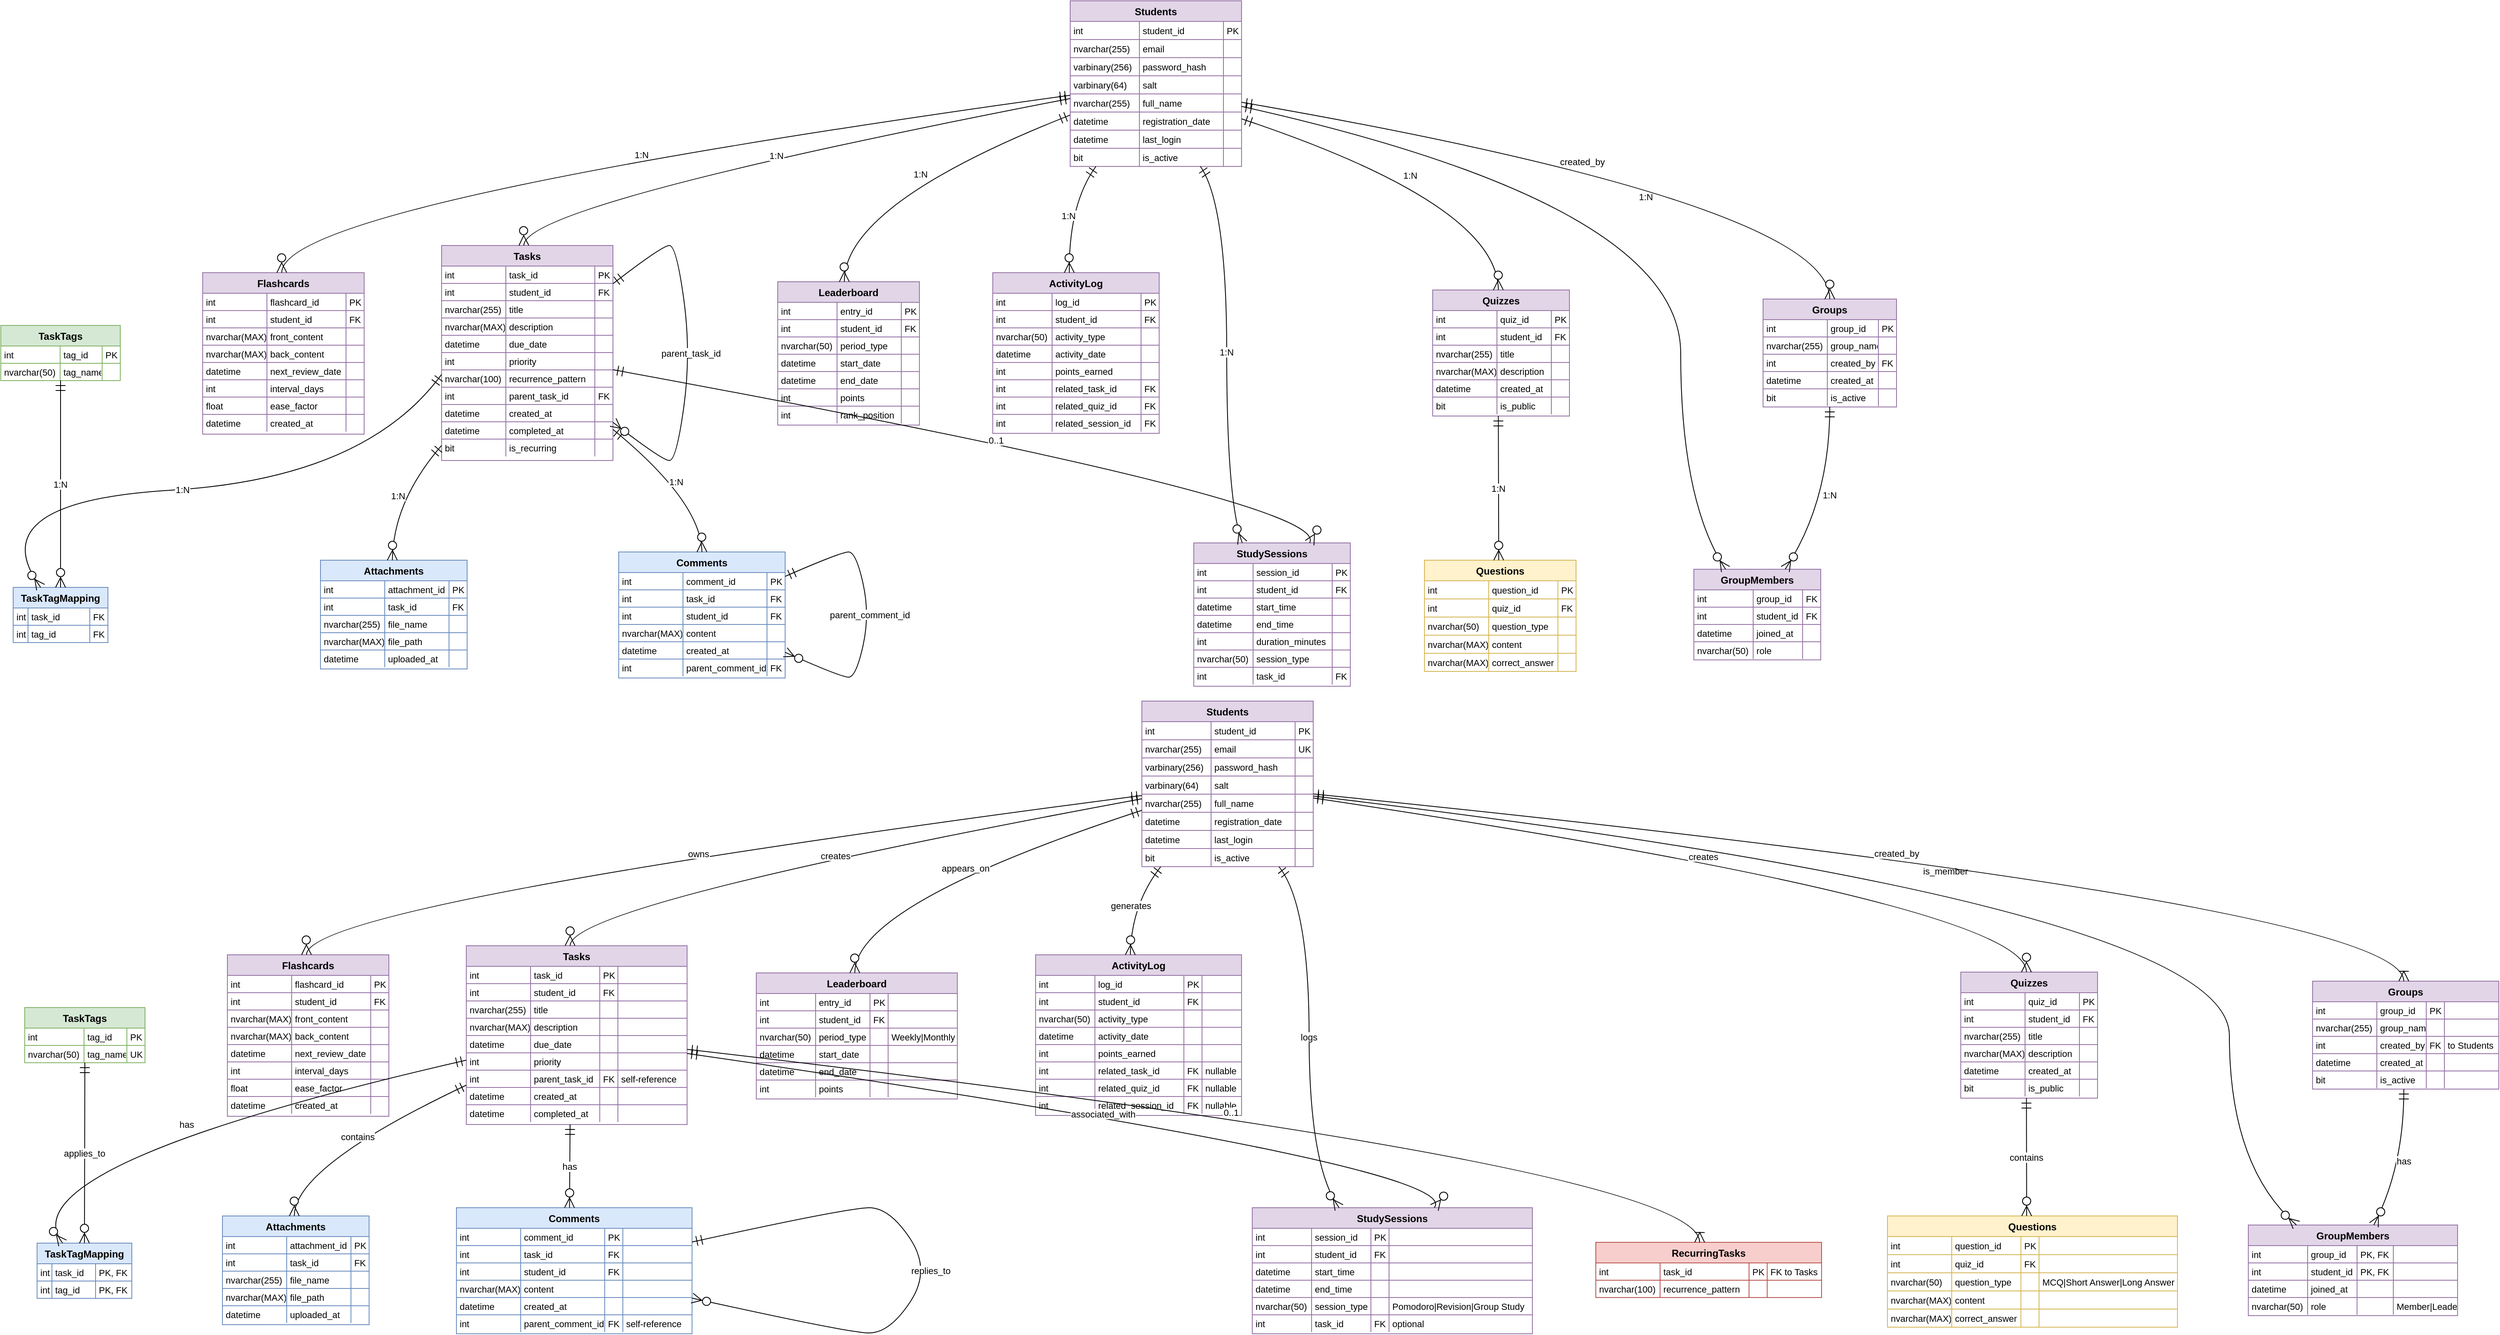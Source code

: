 <mxfile version="26.2.14">
  <diagram id="R2lEEEUBdFMjLlhIrx00" name="Page-1">
    <mxGraphModel dx="5010" dy="2255" grid="1" gridSize="10" guides="1" tooltips="1" connect="1" arrows="1" fold="1" page="1" pageScale="1" pageWidth="850" pageHeight="1100" math="0" shadow="0" extFonts="Permanent Marker^https://fonts.googleapis.com/css?family=Permanent+Marker">
      <root>
        <mxCell id="0" />
        <mxCell id="1" parent="0" />
        <mxCell id="pNEqGQJD83uno2kW_gy4-373" value="Students" style="shape=table;startSize=25;container=1;collapsible=0;childLayout=tableLayout;fixedRows=1;rowLines=1;fontStyle=1;align=center;resizeLast=1;fillColor=#e1d5e7;strokeColor=#9673a6;" vertex="1" parent="1">
          <mxGeometry x="1346" y="20" width="208" height="201" as="geometry" />
        </mxCell>
        <mxCell id="pNEqGQJD83uno2kW_gy4-374" style="shape=tableRow;horizontal=0;startSize=0;swimlaneHead=0;swimlaneBody=0;fillColor=none;collapsible=0;dropTarget=0;points=[[0,0.5],[1,0.5]];portConstraint=eastwest;top=0;left=0;right=0;bottom=0;" vertex="1" parent="pNEqGQJD83uno2kW_gy4-373">
          <mxGeometry y="25" width="208" height="22" as="geometry" />
        </mxCell>
        <mxCell id="pNEqGQJD83uno2kW_gy4-375" value="int" style="shape=partialRectangle;connectable=0;fillColor=none;top=0;left=0;bottom=0;right=0;align=left;spacingLeft=2;overflow=hidden;fontSize=11;" vertex="1" parent="pNEqGQJD83uno2kW_gy4-374">
          <mxGeometry width="84" height="22" as="geometry">
            <mxRectangle width="84" height="22" as="alternateBounds" />
          </mxGeometry>
        </mxCell>
        <mxCell id="pNEqGQJD83uno2kW_gy4-376" value="student_id" style="shape=partialRectangle;connectable=0;fillColor=none;top=0;left=0;bottom=0;right=0;align=left;spacingLeft=2;overflow=hidden;fontSize=11;" vertex="1" parent="pNEqGQJD83uno2kW_gy4-374">
          <mxGeometry x="84" width="102" height="22" as="geometry">
            <mxRectangle width="102" height="22" as="alternateBounds" />
          </mxGeometry>
        </mxCell>
        <mxCell id="pNEqGQJD83uno2kW_gy4-377" value="PK" style="shape=partialRectangle;connectable=0;fillColor=none;top=0;left=0;bottom=0;right=0;align=left;spacingLeft=2;overflow=hidden;fontSize=11;" vertex="1" parent="pNEqGQJD83uno2kW_gy4-374">
          <mxGeometry x="186" width="22" height="22" as="geometry">
            <mxRectangle width="22" height="22" as="alternateBounds" />
          </mxGeometry>
        </mxCell>
        <mxCell id="pNEqGQJD83uno2kW_gy4-378" style="shape=tableRow;horizontal=0;startSize=0;swimlaneHead=0;swimlaneBody=0;fillColor=none;collapsible=0;dropTarget=0;points=[[0,0.5],[1,0.5]];portConstraint=eastwest;top=0;left=0;right=0;bottom=0;" vertex="1" parent="pNEqGQJD83uno2kW_gy4-373">
          <mxGeometry y="47" width="208" height="22" as="geometry" />
        </mxCell>
        <mxCell id="pNEqGQJD83uno2kW_gy4-379" value="nvarchar(255)" style="shape=partialRectangle;connectable=0;fillColor=none;top=0;left=0;bottom=0;right=0;align=left;spacingLeft=2;overflow=hidden;fontSize=11;" vertex="1" parent="pNEqGQJD83uno2kW_gy4-378">
          <mxGeometry width="84" height="22" as="geometry">
            <mxRectangle width="84" height="22" as="alternateBounds" />
          </mxGeometry>
        </mxCell>
        <mxCell id="pNEqGQJD83uno2kW_gy4-380" value="email" style="shape=partialRectangle;connectable=0;fillColor=none;top=0;left=0;bottom=0;right=0;align=left;spacingLeft=2;overflow=hidden;fontSize=11;" vertex="1" parent="pNEqGQJD83uno2kW_gy4-378">
          <mxGeometry x="84" width="102" height="22" as="geometry">
            <mxRectangle width="102" height="22" as="alternateBounds" />
          </mxGeometry>
        </mxCell>
        <mxCell id="pNEqGQJD83uno2kW_gy4-381" value="" style="shape=partialRectangle;connectable=0;fillColor=none;top=0;left=0;bottom=0;right=0;align=left;spacingLeft=2;overflow=hidden;fontSize=11;" vertex="1" parent="pNEqGQJD83uno2kW_gy4-378">
          <mxGeometry x="186" width="22" height="22" as="geometry">
            <mxRectangle width="22" height="22" as="alternateBounds" />
          </mxGeometry>
        </mxCell>
        <mxCell id="pNEqGQJD83uno2kW_gy4-382" style="shape=tableRow;horizontal=0;startSize=0;swimlaneHead=0;swimlaneBody=0;fillColor=none;collapsible=0;dropTarget=0;points=[[0,0.5],[1,0.5]];portConstraint=eastwest;top=0;left=0;right=0;bottom=0;" vertex="1" parent="pNEqGQJD83uno2kW_gy4-373">
          <mxGeometry y="69" width="208" height="22" as="geometry" />
        </mxCell>
        <mxCell id="pNEqGQJD83uno2kW_gy4-383" value="varbinary(256)" style="shape=partialRectangle;connectable=0;fillColor=none;top=0;left=0;bottom=0;right=0;align=left;spacingLeft=2;overflow=hidden;fontSize=11;" vertex="1" parent="pNEqGQJD83uno2kW_gy4-382">
          <mxGeometry width="84" height="22" as="geometry">
            <mxRectangle width="84" height="22" as="alternateBounds" />
          </mxGeometry>
        </mxCell>
        <mxCell id="pNEqGQJD83uno2kW_gy4-384" value="password_hash" style="shape=partialRectangle;connectable=0;fillColor=none;top=0;left=0;bottom=0;right=0;align=left;spacingLeft=2;overflow=hidden;fontSize=11;" vertex="1" parent="pNEqGQJD83uno2kW_gy4-382">
          <mxGeometry x="84" width="102" height="22" as="geometry">
            <mxRectangle width="102" height="22" as="alternateBounds" />
          </mxGeometry>
        </mxCell>
        <mxCell id="pNEqGQJD83uno2kW_gy4-385" value="" style="shape=partialRectangle;connectable=0;fillColor=none;top=0;left=0;bottom=0;right=0;align=left;spacingLeft=2;overflow=hidden;fontSize=11;" vertex="1" parent="pNEqGQJD83uno2kW_gy4-382">
          <mxGeometry x="186" width="22" height="22" as="geometry">
            <mxRectangle width="22" height="22" as="alternateBounds" />
          </mxGeometry>
        </mxCell>
        <mxCell id="pNEqGQJD83uno2kW_gy4-386" style="shape=tableRow;horizontal=0;startSize=0;swimlaneHead=0;swimlaneBody=0;fillColor=none;collapsible=0;dropTarget=0;points=[[0,0.5],[1,0.5]];portConstraint=eastwest;top=0;left=0;right=0;bottom=0;" vertex="1" parent="pNEqGQJD83uno2kW_gy4-373">
          <mxGeometry y="91" width="208" height="22" as="geometry" />
        </mxCell>
        <mxCell id="pNEqGQJD83uno2kW_gy4-387" value="varbinary(64)" style="shape=partialRectangle;connectable=0;fillColor=none;top=0;left=0;bottom=0;right=0;align=left;spacingLeft=2;overflow=hidden;fontSize=11;" vertex="1" parent="pNEqGQJD83uno2kW_gy4-386">
          <mxGeometry width="84" height="22" as="geometry">
            <mxRectangle width="84" height="22" as="alternateBounds" />
          </mxGeometry>
        </mxCell>
        <mxCell id="pNEqGQJD83uno2kW_gy4-388" value="salt" style="shape=partialRectangle;connectable=0;fillColor=none;top=0;left=0;bottom=0;right=0;align=left;spacingLeft=2;overflow=hidden;fontSize=11;" vertex="1" parent="pNEqGQJD83uno2kW_gy4-386">
          <mxGeometry x="84" width="102" height="22" as="geometry">
            <mxRectangle width="102" height="22" as="alternateBounds" />
          </mxGeometry>
        </mxCell>
        <mxCell id="pNEqGQJD83uno2kW_gy4-389" value="" style="shape=partialRectangle;connectable=0;fillColor=none;top=0;left=0;bottom=0;right=0;align=left;spacingLeft=2;overflow=hidden;fontSize=11;" vertex="1" parent="pNEqGQJD83uno2kW_gy4-386">
          <mxGeometry x="186" width="22" height="22" as="geometry">
            <mxRectangle width="22" height="22" as="alternateBounds" />
          </mxGeometry>
        </mxCell>
        <mxCell id="pNEqGQJD83uno2kW_gy4-390" style="shape=tableRow;horizontal=0;startSize=0;swimlaneHead=0;swimlaneBody=0;fillColor=none;collapsible=0;dropTarget=0;points=[[0,0.5],[1,0.5]];portConstraint=eastwest;top=0;left=0;right=0;bottom=0;" vertex="1" parent="pNEqGQJD83uno2kW_gy4-373">
          <mxGeometry y="113" width="208" height="22" as="geometry" />
        </mxCell>
        <mxCell id="pNEqGQJD83uno2kW_gy4-391" value="nvarchar(255)" style="shape=partialRectangle;connectable=0;fillColor=none;top=0;left=0;bottom=0;right=0;align=left;spacingLeft=2;overflow=hidden;fontSize=11;" vertex="1" parent="pNEqGQJD83uno2kW_gy4-390">
          <mxGeometry width="84" height="22" as="geometry">
            <mxRectangle width="84" height="22" as="alternateBounds" />
          </mxGeometry>
        </mxCell>
        <mxCell id="pNEqGQJD83uno2kW_gy4-392" value="full_name" style="shape=partialRectangle;connectable=0;fillColor=none;top=0;left=0;bottom=0;right=0;align=left;spacingLeft=2;overflow=hidden;fontSize=11;" vertex="1" parent="pNEqGQJD83uno2kW_gy4-390">
          <mxGeometry x="84" width="102" height="22" as="geometry">
            <mxRectangle width="102" height="22" as="alternateBounds" />
          </mxGeometry>
        </mxCell>
        <mxCell id="pNEqGQJD83uno2kW_gy4-393" value="" style="shape=partialRectangle;connectable=0;fillColor=none;top=0;left=0;bottom=0;right=0;align=left;spacingLeft=2;overflow=hidden;fontSize=11;" vertex="1" parent="pNEqGQJD83uno2kW_gy4-390">
          <mxGeometry x="186" width="22" height="22" as="geometry">
            <mxRectangle width="22" height="22" as="alternateBounds" />
          </mxGeometry>
        </mxCell>
        <mxCell id="pNEqGQJD83uno2kW_gy4-394" style="shape=tableRow;horizontal=0;startSize=0;swimlaneHead=0;swimlaneBody=0;fillColor=none;collapsible=0;dropTarget=0;points=[[0,0.5],[1,0.5]];portConstraint=eastwest;top=0;left=0;right=0;bottom=0;" vertex="1" parent="pNEqGQJD83uno2kW_gy4-373">
          <mxGeometry y="135" width="208" height="22" as="geometry" />
        </mxCell>
        <mxCell id="pNEqGQJD83uno2kW_gy4-395" value="datetime" style="shape=partialRectangle;connectable=0;fillColor=none;top=0;left=0;bottom=0;right=0;align=left;spacingLeft=2;overflow=hidden;fontSize=11;" vertex="1" parent="pNEqGQJD83uno2kW_gy4-394">
          <mxGeometry width="84" height="22" as="geometry">
            <mxRectangle width="84" height="22" as="alternateBounds" />
          </mxGeometry>
        </mxCell>
        <mxCell id="pNEqGQJD83uno2kW_gy4-396" value="registration_date" style="shape=partialRectangle;connectable=0;fillColor=none;top=0;left=0;bottom=0;right=0;align=left;spacingLeft=2;overflow=hidden;fontSize=11;" vertex="1" parent="pNEqGQJD83uno2kW_gy4-394">
          <mxGeometry x="84" width="102" height="22" as="geometry">
            <mxRectangle width="102" height="22" as="alternateBounds" />
          </mxGeometry>
        </mxCell>
        <mxCell id="pNEqGQJD83uno2kW_gy4-397" value="" style="shape=partialRectangle;connectable=0;fillColor=none;top=0;left=0;bottom=0;right=0;align=left;spacingLeft=2;overflow=hidden;fontSize=11;" vertex="1" parent="pNEqGQJD83uno2kW_gy4-394">
          <mxGeometry x="186" width="22" height="22" as="geometry">
            <mxRectangle width="22" height="22" as="alternateBounds" />
          </mxGeometry>
        </mxCell>
        <mxCell id="pNEqGQJD83uno2kW_gy4-398" style="shape=tableRow;horizontal=0;startSize=0;swimlaneHead=0;swimlaneBody=0;fillColor=none;collapsible=0;dropTarget=0;points=[[0,0.5],[1,0.5]];portConstraint=eastwest;top=0;left=0;right=0;bottom=0;" vertex="1" parent="pNEqGQJD83uno2kW_gy4-373">
          <mxGeometry y="157" width="208" height="22" as="geometry" />
        </mxCell>
        <mxCell id="pNEqGQJD83uno2kW_gy4-399" value="datetime" style="shape=partialRectangle;connectable=0;fillColor=none;top=0;left=0;bottom=0;right=0;align=left;spacingLeft=2;overflow=hidden;fontSize=11;" vertex="1" parent="pNEqGQJD83uno2kW_gy4-398">
          <mxGeometry width="84" height="22" as="geometry">
            <mxRectangle width="84" height="22" as="alternateBounds" />
          </mxGeometry>
        </mxCell>
        <mxCell id="pNEqGQJD83uno2kW_gy4-400" value="last_login" style="shape=partialRectangle;connectable=0;fillColor=none;top=0;left=0;bottom=0;right=0;align=left;spacingLeft=2;overflow=hidden;fontSize=11;" vertex="1" parent="pNEqGQJD83uno2kW_gy4-398">
          <mxGeometry x="84" width="102" height="22" as="geometry">
            <mxRectangle width="102" height="22" as="alternateBounds" />
          </mxGeometry>
        </mxCell>
        <mxCell id="pNEqGQJD83uno2kW_gy4-401" value="" style="shape=partialRectangle;connectable=0;fillColor=none;top=0;left=0;bottom=0;right=0;align=left;spacingLeft=2;overflow=hidden;fontSize=11;" vertex="1" parent="pNEqGQJD83uno2kW_gy4-398">
          <mxGeometry x="186" width="22" height="22" as="geometry">
            <mxRectangle width="22" height="22" as="alternateBounds" />
          </mxGeometry>
        </mxCell>
        <mxCell id="pNEqGQJD83uno2kW_gy4-402" style="shape=tableRow;horizontal=0;startSize=0;swimlaneHead=0;swimlaneBody=0;fillColor=none;collapsible=0;dropTarget=0;points=[[0,0.5],[1,0.5]];portConstraint=eastwest;top=0;left=0;right=0;bottom=0;" vertex="1" parent="pNEqGQJD83uno2kW_gy4-373">
          <mxGeometry y="179" width="208" height="22" as="geometry" />
        </mxCell>
        <mxCell id="pNEqGQJD83uno2kW_gy4-403" value="bit" style="shape=partialRectangle;connectable=0;fillColor=none;top=0;left=0;bottom=0;right=0;align=left;spacingLeft=2;overflow=hidden;fontSize=11;" vertex="1" parent="pNEqGQJD83uno2kW_gy4-402">
          <mxGeometry width="84" height="22" as="geometry">
            <mxRectangle width="84" height="22" as="alternateBounds" />
          </mxGeometry>
        </mxCell>
        <mxCell id="pNEqGQJD83uno2kW_gy4-404" value="is_active" style="shape=partialRectangle;connectable=0;fillColor=none;top=0;left=0;bottom=0;right=0;align=left;spacingLeft=2;overflow=hidden;fontSize=11;" vertex="1" parent="pNEqGQJD83uno2kW_gy4-402">
          <mxGeometry x="84" width="102" height="22" as="geometry">
            <mxRectangle width="102" height="22" as="alternateBounds" />
          </mxGeometry>
        </mxCell>
        <mxCell id="pNEqGQJD83uno2kW_gy4-405" value="" style="shape=partialRectangle;connectable=0;fillColor=none;top=0;left=0;bottom=0;right=0;align=left;spacingLeft=2;overflow=hidden;fontSize=11;" vertex="1" parent="pNEqGQJD83uno2kW_gy4-402">
          <mxGeometry x="186" width="22" height="22" as="geometry">
            <mxRectangle width="22" height="22" as="alternateBounds" />
          </mxGeometry>
        </mxCell>
        <mxCell id="pNEqGQJD83uno2kW_gy4-406" value="Tasks" style="shape=table;startSize=25;container=1;collapsible=0;childLayout=tableLayout;fixedRows=1;rowLines=1;fontStyle=1;align=center;resizeLast=1;fillColor=#e1d5e7;strokeColor=#9673a6;" vertex="1" parent="1">
          <mxGeometry x="583" y="317" width="208" height="261" as="geometry" />
        </mxCell>
        <mxCell id="pNEqGQJD83uno2kW_gy4-407" style="shape=tableRow;horizontal=0;startSize=0;swimlaneHead=0;swimlaneBody=0;fillColor=none;collapsible=0;dropTarget=0;points=[[0,0.5],[1,0.5]];portConstraint=eastwest;top=0;left=0;right=0;bottom=0;" vertex="1" parent="pNEqGQJD83uno2kW_gy4-406">
          <mxGeometry y="25" width="208" height="21" as="geometry" />
        </mxCell>
        <mxCell id="pNEqGQJD83uno2kW_gy4-408" value="int" style="shape=partialRectangle;connectable=0;fillColor=none;top=0;left=0;bottom=0;right=0;align=left;spacingLeft=2;overflow=hidden;fontSize=11;" vertex="1" parent="pNEqGQJD83uno2kW_gy4-407">
          <mxGeometry width="78" height="21" as="geometry">
            <mxRectangle width="78" height="21" as="alternateBounds" />
          </mxGeometry>
        </mxCell>
        <mxCell id="pNEqGQJD83uno2kW_gy4-409" value="task_id" style="shape=partialRectangle;connectable=0;fillColor=none;top=0;left=0;bottom=0;right=0;align=left;spacingLeft=2;overflow=hidden;fontSize=11;" vertex="1" parent="pNEqGQJD83uno2kW_gy4-407">
          <mxGeometry x="78" width="108" height="21" as="geometry">
            <mxRectangle width="108" height="21" as="alternateBounds" />
          </mxGeometry>
        </mxCell>
        <mxCell id="pNEqGQJD83uno2kW_gy4-410" value="PK" style="shape=partialRectangle;connectable=0;fillColor=none;top=0;left=0;bottom=0;right=0;align=left;spacingLeft=2;overflow=hidden;fontSize=11;" vertex="1" parent="pNEqGQJD83uno2kW_gy4-407">
          <mxGeometry x="186" width="22" height="21" as="geometry">
            <mxRectangle width="22" height="21" as="alternateBounds" />
          </mxGeometry>
        </mxCell>
        <mxCell id="pNEqGQJD83uno2kW_gy4-411" style="shape=tableRow;horizontal=0;startSize=0;swimlaneHead=0;swimlaneBody=0;fillColor=none;collapsible=0;dropTarget=0;points=[[0,0.5],[1,0.5]];portConstraint=eastwest;top=0;left=0;right=0;bottom=0;" vertex="1" parent="pNEqGQJD83uno2kW_gy4-406">
          <mxGeometry y="46" width="208" height="21" as="geometry" />
        </mxCell>
        <mxCell id="pNEqGQJD83uno2kW_gy4-412" value="int" style="shape=partialRectangle;connectable=0;fillColor=none;top=0;left=0;bottom=0;right=0;align=left;spacingLeft=2;overflow=hidden;fontSize=11;" vertex="1" parent="pNEqGQJD83uno2kW_gy4-411">
          <mxGeometry width="78" height="21" as="geometry">
            <mxRectangle width="78" height="21" as="alternateBounds" />
          </mxGeometry>
        </mxCell>
        <mxCell id="pNEqGQJD83uno2kW_gy4-413" value="student_id" style="shape=partialRectangle;connectable=0;fillColor=none;top=0;left=0;bottom=0;right=0;align=left;spacingLeft=2;overflow=hidden;fontSize=11;" vertex="1" parent="pNEqGQJD83uno2kW_gy4-411">
          <mxGeometry x="78" width="108" height="21" as="geometry">
            <mxRectangle width="108" height="21" as="alternateBounds" />
          </mxGeometry>
        </mxCell>
        <mxCell id="pNEqGQJD83uno2kW_gy4-414" value="FK" style="shape=partialRectangle;connectable=0;fillColor=none;top=0;left=0;bottom=0;right=0;align=left;spacingLeft=2;overflow=hidden;fontSize=11;" vertex="1" parent="pNEqGQJD83uno2kW_gy4-411">
          <mxGeometry x="186" width="22" height="21" as="geometry">
            <mxRectangle width="22" height="21" as="alternateBounds" />
          </mxGeometry>
        </mxCell>
        <mxCell id="pNEqGQJD83uno2kW_gy4-415" style="shape=tableRow;horizontal=0;startSize=0;swimlaneHead=0;swimlaneBody=0;fillColor=none;collapsible=0;dropTarget=0;points=[[0,0.5],[1,0.5]];portConstraint=eastwest;top=0;left=0;right=0;bottom=0;" vertex="1" parent="pNEqGQJD83uno2kW_gy4-406">
          <mxGeometry y="67" width="208" height="21" as="geometry" />
        </mxCell>
        <mxCell id="pNEqGQJD83uno2kW_gy4-416" value="nvarchar(255)" style="shape=partialRectangle;connectable=0;fillColor=none;top=0;left=0;bottom=0;right=0;align=left;spacingLeft=2;overflow=hidden;fontSize=11;" vertex="1" parent="pNEqGQJD83uno2kW_gy4-415">
          <mxGeometry width="78" height="21" as="geometry">
            <mxRectangle width="78" height="21" as="alternateBounds" />
          </mxGeometry>
        </mxCell>
        <mxCell id="pNEqGQJD83uno2kW_gy4-417" value="title" style="shape=partialRectangle;connectable=0;fillColor=none;top=0;left=0;bottom=0;right=0;align=left;spacingLeft=2;overflow=hidden;fontSize=11;" vertex="1" parent="pNEqGQJD83uno2kW_gy4-415">
          <mxGeometry x="78" width="108" height="21" as="geometry">
            <mxRectangle width="108" height="21" as="alternateBounds" />
          </mxGeometry>
        </mxCell>
        <mxCell id="pNEqGQJD83uno2kW_gy4-418" value="" style="shape=partialRectangle;connectable=0;fillColor=none;top=0;left=0;bottom=0;right=0;align=left;spacingLeft=2;overflow=hidden;fontSize=11;" vertex="1" parent="pNEqGQJD83uno2kW_gy4-415">
          <mxGeometry x="186" width="22" height="21" as="geometry">
            <mxRectangle width="22" height="21" as="alternateBounds" />
          </mxGeometry>
        </mxCell>
        <mxCell id="pNEqGQJD83uno2kW_gy4-419" style="shape=tableRow;horizontal=0;startSize=0;swimlaneHead=0;swimlaneBody=0;fillColor=none;collapsible=0;dropTarget=0;points=[[0,0.5],[1,0.5]];portConstraint=eastwest;top=0;left=0;right=0;bottom=0;" vertex="1" parent="pNEqGQJD83uno2kW_gy4-406">
          <mxGeometry y="88" width="208" height="21" as="geometry" />
        </mxCell>
        <mxCell id="pNEqGQJD83uno2kW_gy4-420" value="nvarchar(MAX)" style="shape=partialRectangle;connectable=0;fillColor=none;top=0;left=0;bottom=0;right=0;align=left;spacingLeft=2;overflow=hidden;fontSize=11;" vertex="1" parent="pNEqGQJD83uno2kW_gy4-419">
          <mxGeometry width="78" height="21" as="geometry">
            <mxRectangle width="78" height="21" as="alternateBounds" />
          </mxGeometry>
        </mxCell>
        <mxCell id="pNEqGQJD83uno2kW_gy4-421" value="description" style="shape=partialRectangle;connectable=0;fillColor=none;top=0;left=0;bottom=0;right=0;align=left;spacingLeft=2;overflow=hidden;fontSize=11;" vertex="1" parent="pNEqGQJD83uno2kW_gy4-419">
          <mxGeometry x="78" width="108" height="21" as="geometry">
            <mxRectangle width="108" height="21" as="alternateBounds" />
          </mxGeometry>
        </mxCell>
        <mxCell id="pNEqGQJD83uno2kW_gy4-422" value="" style="shape=partialRectangle;connectable=0;fillColor=none;top=0;left=0;bottom=0;right=0;align=left;spacingLeft=2;overflow=hidden;fontSize=11;" vertex="1" parent="pNEqGQJD83uno2kW_gy4-419">
          <mxGeometry x="186" width="22" height="21" as="geometry">
            <mxRectangle width="22" height="21" as="alternateBounds" />
          </mxGeometry>
        </mxCell>
        <mxCell id="pNEqGQJD83uno2kW_gy4-423" style="shape=tableRow;horizontal=0;startSize=0;swimlaneHead=0;swimlaneBody=0;fillColor=none;collapsible=0;dropTarget=0;points=[[0,0.5],[1,0.5]];portConstraint=eastwest;top=0;left=0;right=0;bottom=0;" vertex="1" parent="pNEqGQJD83uno2kW_gy4-406">
          <mxGeometry y="109" width="208" height="21" as="geometry" />
        </mxCell>
        <mxCell id="pNEqGQJD83uno2kW_gy4-424" value="datetime" style="shape=partialRectangle;connectable=0;fillColor=none;top=0;left=0;bottom=0;right=0;align=left;spacingLeft=2;overflow=hidden;fontSize=11;" vertex="1" parent="pNEqGQJD83uno2kW_gy4-423">
          <mxGeometry width="78" height="21" as="geometry">
            <mxRectangle width="78" height="21" as="alternateBounds" />
          </mxGeometry>
        </mxCell>
        <mxCell id="pNEqGQJD83uno2kW_gy4-425" value="due_date" style="shape=partialRectangle;connectable=0;fillColor=none;top=0;left=0;bottom=0;right=0;align=left;spacingLeft=2;overflow=hidden;fontSize=11;" vertex="1" parent="pNEqGQJD83uno2kW_gy4-423">
          <mxGeometry x="78" width="108" height="21" as="geometry">
            <mxRectangle width="108" height="21" as="alternateBounds" />
          </mxGeometry>
        </mxCell>
        <mxCell id="pNEqGQJD83uno2kW_gy4-426" value="" style="shape=partialRectangle;connectable=0;fillColor=none;top=0;left=0;bottom=0;right=0;align=left;spacingLeft=2;overflow=hidden;fontSize=11;" vertex="1" parent="pNEqGQJD83uno2kW_gy4-423">
          <mxGeometry x="186" width="22" height="21" as="geometry">
            <mxRectangle width="22" height="21" as="alternateBounds" />
          </mxGeometry>
        </mxCell>
        <mxCell id="pNEqGQJD83uno2kW_gy4-427" style="shape=tableRow;horizontal=0;startSize=0;swimlaneHead=0;swimlaneBody=0;fillColor=none;collapsible=0;dropTarget=0;points=[[0,0.5],[1,0.5]];portConstraint=eastwest;top=0;left=0;right=0;bottom=0;" vertex="1" parent="pNEqGQJD83uno2kW_gy4-406">
          <mxGeometry y="130" width="208" height="21" as="geometry" />
        </mxCell>
        <mxCell id="pNEqGQJD83uno2kW_gy4-428" value="int" style="shape=partialRectangle;connectable=0;fillColor=none;top=0;left=0;bottom=0;right=0;align=left;spacingLeft=2;overflow=hidden;fontSize=11;" vertex="1" parent="pNEqGQJD83uno2kW_gy4-427">
          <mxGeometry width="78" height="21" as="geometry">
            <mxRectangle width="78" height="21" as="alternateBounds" />
          </mxGeometry>
        </mxCell>
        <mxCell id="pNEqGQJD83uno2kW_gy4-429" value="priority" style="shape=partialRectangle;connectable=0;fillColor=none;top=0;left=0;bottom=0;right=0;align=left;spacingLeft=2;overflow=hidden;fontSize=11;" vertex="1" parent="pNEqGQJD83uno2kW_gy4-427">
          <mxGeometry x="78" width="108" height="21" as="geometry">
            <mxRectangle width="108" height="21" as="alternateBounds" />
          </mxGeometry>
        </mxCell>
        <mxCell id="pNEqGQJD83uno2kW_gy4-430" value="" style="shape=partialRectangle;connectable=0;fillColor=none;top=0;left=0;bottom=0;right=0;align=left;spacingLeft=2;overflow=hidden;fontSize=11;" vertex="1" parent="pNEqGQJD83uno2kW_gy4-427">
          <mxGeometry x="186" width="22" height="21" as="geometry">
            <mxRectangle width="22" height="21" as="alternateBounds" />
          </mxGeometry>
        </mxCell>
        <mxCell id="pNEqGQJD83uno2kW_gy4-431" style="shape=tableRow;horizontal=0;startSize=0;swimlaneHead=0;swimlaneBody=0;fillColor=none;collapsible=0;dropTarget=0;points=[[0,0.5],[1,0.5]];portConstraint=eastwest;top=0;left=0;right=0;bottom=0;" vertex="1" parent="pNEqGQJD83uno2kW_gy4-406">
          <mxGeometry y="151" width="208" height="21" as="geometry" />
        </mxCell>
        <mxCell id="pNEqGQJD83uno2kW_gy4-432" value="nvarchar(100)" style="shape=partialRectangle;connectable=0;fillColor=none;top=0;left=0;bottom=0;right=0;align=left;spacingLeft=2;overflow=hidden;fontSize=11;" vertex="1" parent="pNEqGQJD83uno2kW_gy4-431">
          <mxGeometry width="78" height="21" as="geometry">
            <mxRectangle width="78" height="21" as="alternateBounds" />
          </mxGeometry>
        </mxCell>
        <mxCell id="pNEqGQJD83uno2kW_gy4-433" value="recurrence_pattern" style="shape=partialRectangle;connectable=0;fillColor=none;top=0;left=0;bottom=0;right=0;align=left;spacingLeft=2;overflow=hidden;fontSize=11;" vertex="1" parent="pNEqGQJD83uno2kW_gy4-431">
          <mxGeometry x="78" width="108" height="21" as="geometry">
            <mxRectangle width="108" height="21" as="alternateBounds" />
          </mxGeometry>
        </mxCell>
        <mxCell id="pNEqGQJD83uno2kW_gy4-434" value="" style="shape=partialRectangle;connectable=0;fillColor=none;top=0;left=0;bottom=0;right=0;align=left;spacingLeft=2;overflow=hidden;fontSize=11;" vertex="1" parent="pNEqGQJD83uno2kW_gy4-431">
          <mxGeometry x="186" width="22" height="21" as="geometry">
            <mxRectangle width="22" height="21" as="alternateBounds" />
          </mxGeometry>
        </mxCell>
        <mxCell id="pNEqGQJD83uno2kW_gy4-435" style="shape=tableRow;horizontal=0;startSize=0;swimlaneHead=0;swimlaneBody=0;fillColor=none;collapsible=0;dropTarget=0;points=[[0,0.5],[1,0.5]];portConstraint=eastwest;top=0;left=0;right=0;bottom=0;" vertex="1" parent="pNEqGQJD83uno2kW_gy4-406">
          <mxGeometry y="172" width="208" height="21" as="geometry" />
        </mxCell>
        <mxCell id="pNEqGQJD83uno2kW_gy4-436" value="int" style="shape=partialRectangle;connectable=0;fillColor=none;top=0;left=0;bottom=0;right=0;align=left;spacingLeft=2;overflow=hidden;fontSize=11;" vertex="1" parent="pNEqGQJD83uno2kW_gy4-435">
          <mxGeometry width="78" height="21" as="geometry">
            <mxRectangle width="78" height="21" as="alternateBounds" />
          </mxGeometry>
        </mxCell>
        <mxCell id="pNEqGQJD83uno2kW_gy4-437" value="parent_task_id" style="shape=partialRectangle;connectable=0;fillColor=none;top=0;left=0;bottom=0;right=0;align=left;spacingLeft=2;overflow=hidden;fontSize=11;" vertex="1" parent="pNEqGQJD83uno2kW_gy4-435">
          <mxGeometry x="78" width="108" height="21" as="geometry">
            <mxRectangle width="108" height="21" as="alternateBounds" />
          </mxGeometry>
        </mxCell>
        <mxCell id="pNEqGQJD83uno2kW_gy4-438" value="FK" style="shape=partialRectangle;connectable=0;fillColor=none;top=0;left=0;bottom=0;right=0;align=left;spacingLeft=2;overflow=hidden;fontSize=11;" vertex="1" parent="pNEqGQJD83uno2kW_gy4-435">
          <mxGeometry x="186" width="22" height="21" as="geometry">
            <mxRectangle width="22" height="21" as="alternateBounds" />
          </mxGeometry>
        </mxCell>
        <mxCell id="pNEqGQJD83uno2kW_gy4-439" style="shape=tableRow;horizontal=0;startSize=0;swimlaneHead=0;swimlaneBody=0;fillColor=none;collapsible=0;dropTarget=0;points=[[0,0.5],[1,0.5]];portConstraint=eastwest;top=0;left=0;right=0;bottom=0;" vertex="1" parent="pNEqGQJD83uno2kW_gy4-406">
          <mxGeometry y="193" width="208" height="21" as="geometry" />
        </mxCell>
        <mxCell id="pNEqGQJD83uno2kW_gy4-440" value="datetime" style="shape=partialRectangle;connectable=0;fillColor=none;top=0;left=0;bottom=0;right=0;align=left;spacingLeft=2;overflow=hidden;fontSize=11;" vertex="1" parent="pNEqGQJD83uno2kW_gy4-439">
          <mxGeometry width="78" height="21" as="geometry">
            <mxRectangle width="78" height="21" as="alternateBounds" />
          </mxGeometry>
        </mxCell>
        <mxCell id="pNEqGQJD83uno2kW_gy4-441" value="created_at" style="shape=partialRectangle;connectable=0;fillColor=none;top=0;left=0;bottom=0;right=0;align=left;spacingLeft=2;overflow=hidden;fontSize=11;" vertex="1" parent="pNEqGQJD83uno2kW_gy4-439">
          <mxGeometry x="78" width="108" height="21" as="geometry">
            <mxRectangle width="108" height="21" as="alternateBounds" />
          </mxGeometry>
        </mxCell>
        <mxCell id="pNEqGQJD83uno2kW_gy4-442" value="" style="shape=partialRectangle;connectable=0;fillColor=none;top=0;left=0;bottom=0;right=0;align=left;spacingLeft=2;overflow=hidden;fontSize=11;" vertex="1" parent="pNEqGQJD83uno2kW_gy4-439">
          <mxGeometry x="186" width="22" height="21" as="geometry">
            <mxRectangle width="22" height="21" as="alternateBounds" />
          </mxGeometry>
        </mxCell>
        <mxCell id="pNEqGQJD83uno2kW_gy4-443" style="shape=tableRow;horizontal=0;startSize=0;swimlaneHead=0;swimlaneBody=0;fillColor=none;collapsible=0;dropTarget=0;points=[[0,0.5],[1,0.5]];portConstraint=eastwest;top=0;left=0;right=0;bottom=0;" vertex="1" parent="pNEqGQJD83uno2kW_gy4-406">
          <mxGeometry y="214" width="208" height="21" as="geometry" />
        </mxCell>
        <mxCell id="pNEqGQJD83uno2kW_gy4-444" value="datetime" style="shape=partialRectangle;connectable=0;fillColor=none;top=0;left=0;bottom=0;right=0;align=left;spacingLeft=2;overflow=hidden;fontSize=11;" vertex="1" parent="pNEqGQJD83uno2kW_gy4-443">
          <mxGeometry width="78" height="21" as="geometry">
            <mxRectangle width="78" height="21" as="alternateBounds" />
          </mxGeometry>
        </mxCell>
        <mxCell id="pNEqGQJD83uno2kW_gy4-445" value="completed_at" style="shape=partialRectangle;connectable=0;fillColor=none;top=0;left=0;bottom=0;right=0;align=left;spacingLeft=2;overflow=hidden;fontSize=11;" vertex="1" parent="pNEqGQJD83uno2kW_gy4-443">
          <mxGeometry x="78" width="108" height="21" as="geometry">
            <mxRectangle width="108" height="21" as="alternateBounds" />
          </mxGeometry>
        </mxCell>
        <mxCell id="pNEqGQJD83uno2kW_gy4-446" value="" style="shape=partialRectangle;connectable=0;fillColor=none;top=0;left=0;bottom=0;right=0;align=left;spacingLeft=2;overflow=hidden;fontSize=11;" vertex="1" parent="pNEqGQJD83uno2kW_gy4-443">
          <mxGeometry x="186" width="22" height="21" as="geometry">
            <mxRectangle width="22" height="21" as="alternateBounds" />
          </mxGeometry>
        </mxCell>
        <mxCell id="pNEqGQJD83uno2kW_gy4-447" style="shape=tableRow;horizontal=0;startSize=0;swimlaneHead=0;swimlaneBody=0;fillColor=none;collapsible=0;dropTarget=0;points=[[0,0.5],[1,0.5]];portConstraint=eastwest;top=0;left=0;right=0;bottom=0;" vertex="1" parent="pNEqGQJD83uno2kW_gy4-406">
          <mxGeometry y="235" width="208" height="21" as="geometry" />
        </mxCell>
        <mxCell id="pNEqGQJD83uno2kW_gy4-448" value="bit" style="shape=partialRectangle;connectable=0;fillColor=none;top=0;left=0;bottom=0;right=0;align=left;spacingLeft=2;overflow=hidden;fontSize=11;" vertex="1" parent="pNEqGQJD83uno2kW_gy4-447">
          <mxGeometry width="78" height="21" as="geometry">
            <mxRectangle width="78" height="21" as="alternateBounds" />
          </mxGeometry>
        </mxCell>
        <mxCell id="pNEqGQJD83uno2kW_gy4-449" value="is_recurring" style="shape=partialRectangle;connectable=0;fillColor=none;top=0;left=0;bottom=0;right=0;align=left;spacingLeft=2;overflow=hidden;fontSize=11;" vertex="1" parent="pNEqGQJD83uno2kW_gy4-447">
          <mxGeometry x="78" width="108" height="21" as="geometry">
            <mxRectangle width="108" height="21" as="alternateBounds" />
          </mxGeometry>
        </mxCell>
        <mxCell id="pNEqGQJD83uno2kW_gy4-450" value="" style="shape=partialRectangle;connectable=0;fillColor=none;top=0;left=0;bottom=0;right=0;align=left;spacingLeft=2;overflow=hidden;fontSize=11;" vertex="1" parent="pNEqGQJD83uno2kW_gy4-447">
          <mxGeometry x="186" width="22" height="21" as="geometry">
            <mxRectangle width="22" height="21" as="alternateBounds" />
          </mxGeometry>
        </mxCell>
        <mxCell id="pNEqGQJD83uno2kW_gy4-451" value="StudySessions" style="shape=table;startSize=25;container=1;collapsible=0;childLayout=tableLayout;fixedRows=1;rowLines=1;fontStyle=1;align=center;resizeLast=1;fillColor=#e1d5e7;strokeColor=#9673a6;" vertex="1" parent="1">
          <mxGeometry x="1496" y="678" width="190" height="174" as="geometry" />
        </mxCell>
        <mxCell id="pNEqGQJD83uno2kW_gy4-452" style="shape=tableRow;horizontal=0;startSize=0;swimlaneHead=0;swimlaneBody=0;fillColor=none;collapsible=0;dropTarget=0;points=[[0,0.5],[1,0.5]];portConstraint=eastwest;top=0;left=0;right=0;bottom=0;" vertex="1" parent="pNEqGQJD83uno2kW_gy4-451">
          <mxGeometry y="25" width="190" height="21" as="geometry" />
        </mxCell>
        <mxCell id="pNEqGQJD83uno2kW_gy4-453" value="int" style="shape=partialRectangle;connectable=0;fillColor=none;top=0;left=0;bottom=0;right=0;align=left;spacingLeft=2;overflow=hidden;fontSize=11;" vertex="1" parent="pNEqGQJD83uno2kW_gy4-452">
          <mxGeometry width="72" height="21" as="geometry">
            <mxRectangle width="72" height="21" as="alternateBounds" />
          </mxGeometry>
        </mxCell>
        <mxCell id="pNEqGQJD83uno2kW_gy4-454" value="session_id" style="shape=partialRectangle;connectable=0;fillColor=none;top=0;left=0;bottom=0;right=0;align=left;spacingLeft=2;overflow=hidden;fontSize=11;" vertex="1" parent="pNEqGQJD83uno2kW_gy4-452">
          <mxGeometry x="72" width="96" height="21" as="geometry">
            <mxRectangle width="96" height="21" as="alternateBounds" />
          </mxGeometry>
        </mxCell>
        <mxCell id="pNEqGQJD83uno2kW_gy4-455" value="PK" style="shape=partialRectangle;connectable=0;fillColor=none;top=0;left=0;bottom=0;right=0;align=left;spacingLeft=2;overflow=hidden;fontSize=11;" vertex="1" parent="pNEqGQJD83uno2kW_gy4-452">
          <mxGeometry x="168" width="22" height="21" as="geometry">
            <mxRectangle width="22" height="21" as="alternateBounds" />
          </mxGeometry>
        </mxCell>
        <mxCell id="pNEqGQJD83uno2kW_gy4-456" style="shape=tableRow;horizontal=0;startSize=0;swimlaneHead=0;swimlaneBody=0;fillColor=none;collapsible=0;dropTarget=0;points=[[0,0.5],[1,0.5]];portConstraint=eastwest;top=0;left=0;right=0;bottom=0;" vertex="1" parent="pNEqGQJD83uno2kW_gy4-451">
          <mxGeometry y="46" width="190" height="21" as="geometry" />
        </mxCell>
        <mxCell id="pNEqGQJD83uno2kW_gy4-457" value="int" style="shape=partialRectangle;connectable=0;fillColor=none;top=0;left=0;bottom=0;right=0;align=left;spacingLeft=2;overflow=hidden;fontSize=11;" vertex="1" parent="pNEqGQJD83uno2kW_gy4-456">
          <mxGeometry width="72" height="21" as="geometry">
            <mxRectangle width="72" height="21" as="alternateBounds" />
          </mxGeometry>
        </mxCell>
        <mxCell id="pNEqGQJD83uno2kW_gy4-458" value="student_id" style="shape=partialRectangle;connectable=0;fillColor=none;top=0;left=0;bottom=0;right=0;align=left;spacingLeft=2;overflow=hidden;fontSize=11;" vertex="1" parent="pNEqGQJD83uno2kW_gy4-456">
          <mxGeometry x="72" width="96" height="21" as="geometry">
            <mxRectangle width="96" height="21" as="alternateBounds" />
          </mxGeometry>
        </mxCell>
        <mxCell id="pNEqGQJD83uno2kW_gy4-459" value="FK" style="shape=partialRectangle;connectable=0;fillColor=none;top=0;left=0;bottom=0;right=0;align=left;spacingLeft=2;overflow=hidden;fontSize=11;" vertex="1" parent="pNEqGQJD83uno2kW_gy4-456">
          <mxGeometry x="168" width="22" height="21" as="geometry">
            <mxRectangle width="22" height="21" as="alternateBounds" />
          </mxGeometry>
        </mxCell>
        <mxCell id="pNEqGQJD83uno2kW_gy4-460" style="shape=tableRow;horizontal=0;startSize=0;swimlaneHead=0;swimlaneBody=0;fillColor=none;collapsible=0;dropTarget=0;points=[[0,0.5],[1,0.5]];portConstraint=eastwest;top=0;left=0;right=0;bottom=0;" vertex="1" parent="pNEqGQJD83uno2kW_gy4-451">
          <mxGeometry y="67" width="190" height="21" as="geometry" />
        </mxCell>
        <mxCell id="pNEqGQJD83uno2kW_gy4-461" value="datetime" style="shape=partialRectangle;connectable=0;fillColor=none;top=0;left=0;bottom=0;right=0;align=left;spacingLeft=2;overflow=hidden;fontSize=11;" vertex="1" parent="pNEqGQJD83uno2kW_gy4-460">
          <mxGeometry width="72" height="21" as="geometry">
            <mxRectangle width="72" height="21" as="alternateBounds" />
          </mxGeometry>
        </mxCell>
        <mxCell id="pNEqGQJD83uno2kW_gy4-462" value="start_time" style="shape=partialRectangle;connectable=0;fillColor=none;top=0;left=0;bottom=0;right=0;align=left;spacingLeft=2;overflow=hidden;fontSize=11;" vertex="1" parent="pNEqGQJD83uno2kW_gy4-460">
          <mxGeometry x="72" width="96" height="21" as="geometry">
            <mxRectangle width="96" height="21" as="alternateBounds" />
          </mxGeometry>
        </mxCell>
        <mxCell id="pNEqGQJD83uno2kW_gy4-463" value="" style="shape=partialRectangle;connectable=0;fillColor=none;top=0;left=0;bottom=0;right=0;align=left;spacingLeft=2;overflow=hidden;fontSize=11;" vertex="1" parent="pNEqGQJD83uno2kW_gy4-460">
          <mxGeometry x="168" width="22" height="21" as="geometry">
            <mxRectangle width="22" height="21" as="alternateBounds" />
          </mxGeometry>
        </mxCell>
        <mxCell id="pNEqGQJD83uno2kW_gy4-464" style="shape=tableRow;horizontal=0;startSize=0;swimlaneHead=0;swimlaneBody=0;fillColor=none;collapsible=0;dropTarget=0;points=[[0,0.5],[1,0.5]];portConstraint=eastwest;top=0;left=0;right=0;bottom=0;" vertex="1" parent="pNEqGQJD83uno2kW_gy4-451">
          <mxGeometry y="88" width="190" height="21" as="geometry" />
        </mxCell>
        <mxCell id="pNEqGQJD83uno2kW_gy4-465" value="datetime" style="shape=partialRectangle;connectable=0;fillColor=none;top=0;left=0;bottom=0;right=0;align=left;spacingLeft=2;overflow=hidden;fontSize=11;" vertex="1" parent="pNEqGQJD83uno2kW_gy4-464">
          <mxGeometry width="72" height="21" as="geometry">
            <mxRectangle width="72" height="21" as="alternateBounds" />
          </mxGeometry>
        </mxCell>
        <mxCell id="pNEqGQJD83uno2kW_gy4-466" value="end_time" style="shape=partialRectangle;connectable=0;fillColor=none;top=0;left=0;bottom=0;right=0;align=left;spacingLeft=2;overflow=hidden;fontSize=11;" vertex="1" parent="pNEqGQJD83uno2kW_gy4-464">
          <mxGeometry x="72" width="96" height="21" as="geometry">
            <mxRectangle width="96" height="21" as="alternateBounds" />
          </mxGeometry>
        </mxCell>
        <mxCell id="pNEqGQJD83uno2kW_gy4-467" value="" style="shape=partialRectangle;connectable=0;fillColor=none;top=0;left=0;bottom=0;right=0;align=left;spacingLeft=2;overflow=hidden;fontSize=11;" vertex="1" parent="pNEqGQJD83uno2kW_gy4-464">
          <mxGeometry x="168" width="22" height="21" as="geometry">
            <mxRectangle width="22" height="21" as="alternateBounds" />
          </mxGeometry>
        </mxCell>
        <mxCell id="pNEqGQJD83uno2kW_gy4-468" style="shape=tableRow;horizontal=0;startSize=0;swimlaneHead=0;swimlaneBody=0;fillColor=none;collapsible=0;dropTarget=0;points=[[0,0.5],[1,0.5]];portConstraint=eastwest;top=0;left=0;right=0;bottom=0;" vertex="1" parent="pNEqGQJD83uno2kW_gy4-451">
          <mxGeometry y="109" width="190" height="21" as="geometry" />
        </mxCell>
        <mxCell id="pNEqGQJD83uno2kW_gy4-469" value="int" style="shape=partialRectangle;connectable=0;fillColor=none;top=0;left=0;bottom=0;right=0;align=left;spacingLeft=2;overflow=hidden;fontSize=11;" vertex="1" parent="pNEqGQJD83uno2kW_gy4-468">
          <mxGeometry width="72" height="21" as="geometry">
            <mxRectangle width="72" height="21" as="alternateBounds" />
          </mxGeometry>
        </mxCell>
        <mxCell id="pNEqGQJD83uno2kW_gy4-470" value="duration_minutes" style="shape=partialRectangle;connectable=0;fillColor=none;top=0;left=0;bottom=0;right=0;align=left;spacingLeft=2;overflow=hidden;fontSize=11;" vertex="1" parent="pNEqGQJD83uno2kW_gy4-468">
          <mxGeometry x="72" width="96" height="21" as="geometry">
            <mxRectangle width="96" height="21" as="alternateBounds" />
          </mxGeometry>
        </mxCell>
        <mxCell id="pNEqGQJD83uno2kW_gy4-471" value="" style="shape=partialRectangle;connectable=0;fillColor=none;top=0;left=0;bottom=0;right=0;align=left;spacingLeft=2;overflow=hidden;fontSize=11;" vertex="1" parent="pNEqGQJD83uno2kW_gy4-468">
          <mxGeometry x="168" width="22" height="21" as="geometry">
            <mxRectangle width="22" height="21" as="alternateBounds" />
          </mxGeometry>
        </mxCell>
        <mxCell id="pNEqGQJD83uno2kW_gy4-472" style="shape=tableRow;horizontal=0;startSize=0;swimlaneHead=0;swimlaneBody=0;fillColor=none;collapsible=0;dropTarget=0;points=[[0,0.5],[1,0.5]];portConstraint=eastwest;top=0;left=0;right=0;bottom=0;" vertex="1" parent="pNEqGQJD83uno2kW_gy4-451">
          <mxGeometry y="130" width="190" height="21" as="geometry" />
        </mxCell>
        <mxCell id="pNEqGQJD83uno2kW_gy4-473" value="nvarchar(50)" style="shape=partialRectangle;connectable=0;fillColor=none;top=0;left=0;bottom=0;right=0;align=left;spacingLeft=2;overflow=hidden;fontSize=11;" vertex="1" parent="pNEqGQJD83uno2kW_gy4-472">
          <mxGeometry width="72" height="21" as="geometry">
            <mxRectangle width="72" height="21" as="alternateBounds" />
          </mxGeometry>
        </mxCell>
        <mxCell id="pNEqGQJD83uno2kW_gy4-474" value="session_type" style="shape=partialRectangle;connectable=0;fillColor=none;top=0;left=0;bottom=0;right=0;align=left;spacingLeft=2;overflow=hidden;fontSize=11;" vertex="1" parent="pNEqGQJD83uno2kW_gy4-472">
          <mxGeometry x="72" width="96" height="21" as="geometry">
            <mxRectangle width="96" height="21" as="alternateBounds" />
          </mxGeometry>
        </mxCell>
        <mxCell id="pNEqGQJD83uno2kW_gy4-475" value="" style="shape=partialRectangle;connectable=0;fillColor=none;top=0;left=0;bottom=0;right=0;align=left;spacingLeft=2;overflow=hidden;fontSize=11;" vertex="1" parent="pNEqGQJD83uno2kW_gy4-472">
          <mxGeometry x="168" width="22" height="21" as="geometry">
            <mxRectangle width="22" height="21" as="alternateBounds" />
          </mxGeometry>
        </mxCell>
        <mxCell id="pNEqGQJD83uno2kW_gy4-476" style="shape=tableRow;horizontal=0;startSize=0;swimlaneHead=0;swimlaneBody=0;fillColor=none;collapsible=0;dropTarget=0;points=[[0,0.5],[1,0.5]];portConstraint=eastwest;top=0;left=0;right=0;bottom=0;" vertex="1" parent="pNEqGQJD83uno2kW_gy4-451">
          <mxGeometry y="151" width="190" height="21" as="geometry" />
        </mxCell>
        <mxCell id="pNEqGQJD83uno2kW_gy4-477" value="int" style="shape=partialRectangle;connectable=0;fillColor=none;top=0;left=0;bottom=0;right=0;align=left;spacingLeft=2;overflow=hidden;fontSize=11;" vertex="1" parent="pNEqGQJD83uno2kW_gy4-476">
          <mxGeometry width="72" height="21" as="geometry">
            <mxRectangle width="72" height="21" as="alternateBounds" />
          </mxGeometry>
        </mxCell>
        <mxCell id="pNEqGQJD83uno2kW_gy4-478" value="task_id" style="shape=partialRectangle;connectable=0;fillColor=none;top=0;left=0;bottom=0;right=0;align=left;spacingLeft=2;overflow=hidden;fontSize=11;" vertex="1" parent="pNEqGQJD83uno2kW_gy4-476">
          <mxGeometry x="72" width="96" height="21" as="geometry">
            <mxRectangle width="96" height="21" as="alternateBounds" />
          </mxGeometry>
        </mxCell>
        <mxCell id="pNEqGQJD83uno2kW_gy4-479" value="FK" style="shape=partialRectangle;connectable=0;fillColor=none;top=0;left=0;bottom=0;right=0;align=left;spacingLeft=2;overflow=hidden;fontSize=11;" vertex="1" parent="pNEqGQJD83uno2kW_gy4-476">
          <mxGeometry x="168" width="22" height="21" as="geometry">
            <mxRectangle width="22" height="21" as="alternateBounds" />
          </mxGeometry>
        </mxCell>
        <mxCell id="pNEqGQJD83uno2kW_gy4-480" value="Flashcards" style="shape=table;startSize=25;container=1;collapsible=0;childLayout=tableLayout;fixedRows=1;rowLines=1;fontStyle=1;align=center;resizeLast=1;fillColor=#e1d5e7;strokeColor=#9673a6;" vertex="1" parent="1">
          <mxGeometry x="293" y="350" width="196" height="196" as="geometry" />
        </mxCell>
        <mxCell id="pNEqGQJD83uno2kW_gy4-481" style="shape=tableRow;horizontal=0;startSize=0;swimlaneHead=0;swimlaneBody=0;fillColor=none;collapsible=0;dropTarget=0;points=[[0,0.5],[1,0.5]];portConstraint=eastwest;top=0;left=0;right=0;bottom=0;" vertex="1" parent="pNEqGQJD83uno2kW_gy4-480">
          <mxGeometry y="25" width="196" height="21" as="geometry" />
        </mxCell>
        <mxCell id="pNEqGQJD83uno2kW_gy4-482" value="int" style="shape=partialRectangle;connectable=0;fillColor=none;top=0;left=0;bottom=0;right=0;align=left;spacingLeft=2;overflow=hidden;fontSize=11;" vertex="1" parent="pNEqGQJD83uno2kW_gy4-481">
          <mxGeometry width="78" height="21" as="geometry">
            <mxRectangle width="78" height="21" as="alternateBounds" />
          </mxGeometry>
        </mxCell>
        <mxCell id="pNEqGQJD83uno2kW_gy4-483" value="flashcard_id" style="shape=partialRectangle;connectable=0;fillColor=none;top=0;left=0;bottom=0;right=0;align=left;spacingLeft=2;overflow=hidden;fontSize=11;" vertex="1" parent="pNEqGQJD83uno2kW_gy4-481">
          <mxGeometry x="78" width="96" height="21" as="geometry">
            <mxRectangle width="96" height="21" as="alternateBounds" />
          </mxGeometry>
        </mxCell>
        <mxCell id="pNEqGQJD83uno2kW_gy4-484" value="PK" style="shape=partialRectangle;connectable=0;fillColor=none;top=0;left=0;bottom=0;right=0;align=left;spacingLeft=2;overflow=hidden;fontSize=11;" vertex="1" parent="pNEqGQJD83uno2kW_gy4-481">
          <mxGeometry x="174" width="22" height="21" as="geometry">
            <mxRectangle width="22" height="21" as="alternateBounds" />
          </mxGeometry>
        </mxCell>
        <mxCell id="pNEqGQJD83uno2kW_gy4-485" style="shape=tableRow;horizontal=0;startSize=0;swimlaneHead=0;swimlaneBody=0;fillColor=none;collapsible=0;dropTarget=0;points=[[0,0.5],[1,0.5]];portConstraint=eastwest;top=0;left=0;right=0;bottom=0;" vertex="1" parent="pNEqGQJD83uno2kW_gy4-480">
          <mxGeometry y="46" width="196" height="21" as="geometry" />
        </mxCell>
        <mxCell id="pNEqGQJD83uno2kW_gy4-486" value="int" style="shape=partialRectangle;connectable=0;fillColor=none;top=0;left=0;bottom=0;right=0;align=left;spacingLeft=2;overflow=hidden;fontSize=11;" vertex="1" parent="pNEqGQJD83uno2kW_gy4-485">
          <mxGeometry width="78" height="21" as="geometry">
            <mxRectangle width="78" height="21" as="alternateBounds" />
          </mxGeometry>
        </mxCell>
        <mxCell id="pNEqGQJD83uno2kW_gy4-487" value="student_id" style="shape=partialRectangle;connectable=0;fillColor=none;top=0;left=0;bottom=0;right=0;align=left;spacingLeft=2;overflow=hidden;fontSize=11;" vertex="1" parent="pNEqGQJD83uno2kW_gy4-485">
          <mxGeometry x="78" width="96" height="21" as="geometry">
            <mxRectangle width="96" height="21" as="alternateBounds" />
          </mxGeometry>
        </mxCell>
        <mxCell id="pNEqGQJD83uno2kW_gy4-488" value="FK" style="shape=partialRectangle;connectable=0;fillColor=none;top=0;left=0;bottom=0;right=0;align=left;spacingLeft=2;overflow=hidden;fontSize=11;" vertex="1" parent="pNEqGQJD83uno2kW_gy4-485">
          <mxGeometry x="174" width="22" height="21" as="geometry">
            <mxRectangle width="22" height="21" as="alternateBounds" />
          </mxGeometry>
        </mxCell>
        <mxCell id="pNEqGQJD83uno2kW_gy4-489" style="shape=tableRow;horizontal=0;startSize=0;swimlaneHead=0;swimlaneBody=0;fillColor=none;collapsible=0;dropTarget=0;points=[[0,0.5],[1,0.5]];portConstraint=eastwest;top=0;left=0;right=0;bottom=0;" vertex="1" parent="pNEqGQJD83uno2kW_gy4-480">
          <mxGeometry y="67" width="196" height="21" as="geometry" />
        </mxCell>
        <mxCell id="pNEqGQJD83uno2kW_gy4-490" value="nvarchar(MAX)" style="shape=partialRectangle;connectable=0;fillColor=none;top=0;left=0;bottom=0;right=0;align=left;spacingLeft=2;overflow=hidden;fontSize=11;" vertex="1" parent="pNEqGQJD83uno2kW_gy4-489">
          <mxGeometry width="78" height="21" as="geometry">
            <mxRectangle width="78" height="21" as="alternateBounds" />
          </mxGeometry>
        </mxCell>
        <mxCell id="pNEqGQJD83uno2kW_gy4-491" value="front_content" style="shape=partialRectangle;connectable=0;fillColor=none;top=0;left=0;bottom=0;right=0;align=left;spacingLeft=2;overflow=hidden;fontSize=11;" vertex="1" parent="pNEqGQJD83uno2kW_gy4-489">
          <mxGeometry x="78" width="96" height="21" as="geometry">
            <mxRectangle width="96" height="21" as="alternateBounds" />
          </mxGeometry>
        </mxCell>
        <mxCell id="pNEqGQJD83uno2kW_gy4-492" value="" style="shape=partialRectangle;connectable=0;fillColor=none;top=0;left=0;bottom=0;right=0;align=left;spacingLeft=2;overflow=hidden;fontSize=11;" vertex="1" parent="pNEqGQJD83uno2kW_gy4-489">
          <mxGeometry x="174" width="22" height="21" as="geometry">
            <mxRectangle width="22" height="21" as="alternateBounds" />
          </mxGeometry>
        </mxCell>
        <mxCell id="pNEqGQJD83uno2kW_gy4-493" style="shape=tableRow;horizontal=0;startSize=0;swimlaneHead=0;swimlaneBody=0;fillColor=none;collapsible=0;dropTarget=0;points=[[0,0.5],[1,0.5]];portConstraint=eastwest;top=0;left=0;right=0;bottom=0;" vertex="1" parent="pNEqGQJD83uno2kW_gy4-480">
          <mxGeometry y="88" width="196" height="21" as="geometry" />
        </mxCell>
        <mxCell id="pNEqGQJD83uno2kW_gy4-494" value="nvarchar(MAX)" style="shape=partialRectangle;connectable=0;fillColor=none;top=0;left=0;bottom=0;right=0;align=left;spacingLeft=2;overflow=hidden;fontSize=11;" vertex="1" parent="pNEqGQJD83uno2kW_gy4-493">
          <mxGeometry width="78" height="21" as="geometry">
            <mxRectangle width="78" height="21" as="alternateBounds" />
          </mxGeometry>
        </mxCell>
        <mxCell id="pNEqGQJD83uno2kW_gy4-495" value="back_content" style="shape=partialRectangle;connectable=0;fillColor=none;top=0;left=0;bottom=0;right=0;align=left;spacingLeft=2;overflow=hidden;fontSize=11;" vertex="1" parent="pNEqGQJD83uno2kW_gy4-493">
          <mxGeometry x="78" width="96" height="21" as="geometry">
            <mxRectangle width="96" height="21" as="alternateBounds" />
          </mxGeometry>
        </mxCell>
        <mxCell id="pNEqGQJD83uno2kW_gy4-496" value="" style="shape=partialRectangle;connectable=0;fillColor=none;top=0;left=0;bottom=0;right=0;align=left;spacingLeft=2;overflow=hidden;fontSize=11;" vertex="1" parent="pNEqGQJD83uno2kW_gy4-493">
          <mxGeometry x="174" width="22" height="21" as="geometry">
            <mxRectangle width="22" height="21" as="alternateBounds" />
          </mxGeometry>
        </mxCell>
        <mxCell id="pNEqGQJD83uno2kW_gy4-497" style="shape=tableRow;horizontal=0;startSize=0;swimlaneHead=0;swimlaneBody=0;fillColor=none;collapsible=0;dropTarget=0;points=[[0,0.5],[1,0.5]];portConstraint=eastwest;top=0;left=0;right=0;bottom=0;" vertex="1" parent="pNEqGQJD83uno2kW_gy4-480">
          <mxGeometry y="109" width="196" height="21" as="geometry" />
        </mxCell>
        <mxCell id="pNEqGQJD83uno2kW_gy4-498" value="datetime" style="shape=partialRectangle;connectable=0;fillColor=none;top=0;left=0;bottom=0;right=0;align=left;spacingLeft=2;overflow=hidden;fontSize=11;" vertex="1" parent="pNEqGQJD83uno2kW_gy4-497">
          <mxGeometry width="78" height="21" as="geometry">
            <mxRectangle width="78" height="21" as="alternateBounds" />
          </mxGeometry>
        </mxCell>
        <mxCell id="pNEqGQJD83uno2kW_gy4-499" value="next_review_date" style="shape=partialRectangle;connectable=0;fillColor=none;top=0;left=0;bottom=0;right=0;align=left;spacingLeft=2;overflow=hidden;fontSize=11;" vertex="1" parent="pNEqGQJD83uno2kW_gy4-497">
          <mxGeometry x="78" width="96" height="21" as="geometry">
            <mxRectangle width="96" height="21" as="alternateBounds" />
          </mxGeometry>
        </mxCell>
        <mxCell id="pNEqGQJD83uno2kW_gy4-500" value="" style="shape=partialRectangle;connectable=0;fillColor=none;top=0;left=0;bottom=0;right=0;align=left;spacingLeft=2;overflow=hidden;fontSize=11;" vertex="1" parent="pNEqGQJD83uno2kW_gy4-497">
          <mxGeometry x="174" width="22" height="21" as="geometry">
            <mxRectangle width="22" height="21" as="alternateBounds" />
          </mxGeometry>
        </mxCell>
        <mxCell id="pNEqGQJD83uno2kW_gy4-501" style="shape=tableRow;horizontal=0;startSize=0;swimlaneHead=0;swimlaneBody=0;fillColor=none;collapsible=0;dropTarget=0;points=[[0,0.5],[1,0.5]];portConstraint=eastwest;top=0;left=0;right=0;bottom=0;" vertex="1" parent="pNEqGQJD83uno2kW_gy4-480">
          <mxGeometry y="130" width="196" height="21" as="geometry" />
        </mxCell>
        <mxCell id="pNEqGQJD83uno2kW_gy4-502" value="int" style="shape=partialRectangle;connectable=0;fillColor=none;top=0;left=0;bottom=0;right=0;align=left;spacingLeft=2;overflow=hidden;fontSize=11;" vertex="1" parent="pNEqGQJD83uno2kW_gy4-501">
          <mxGeometry width="78" height="21" as="geometry">
            <mxRectangle width="78" height="21" as="alternateBounds" />
          </mxGeometry>
        </mxCell>
        <mxCell id="pNEqGQJD83uno2kW_gy4-503" value="interval_days" style="shape=partialRectangle;connectable=0;fillColor=none;top=0;left=0;bottom=0;right=0;align=left;spacingLeft=2;overflow=hidden;fontSize=11;" vertex="1" parent="pNEqGQJD83uno2kW_gy4-501">
          <mxGeometry x="78" width="96" height="21" as="geometry">
            <mxRectangle width="96" height="21" as="alternateBounds" />
          </mxGeometry>
        </mxCell>
        <mxCell id="pNEqGQJD83uno2kW_gy4-504" value="" style="shape=partialRectangle;connectable=0;fillColor=none;top=0;left=0;bottom=0;right=0;align=left;spacingLeft=2;overflow=hidden;fontSize=11;" vertex="1" parent="pNEqGQJD83uno2kW_gy4-501">
          <mxGeometry x="174" width="22" height="21" as="geometry">
            <mxRectangle width="22" height="21" as="alternateBounds" />
          </mxGeometry>
        </mxCell>
        <mxCell id="pNEqGQJD83uno2kW_gy4-505" style="shape=tableRow;horizontal=0;startSize=0;swimlaneHead=0;swimlaneBody=0;fillColor=none;collapsible=0;dropTarget=0;points=[[0,0.5],[1,0.5]];portConstraint=eastwest;top=0;left=0;right=0;bottom=0;" vertex="1" parent="pNEqGQJD83uno2kW_gy4-480">
          <mxGeometry y="151" width="196" height="21" as="geometry" />
        </mxCell>
        <mxCell id="pNEqGQJD83uno2kW_gy4-506" value="float" style="shape=partialRectangle;connectable=0;fillColor=none;top=0;left=0;bottom=0;right=0;align=left;spacingLeft=2;overflow=hidden;fontSize=11;" vertex="1" parent="pNEqGQJD83uno2kW_gy4-505">
          <mxGeometry width="78" height="21" as="geometry">
            <mxRectangle width="78" height="21" as="alternateBounds" />
          </mxGeometry>
        </mxCell>
        <mxCell id="pNEqGQJD83uno2kW_gy4-507" value="ease_factor" style="shape=partialRectangle;connectable=0;fillColor=none;top=0;left=0;bottom=0;right=0;align=left;spacingLeft=2;overflow=hidden;fontSize=11;" vertex="1" parent="pNEqGQJD83uno2kW_gy4-505">
          <mxGeometry x="78" width="96" height="21" as="geometry">
            <mxRectangle width="96" height="21" as="alternateBounds" />
          </mxGeometry>
        </mxCell>
        <mxCell id="pNEqGQJD83uno2kW_gy4-508" value="" style="shape=partialRectangle;connectable=0;fillColor=none;top=0;left=0;bottom=0;right=0;align=left;spacingLeft=2;overflow=hidden;fontSize=11;" vertex="1" parent="pNEqGQJD83uno2kW_gy4-505">
          <mxGeometry x="174" width="22" height="21" as="geometry">
            <mxRectangle width="22" height="21" as="alternateBounds" />
          </mxGeometry>
        </mxCell>
        <mxCell id="pNEqGQJD83uno2kW_gy4-509" style="shape=tableRow;horizontal=0;startSize=0;swimlaneHead=0;swimlaneBody=0;fillColor=none;collapsible=0;dropTarget=0;points=[[0,0.5],[1,0.5]];portConstraint=eastwest;top=0;left=0;right=0;bottom=0;" vertex="1" parent="pNEqGQJD83uno2kW_gy4-480">
          <mxGeometry y="172" width="196" height="21" as="geometry" />
        </mxCell>
        <mxCell id="pNEqGQJD83uno2kW_gy4-510" value="datetime" style="shape=partialRectangle;connectable=0;fillColor=none;top=0;left=0;bottom=0;right=0;align=left;spacingLeft=2;overflow=hidden;fontSize=11;" vertex="1" parent="pNEqGQJD83uno2kW_gy4-509">
          <mxGeometry width="78" height="21" as="geometry">
            <mxRectangle width="78" height="21" as="alternateBounds" />
          </mxGeometry>
        </mxCell>
        <mxCell id="pNEqGQJD83uno2kW_gy4-511" value="created_at" style="shape=partialRectangle;connectable=0;fillColor=none;top=0;left=0;bottom=0;right=0;align=left;spacingLeft=2;overflow=hidden;fontSize=11;" vertex="1" parent="pNEqGQJD83uno2kW_gy4-509">
          <mxGeometry x="78" width="96" height="21" as="geometry">
            <mxRectangle width="96" height="21" as="alternateBounds" />
          </mxGeometry>
        </mxCell>
        <mxCell id="pNEqGQJD83uno2kW_gy4-512" value="" style="shape=partialRectangle;connectable=0;fillColor=none;top=0;left=0;bottom=0;right=0;align=left;spacingLeft=2;overflow=hidden;fontSize=11;" vertex="1" parent="pNEqGQJD83uno2kW_gy4-509">
          <mxGeometry x="174" width="22" height="21" as="geometry">
            <mxRectangle width="22" height="21" as="alternateBounds" />
          </mxGeometry>
        </mxCell>
        <mxCell id="pNEqGQJD83uno2kW_gy4-513" value="Quizzes" style="shape=table;startSize=25;container=1;collapsible=0;childLayout=tableLayout;fixedRows=1;rowLines=1;fontStyle=1;align=center;resizeLast=1;fillColor=#e1d5e7;strokeColor=#9673a6;" vertex="1" parent="1">
          <mxGeometry x="1786" y="371" width="166" height="153" as="geometry" />
        </mxCell>
        <mxCell id="pNEqGQJD83uno2kW_gy4-514" style="shape=tableRow;horizontal=0;startSize=0;swimlaneHead=0;swimlaneBody=0;fillColor=none;collapsible=0;dropTarget=0;points=[[0,0.5],[1,0.5]];portConstraint=eastwest;top=0;left=0;right=0;bottom=0;" vertex="1" parent="pNEqGQJD83uno2kW_gy4-513">
          <mxGeometry y="25" width="166" height="21" as="geometry" />
        </mxCell>
        <mxCell id="pNEqGQJD83uno2kW_gy4-515" value="int" style="shape=partialRectangle;connectable=0;fillColor=none;top=0;left=0;bottom=0;right=0;align=left;spacingLeft=2;overflow=hidden;fontSize=11;" vertex="1" parent="pNEqGQJD83uno2kW_gy4-514">
          <mxGeometry width="78" height="21" as="geometry">
            <mxRectangle width="78" height="21" as="alternateBounds" />
          </mxGeometry>
        </mxCell>
        <mxCell id="pNEqGQJD83uno2kW_gy4-516" value="quiz_id" style="shape=partialRectangle;connectable=0;fillColor=none;top=0;left=0;bottom=0;right=0;align=left;spacingLeft=2;overflow=hidden;fontSize=11;" vertex="1" parent="pNEqGQJD83uno2kW_gy4-514">
          <mxGeometry x="78" width="66" height="21" as="geometry">
            <mxRectangle width="66" height="21" as="alternateBounds" />
          </mxGeometry>
        </mxCell>
        <mxCell id="pNEqGQJD83uno2kW_gy4-517" value="PK" style="shape=partialRectangle;connectable=0;fillColor=none;top=0;left=0;bottom=0;right=0;align=left;spacingLeft=2;overflow=hidden;fontSize=11;" vertex="1" parent="pNEqGQJD83uno2kW_gy4-514">
          <mxGeometry x="144" width="22" height="21" as="geometry">
            <mxRectangle width="22" height="21" as="alternateBounds" />
          </mxGeometry>
        </mxCell>
        <mxCell id="pNEqGQJD83uno2kW_gy4-518" style="shape=tableRow;horizontal=0;startSize=0;swimlaneHead=0;swimlaneBody=0;fillColor=none;collapsible=0;dropTarget=0;points=[[0,0.5],[1,0.5]];portConstraint=eastwest;top=0;left=0;right=0;bottom=0;" vertex="1" parent="pNEqGQJD83uno2kW_gy4-513">
          <mxGeometry y="46" width="166" height="21" as="geometry" />
        </mxCell>
        <mxCell id="pNEqGQJD83uno2kW_gy4-519" value="int" style="shape=partialRectangle;connectable=0;fillColor=none;top=0;left=0;bottom=0;right=0;align=left;spacingLeft=2;overflow=hidden;fontSize=11;" vertex="1" parent="pNEqGQJD83uno2kW_gy4-518">
          <mxGeometry width="78" height="21" as="geometry">
            <mxRectangle width="78" height="21" as="alternateBounds" />
          </mxGeometry>
        </mxCell>
        <mxCell id="pNEqGQJD83uno2kW_gy4-520" value="student_id" style="shape=partialRectangle;connectable=0;fillColor=none;top=0;left=0;bottom=0;right=0;align=left;spacingLeft=2;overflow=hidden;fontSize=11;" vertex="1" parent="pNEqGQJD83uno2kW_gy4-518">
          <mxGeometry x="78" width="66" height="21" as="geometry">
            <mxRectangle width="66" height="21" as="alternateBounds" />
          </mxGeometry>
        </mxCell>
        <mxCell id="pNEqGQJD83uno2kW_gy4-521" value="FK" style="shape=partialRectangle;connectable=0;fillColor=none;top=0;left=0;bottom=0;right=0;align=left;spacingLeft=2;overflow=hidden;fontSize=11;" vertex="1" parent="pNEqGQJD83uno2kW_gy4-518">
          <mxGeometry x="144" width="22" height="21" as="geometry">
            <mxRectangle width="22" height="21" as="alternateBounds" />
          </mxGeometry>
        </mxCell>
        <mxCell id="pNEqGQJD83uno2kW_gy4-522" style="shape=tableRow;horizontal=0;startSize=0;swimlaneHead=0;swimlaneBody=0;fillColor=none;collapsible=0;dropTarget=0;points=[[0,0.5],[1,0.5]];portConstraint=eastwest;top=0;left=0;right=0;bottom=0;" vertex="1" parent="pNEqGQJD83uno2kW_gy4-513">
          <mxGeometry y="67" width="166" height="21" as="geometry" />
        </mxCell>
        <mxCell id="pNEqGQJD83uno2kW_gy4-523" value="nvarchar(255)" style="shape=partialRectangle;connectable=0;fillColor=none;top=0;left=0;bottom=0;right=0;align=left;spacingLeft=2;overflow=hidden;fontSize=11;" vertex="1" parent="pNEqGQJD83uno2kW_gy4-522">
          <mxGeometry width="78" height="21" as="geometry">
            <mxRectangle width="78" height="21" as="alternateBounds" />
          </mxGeometry>
        </mxCell>
        <mxCell id="pNEqGQJD83uno2kW_gy4-524" value="title" style="shape=partialRectangle;connectable=0;fillColor=none;top=0;left=0;bottom=0;right=0;align=left;spacingLeft=2;overflow=hidden;fontSize=11;" vertex="1" parent="pNEqGQJD83uno2kW_gy4-522">
          <mxGeometry x="78" width="66" height="21" as="geometry">
            <mxRectangle width="66" height="21" as="alternateBounds" />
          </mxGeometry>
        </mxCell>
        <mxCell id="pNEqGQJD83uno2kW_gy4-525" value="" style="shape=partialRectangle;connectable=0;fillColor=none;top=0;left=0;bottom=0;right=0;align=left;spacingLeft=2;overflow=hidden;fontSize=11;" vertex="1" parent="pNEqGQJD83uno2kW_gy4-522">
          <mxGeometry x="144" width="22" height="21" as="geometry">
            <mxRectangle width="22" height="21" as="alternateBounds" />
          </mxGeometry>
        </mxCell>
        <mxCell id="pNEqGQJD83uno2kW_gy4-526" style="shape=tableRow;horizontal=0;startSize=0;swimlaneHead=0;swimlaneBody=0;fillColor=none;collapsible=0;dropTarget=0;points=[[0,0.5],[1,0.5]];portConstraint=eastwest;top=0;left=0;right=0;bottom=0;" vertex="1" parent="pNEqGQJD83uno2kW_gy4-513">
          <mxGeometry y="88" width="166" height="21" as="geometry" />
        </mxCell>
        <mxCell id="pNEqGQJD83uno2kW_gy4-527" value="nvarchar(MAX)" style="shape=partialRectangle;connectable=0;fillColor=none;top=0;left=0;bottom=0;right=0;align=left;spacingLeft=2;overflow=hidden;fontSize=11;" vertex="1" parent="pNEqGQJD83uno2kW_gy4-526">
          <mxGeometry width="78" height="21" as="geometry">
            <mxRectangle width="78" height="21" as="alternateBounds" />
          </mxGeometry>
        </mxCell>
        <mxCell id="pNEqGQJD83uno2kW_gy4-528" value="description" style="shape=partialRectangle;connectable=0;fillColor=none;top=0;left=0;bottom=0;right=0;align=left;spacingLeft=2;overflow=hidden;fontSize=11;" vertex="1" parent="pNEqGQJD83uno2kW_gy4-526">
          <mxGeometry x="78" width="66" height="21" as="geometry">
            <mxRectangle width="66" height="21" as="alternateBounds" />
          </mxGeometry>
        </mxCell>
        <mxCell id="pNEqGQJD83uno2kW_gy4-529" value="" style="shape=partialRectangle;connectable=0;fillColor=none;top=0;left=0;bottom=0;right=0;align=left;spacingLeft=2;overflow=hidden;fontSize=11;" vertex="1" parent="pNEqGQJD83uno2kW_gy4-526">
          <mxGeometry x="144" width="22" height="21" as="geometry">
            <mxRectangle width="22" height="21" as="alternateBounds" />
          </mxGeometry>
        </mxCell>
        <mxCell id="pNEqGQJD83uno2kW_gy4-530" style="shape=tableRow;horizontal=0;startSize=0;swimlaneHead=0;swimlaneBody=0;fillColor=none;collapsible=0;dropTarget=0;points=[[0,0.5],[1,0.5]];portConstraint=eastwest;top=0;left=0;right=0;bottom=0;" vertex="1" parent="pNEqGQJD83uno2kW_gy4-513">
          <mxGeometry y="109" width="166" height="21" as="geometry" />
        </mxCell>
        <mxCell id="pNEqGQJD83uno2kW_gy4-531" value="datetime" style="shape=partialRectangle;connectable=0;fillColor=none;top=0;left=0;bottom=0;right=0;align=left;spacingLeft=2;overflow=hidden;fontSize=11;" vertex="1" parent="pNEqGQJD83uno2kW_gy4-530">
          <mxGeometry width="78" height="21" as="geometry">
            <mxRectangle width="78" height="21" as="alternateBounds" />
          </mxGeometry>
        </mxCell>
        <mxCell id="pNEqGQJD83uno2kW_gy4-532" value="created_at" style="shape=partialRectangle;connectable=0;fillColor=none;top=0;left=0;bottom=0;right=0;align=left;spacingLeft=2;overflow=hidden;fontSize=11;" vertex="1" parent="pNEqGQJD83uno2kW_gy4-530">
          <mxGeometry x="78" width="66" height="21" as="geometry">
            <mxRectangle width="66" height="21" as="alternateBounds" />
          </mxGeometry>
        </mxCell>
        <mxCell id="pNEqGQJD83uno2kW_gy4-533" value="" style="shape=partialRectangle;connectable=0;fillColor=none;top=0;left=0;bottom=0;right=0;align=left;spacingLeft=2;overflow=hidden;fontSize=11;" vertex="1" parent="pNEqGQJD83uno2kW_gy4-530">
          <mxGeometry x="144" width="22" height="21" as="geometry">
            <mxRectangle width="22" height="21" as="alternateBounds" />
          </mxGeometry>
        </mxCell>
        <mxCell id="pNEqGQJD83uno2kW_gy4-534" style="shape=tableRow;horizontal=0;startSize=0;swimlaneHead=0;swimlaneBody=0;fillColor=none;collapsible=0;dropTarget=0;points=[[0,0.5],[1,0.5]];portConstraint=eastwest;top=0;left=0;right=0;bottom=0;" vertex="1" parent="pNEqGQJD83uno2kW_gy4-513">
          <mxGeometry y="130" width="166" height="21" as="geometry" />
        </mxCell>
        <mxCell id="pNEqGQJD83uno2kW_gy4-535" value="bit" style="shape=partialRectangle;connectable=0;fillColor=none;top=0;left=0;bottom=0;right=0;align=left;spacingLeft=2;overflow=hidden;fontSize=11;" vertex="1" parent="pNEqGQJD83uno2kW_gy4-534">
          <mxGeometry width="78" height="21" as="geometry">
            <mxRectangle width="78" height="21" as="alternateBounds" />
          </mxGeometry>
        </mxCell>
        <mxCell id="pNEqGQJD83uno2kW_gy4-536" value="is_public" style="shape=partialRectangle;connectable=0;fillColor=none;top=0;left=0;bottom=0;right=0;align=left;spacingLeft=2;overflow=hidden;fontSize=11;" vertex="1" parent="pNEqGQJD83uno2kW_gy4-534">
          <mxGeometry x="78" width="66" height="21" as="geometry">
            <mxRectangle width="66" height="21" as="alternateBounds" />
          </mxGeometry>
        </mxCell>
        <mxCell id="pNEqGQJD83uno2kW_gy4-537" value="" style="shape=partialRectangle;connectable=0;fillColor=none;top=0;left=0;bottom=0;right=0;align=left;spacingLeft=2;overflow=hidden;fontSize=11;" vertex="1" parent="pNEqGQJD83uno2kW_gy4-534">
          <mxGeometry x="144" width="22" height="21" as="geometry">
            <mxRectangle width="22" height="21" as="alternateBounds" />
          </mxGeometry>
        </mxCell>
        <mxCell id="pNEqGQJD83uno2kW_gy4-538" value="GroupMembers" style="shape=table;startSize=25;container=1;collapsible=0;childLayout=tableLayout;fixedRows=1;rowLines=1;fontStyle=1;align=center;resizeLast=1;fillColor=#e1d5e7;strokeColor=#9673a6;" vertex="1" parent="1">
          <mxGeometry x="2103" y="710" width="154" height="110" as="geometry" />
        </mxCell>
        <mxCell id="pNEqGQJD83uno2kW_gy4-539" style="shape=tableRow;horizontal=0;startSize=0;swimlaneHead=0;swimlaneBody=0;fillColor=none;collapsible=0;dropTarget=0;points=[[0,0.5],[1,0.5]];portConstraint=eastwest;top=0;left=0;right=0;bottom=0;" vertex="1" parent="pNEqGQJD83uno2kW_gy4-538">
          <mxGeometry y="25" width="154" height="21" as="geometry" />
        </mxCell>
        <mxCell id="pNEqGQJD83uno2kW_gy4-540" value="int" style="shape=partialRectangle;connectable=0;fillColor=none;top=0;left=0;bottom=0;right=0;align=left;spacingLeft=2;overflow=hidden;fontSize=11;" vertex="1" parent="pNEqGQJD83uno2kW_gy4-539">
          <mxGeometry width="72" height="21" as="geometry">
            <mxRectangle width="72" height="21" as="alternateBounds" />
          </mxGeometry>
        </mxCell>
        <mxCell id="pNEqGQJD83uno2kW_gy4-541" value="group_id" style="shape=partialRectangle;connectable=0;fillColor=none;top=0;left=0;bottom=0;right=0;align=left;spacingLeft=2;overflow=hidden;fontSize=11;" vertex="1" parent="pNEqGQJD83uno2kW_gy4-539">
          <mxGeometry x="72" width="60" height="21" as="geometry">
            <mxRectangle width="60" height="21" as="alternateBounds" />
          </mxGeometry>
        </mxCell>
        <mxCell id="pNEqGQJD83uno2kW_gy4-542" value="FK" style="shape=partialRectangle;connectable=0;fillColor=none;top=0;left=0;bottom=0;right=0;align=left;spacingLeft=2;overflow=hidden;fontSize=11;" vertex="1" parent="pNEqGQJD83uno2kW_gy4-539">
          <mxGeometry x="132" width="22" height="21" as="geometry">
            <mxRectangle width="22" height="21" as="alternateBounds" />
          </mxGeometry>
        </mxCell>
        <mxCell id="pNEqGQJD83uno2kW_gy4-543" style="shape=tableRow;horizontal=0;startSize=0;swimlaneHead=0;swimlaneBody=0;fillColor=none;collapsible=0;dropTarget=0;points=[[0,0.5],[1,0.5]];portConstraint=eastwest;top=0;left=0;right=0;bottom=0;" vertex="1" parent="pNEqGQJD83uno2kW_gy4-538">
          <mxGeometry y="46" width="154" height="21" as="geometry" />
        </mxCell>
        <mxCell id="pNEqGQJD83uno2kW_gy4-544" value="int" style="shape=partialRectangle;connectable=0;fillColor=none;top=0;left=0;bottom=0;right=0;align=left;spacingLeft=2;overflow=hidden;fontSize=11;" vertex="1" parent="pNEqGQJD83uno2kW_gy4-543">
          <mxGeometry width="72" height="21" as="geometry">
            <mxRectangle width="72" height="21" as="alternateBounds" />
          </mxGeometry>
        </mxCell>
        <mxCell id="pNEqGQJD83uno2kW_gy4-545" value="student_id" style="shape=partialRectangle;connectable=0;fillColor=none;top=0;left=0;bottom=0;right=0;align=left;spacingLeft=2;overflow=hidden;fontSize=11;" vertex="1" parent="pNEqGQJD83uno2kW_gy4-543">
          <mxGeometry x="72" width="60" height="21" as="geometry">
            <mxRectangle width="60" height="21" as="alternateBounds" />
          </mxGeometry>
        </mxCell>
        <mxCell id="pNEqGQJD83uno2kW_gy4-546" value="FK" style="shape=partialRectangle;connectable=0;fillColor=none;top=0;left=0;bottom=0;right=0;align=left;spacingLeft=2;overflow=hidden;fontSize=11;" vertex="1" parent="pNEqGQJD83uno2kW_gy4-543">
          <mxGeometry x="132" width="22" height="21" as="geometry">
            <mxRectangle width="22" height="21" as="alternateBounds" />
          </mxGeometry>
        </mxCell>
        <mxCell id="pNEqGQJD83uno2kW_gy4-547" style="shape=tableRow;horizontal=0;startSize=0;swimlaneHead=0;swimlaneBody=0;fillColor=none;collapsible=0;dropTarget=0;points=[[0,0.5],[1,0.5]];portConstraint=eastwest;top=0;left=0;right=0;bottom=0;" vertex="1" parent="pNEqGQJD83uno2kW_gy4-538">
          <mxGeometry y="67" width="154" height="21" as="geometry" />
        </mxCell>
        <mxCell id="pNEqGQJD83uno2kW_gy4-548" value="datetime" style="shape=partialRectangle;connectable=0;fillColor=none;top=0;left=0;bottom=0;right=0;align=left;spacingLeft=2;overflow=hidden;fontSize=11;" vertex="1" parent="pNEqGQJD83uno2kW_gy4-547">
          <mxGeometry width="72" height="21" as="geometry">
            <mxRectangle width="72" height="21" as="alternateBounds" />
          </mxGeometry>
        </mxCell>
        <mxCell id="pNEqGQJD83uno2kW_gy4-549" value="joined_at" style="shape=partialRectangle;connectable=0;fillColor=none;top=0;left=0;bottom=0;right=0;align=left;spacingLeft=2;overflow=hidden;fontSize=11;" vertex="1" parent="pNEqGQJD83uno2kW_gy4-547">
          <mxGeometry x="72" width="60" height="21" as="geometry">
            <mxRectangle width="60" height="21" as="alternateBounds" />
          </mxGeometry>
        </mxCell>
        <mxCell id="pNEqGQJD83uno2kW_gy4-550" value="" style="shape=partialRectangle;connectable=0;fillColor=none;top=0;left=0;bottom=0;right=0;align=left;spacingLeft=2;overflow=hidden;fontSize=11;" vertex="1" parent="pNEqGQJD83uno2kW_gy4-547">
          <mxGeometry x="132" width="22" height="21" as="geometry">
            <mxRectangle width="22" height="21" as="alternateBounds" />
          </mxGeometry>
        </mxCell>
        <mxCell id="pNEqGQJD83uno2kW_gy4-551" style="shape=tableRow;horizontal=0;startSize=0;swimlaneHead=0;swimlaneBody=0;fillColor=none;collapsible=0;dropTarget=0;points=[[0,0.5],[1,0.5]];portConstraint=eastwest;top=0;left=0;right=0;bottom=0;" vertex="1" parent="pNEqGQJD83uno2kW_gy4-538">
          <mxGeometry y="88" width="154" height="21" as="geometry" />
        </mxCell>
        <mxCell id="pNEqGQJD83uno2kW_gy4-552" value="nvarchar(50)" style="shape=partialRectangle;connectable=0;fillColor=none;top=0;left=0;bottom=0;right=0;align=left;spacingLeft=2;overflow=hidden;fontSize=11;" vertex="1" parent="pNEqGQJD83uno2kW_gy4-551">
          <mxGeometry width="72" height="21" as="geometry">
            <mxRectangle width="72" height="21" as="alternateBounds" />
          </mxGeometry>
        </mxCell>
        <mxCell id="pNEqGQJD83uno2kW_gy4-553" value="role" style="shape=partialRectangle;connectable=0;fillColor=none;top=0;left=0;bottom=0;right=0;align=left;spacingLeft=2;overflow=hidden;fontSize=11;" vertex="1" parent="pNEqGQJD83uno2kW_gy4-551">
          <mxGeometry x="72" width="60" height="21" as="geometry">
            <mxRectangle width="60" height="21" as="alternateBounds" />
          </mxGeometry>
        </mxCell>
        <mxCell id="pNEqGQJD83uno2kW_gy4-554" value="" style="shape=partialRectangle;connectable=0;fillColor=none;top=0;left=0;bottom=0;right=0;align=left;spacingLeft=2;overflow=hidden;fontSize=11;" vertex="1" parent="pNEqGQJD83uno2kW_gy4-551">
          <mxGeometry x="132" width="22" height="21" as="geometry">
            <mxRectangle width="22" height="21" as="alternateBounds" />
          </mxGeometry>
        </mxCell>
        <mxCell id="pNEqGQJD83uno2kW_gy4-555" value="Leaderboard" style="shape=table;startSize=25;container=1;collapsible=0;childLayout=tableLayout;fixedRows=1;rowLines=1;fontStyle=1;align=center;resizeLast=1;fillColor=#e1d5e7;strokeColor=#9673a6;" vertex="1" parent="1">
          <mxGeometry x="991" y="361" width="172" height="174" as="geometry" />
        </mxCell>
        <mxCell id="pNEqGQJD83uno2kW_gy4-556" style="shape=tableRow;horizontal=0;startSize=0;swimlaneHead=0;swimlaneBody=0;fillColor=none;collapsible=0;dropTarget=0;points=[[0,0.5],[1,0.5]];portConstraint=eastwest;top=0;left=0;right=0;bottom=0;" vertex="1" parent="pNEqGQJD83uno2kW_gy4-555">
          <mxGeometry y="25" width="172" height="21" as="geometry" />
        </mxCell>
        <mxCell id="pNEqGQJD83uno2kW_gy4-557" value="int" style="shape=partialRectangle;connectable=0;fillColor=none;top=0;left=0;bottom=0;right=0;align=left;spacingLeft=2;overflow=hidden;fontSize=11;" vertex="1" parent="pNEqGQJD83uno2kW_gy4-556">
          <mxGeometry width="72" height="21" as="geometry">
            <mxRectangle width="72" height="21" as="alternateBounds" />
          </mxGeometry>
        </mxCell>
        <mxCell id="pNEqGQJD83uno2kW_gy4-558" value="entry_id" style="shape=partialRectangle;connectable=0;fillColor=none;top=0;left=0;bottom=0;right=0;align=left;spacingLeft=2;overflow=hidden;fontSize=11;" vertex="1" parent="pNEqGQJD83uno2kW_gy4-556">
          <mxGeometry x="72" width="78" height="21" as="geometry">
            <mxRectangle width="78" height="21" as="alternateBounds" />
          </mxGeometry>
        </mxCell>
        <mxCell id="pNEqGQJD83uno2kW_gy4-559" value="PK" style="shape=partialRectangle;connectable=0;fillColor=none;top=0;left=0;bottom=0;right=0;align=left;spacingLeft=2;overflow=hidden;fontSize=11;" vertex="1" parent="pNEqGQJD83uno2kW_gy4-556">
          <mxGeometry x="150" width="22" height="21" as="geometry">
            <mxRectangle width="22" height="21" as="alternateBounds" />
          </mxGeometry>
        </mxCell>
        <mxCell id="pNEqGQJD83uno2kW_gy4-560" style="shape=tableRow;horizontal=0;startSize=0;swimlaneHead=0;swimlaneBody=0;fillColor=none;collapsible=0;dropTarget=0;points=[[0,0.5],[1,0.5]];portConstraint=eastwest;top=0;left=0;right=0;bottom=0;" vertex="1" parent="pNEqGQJD83uno2kW_gy4-555">
          <mxGeometry y="46" width="172" height="21" as="geometry" />
        </mxCell>
        <mxCell id="pNEqGQJD83uno2kW_gy4-561" value="int" style="shape=partialRectangle;connectable=0;fillColor=none;top=0;left=0;bottom=0;right=0;align=left;spacingLeft=2;overflow=hidden;fontSize=11;" vertex="1" parent="pNEqGQJD83uno2kW_gy4-560">
          <mxGeometry width="72" height="21" as="geometry">
            <mxRectangle width="72" height="21" as="alternateBounds" />
          </mxGeometry>
        </mxCell>
        <mxCell id="pNEqGQJD83uno2kW_gy4-562" value="student_id" style="shape=partialRectangle;connectable=0;fillColor=none;top=0;left=0;bottom=0;right=0;align=left;spacingLeft=2;overflow=hidden;fontSize=11;" vertex="1" parent="pNEqGQJD83uno2kW_gy4-560">
          <mxGeometry x="72" width="78" height="21" as="geometry">
            <mxRectangle width="78" height="21" as="alternateBounds" />
          </mxGeometry>
        </mxCell>
        <mxCell id="pNEqGQJD83uno2kW_gy4-563" value="FK" style="shape=partialRectangle;connectable=0;fillColor=none;top=0;left=0;bottom=0;right=0;align=left;spacingLeft=2;overflow=hidden;fontSize=11;" vertex="1" parent="pNEqGQJD83uno2kW_gy4-560">
          <mxGeometry x="150" width="22" height="21" as="geometry">
            <mxRectangle width="22" height="21" as="alternateBounds" />
          </mxGeometry>
        </mxCell>
        <mxCell id="pNEqGQJD83uno2kW_gy4-564" style="shape=tableRow;horizontal=0;startSize=0;swimlaneHead=0;swimlaneBody=0;fillColor=none;collapsible=0;dropTarget=0;points=[[0,0.5],[1,0.5]];portConstraint=eastwest;top=0;left=0;right=0;bottom=0;" vertex="1" parent="pNEqGQJD83uno2kW_gy4-555">
          <mxGeometry y="67" width="172" height="21" as="geometry" />
        </mxCell>
        <mxCell id="pNEqGQJD83uno2kW_gy4-565" value="nvarchar(50)" style="shape=partialRectangle;connectable=0;fillColor=none;top=0;left=0;bottom=0;right=0;align=left;spacingLeft=2;overflow=hidden;fontSize=11;" vertex="1" parent="pNEqGQJD83uno2kW_gy4-564">
          <mxGeometry width="72" height="21" as="geometry">
            <mxRectangle width="72" height="21" as="alternateBounds" />
          </mxGeometry>
        </mxCell>
        <mxCell id="pNEqGQJD83uno2kW_gy4-566" value="period_type" style="shape=partialRectangle;connectable=0;fillColor=none;top=0;left=0;bottom=0;right=0;align=left;spacingLeft=2;overflow=hidden;fontSize=11;" vertex="1" parent="pNEqGQJD83uno2kW_gy4-564">
          <mxGeometry x="72" width="78" height="21" as="geometry">
            <mxRectangle width="78" height="21" as="alternateBounds" />
          </mxGeometry>
        </mxCell>
        <mxCell id="pNEqGQJD83uno2kW_gy4-567" value="" style="shape=partialRectangle;connectable=0;fillColor=none;top=0;left=0;bottom=0;right=0;align=left;spacingLeft=2;overflow=hidden;fontSize=11;" vertex="1" parent="pNEqGQJD83uno2kW_gy4-564">
          <mxGeometry x="150" width="22" height="21" as="geometry">
            <mxRectangle width="22" height="21" as="alternateBounds" />
          </mxGeometry>
        </mxCell>
        <mxCell id="pNEqGQJD83uno2kW_gy4-568" style="shape=tableRow;horizontal=0;startSize=0;swimlaneHead=0;swimlaneBody=0;fillColor=none;collapsible=0;dropTarget=0;points=[[0,0.5],[1,0.5]];portConstraint=eastwest;top=0;left=0;right=0;bottom=0;" vertex="1" parent="pNEqGQJD83uno2kW_gy4-555">
          <mxGeometry y="88" width="172" height="21" as="geometry" />
        </mxCell>
        <mxCell id="pNEqGQJD83uno2kW_gy4-569" value="datetime" style="shape=partialRectangle;connectable=0;fillColor=none;top=0;left=0;bottom=0;right=0;align=left;spacingLeft=2;overflow=hidden;fontSize=11;" vertex="1" parent="pNEqGQJD83uno2kW_gy4-568">
          <mxGeometry width="72" height="21" as="geometry">
            <mxRectangle width="72" height="21" as="alternateBounds" />
          </mxGeometry>
        </mxCell>
        <mxCell id="pNEqGQJD83uno2kW_gy4-570" value="start_date" style="shape=partialRectangle;connectable=0;fillColor=none;top=0;left=0;bottom=0;right=0;align=left;spacingLeft=2;overflow=hidden;fontSize=11;" vertex="1" parent="pNEqGQJD83uno2kW_gy4-568">
          <mxGeometry x="72" width="78" height="21" as="geometry">
            <mxRectangle width="78" height="21" as="alternateBounds" />
          </mxGeometry>
        </mxCell>
        <mxCell id="pNEqGQJD83uno2kW_gy4-571" value="" style="shape=partialRectangle;connectable=0;fillColor=none;top=0;left=0;bottom=0;right=0;align=left;spacingLeft=2;overflow=hidden;fontSize=11;" vertex="1" parent="pNEqGQJD83uno2kW_gy4-568">
          <mxGeometry x="150" width="22" height="21" as="geometry">
            <mxRectangle width="22" height="21" as="alternateBounds" />
          </mxGeometry>
        </mxCell>
        <mxCell id="pNEqGQJD83uno2kW_gy4-572" style="shape=tableRow;horizontal=0;startSize=0;swimlaneHead=0;swimlaneBody=0;fillColor=none;collapsible=0;dropTarget=0;points=[[0,0.5],[1,0.5]];portConstraint=eastwest;top=0;left=0;right=0;bottom=0;" vertex="1" parent="pNEqGQJD83uno2kW_gy4-555">
          <mxGeometry y="109" width="172" height="21" as="geometry" />
        </mxCell>
        <mxCell id="pNEqGQJD83uno2kW_gy4-573" value="datetime" style="shape=partialRectangle;connectable=0;fillColor=none;top=0;left=0;bottom=0;right=0;align=left;spacingLeft=2;overflow=hidden;fontSize=11;" vertex="1" parent="pNEqGQJD83uno2kW_gy4-572">
          <mxGeometry width="72" height="21" as="geometry">
            <mxRectangle width="72" height="21" as="alternateBounds" />
          </mxGeometry>
        </mxCell>
        <mxCell id="pNEqGQJD83uno2kW_gy4-574" value="end_date" style="shape=partialRectangle;connectable=0;fillColor=none;top=0;left=0;bottom=0;right=0;align=left;spacingLeft=2;overflow=hidden;fontSize=11;" vertex="1" parent="pNEqGQJD83uno2kW_gy4-572">
          <mxGeometry x="72" width="78" height="21" as="geometry">
            <mxRectangle width="78" height="21" as="alternateBounds" />
          </mxGeometry>
        </mxCell>
        <mxCell id="pNEqGQJD83uno2kW_gy4-575" value="" style="shape=partialRectangle;connectable=0;fillColor=none;top=0;left=0;bottom=0;right=0;align=left;spacingLeft=2;overflow=hidden;fontSize=11;" vertex="1" parent="pNEqGQJD83uno2kW_gy4-572">
          <mxGeometry x="150" width="22" height="21" as="geometry">
            <mxRectangle width="22" height="21" as="alternateBounds" />
          </mxGeometry>
        </mxCell>
        <mxCell id="pNEqGQJD83uno2kW_gy4-576" style="shape=tableRow;horizontal=0;startSize=0;swimlaneHead=0;swimlaneBody=0;fillColor=none;collapsible=0;dropTarget=0;points=[[0,0.5],[1,0.5]];portConstraint=eastwest;top=0;left=0;right=0;bottom=0;" vertex="1" parent="pNEqGQJD83uno2kW_gy4-555">
          <mxGeometry y="130" width="172" height="21" as="geometry" />
        </mxCell>
        <mxCell id="pNEqGQJD83uno2kW_gy4-577" value="int" style="shape=partialRectangle;connectable=0;fillColor=none;top=0;left=0;bottom=0;right=0;align=left;spacingLeft=2;overflow=hidden;fontSize=11;" vertex="1" parent="pNEqGQJD83uno2kW_gy4-576">
          <mxGeometry width="72" height="21" as="geometry">
            <mxRectangle width="72" height="21" as="alternateBounds" />
          </mxGeometry>
        </mxCell>
        <mxCell id="pNEqGQJD83uno2kW_gy4-578" value="points" style="shape=partialRectangle;connectable=0;fillColor=none;top=0;left=0;bottom=0;right=0;align=left;spacingLeft=2;overflow=hidden;fontSize=11;" vertex="1" parent="pNEqGQJD83uno2kW_gy4-576">
          <mxGeometry x="72" width="78" height="21" as="geometry">
            <mxRectangle width="78" height="21" as="alternateBounds" />
          </mxGeometry>
        </mxCell>
        <mxCell id="pNEqGQJD83uno2kW_gy4-579" value="" style="shape=partialRectangle;connectable=0;fillColor=none;top=0;left=0;bottom=0;right=0;align=left;spacingLeft=2;overflow=hidden;fontSize=11;" vertex="1" parent="pNEqGQJD83uno2kW_gy4-576">
          <mxGeometry x="150" width="22" height="21" as="geometry">
            <mxRectangle width="22" height="21" as="alternateBounds" />
          </mxGeometry>
        </mxCell>
        <mxCell id="pNEqGQJD83uno2kW_gy4-580" style="shape=tableRow;horizontal=0;startSize=0;swimlaneHead=0;swimlaneBody=0;fillColor=none;collapsible=0;dropTarget=0;points=[[0,0.5],[1,0.5]];portConstraint=eastwest;top=0;left=0;right=0;bottom=0;" vertex="1" parent="pNEqGQJD83uno2kW_gy4-555">
          <mxGeometry y="151" width="172" height="21" as="geometry" />
        </mxCell>
        <mxCell id="pNEqGQJD83uno2kW_gy4-581" value="int" style="shape=partialRectangle;connectable=0;fillColor=none;top=0;left=0;bottom=0;right=0;align=left;spacingLeft=2;overflow=hidden;fontSize=11;" vertex="1" parent="pNEqGQJD83uno2kW_gy4-580">
          <mxGeometry width="72" height="21" as="geometry">
            <mxRectangle width="72" height="21" as="alternateBounds" />
          </mxGeometry>
        </mxCell>
        <mxCell id="pNEqGQJD83uno2kW_gy4-582" value="rank_position" style="shape=partialRectangle;connectable=0;fillColor=none;top=0;left=0;bottom=0;right=0;align=left;spacingLeft=2;overflow=hidden;fontSize=11;" vertex="1" parent="pNEqGQJD83uno2kW_gy4-580">
          <mxGeometry x="72" width="78" height="21" as="geometry">
            <mxRectangle width="78" height="21" as="alternateBounds" />
          </mxGeometry>
        </mxCell>
        <mxCell id="pNEqGQJD83uno2kW_gy4-583" value="" style="shape=partialRectangle;connectable=0;fillColor=none;top=0;left=0;bottom=0;right=0;align=left;spacingLeft=2;overflow=hidden;fontSize=11;" vertex="1" parent="pNEqGQJD83uno2kW_gy4-580">
          <mxGeometry x="150" width="22" height="21" as="geometry">
            <mxRectangle width="22" height="21" as="alternateBounds" />
          </mxGeometry>
        </mxCell>
        <mxCell id="pNEqGQJD83uno2kW_gy4-584" value="ActivityLog" style="shape=table;startSize=25;container=1;collapsible=0;childLayout=tableLayout;fixedRows=1;rowLines=1;fontStyle=1;align=center;resizeLast=1;fillColor=#e1d5e7;strokeColor=#9673a6;" vertex="1" parent="1">
          <mxGeometry x="1252" y="350" width="202" height="195" as="geometry" />
        </mxCell>
        <mxCell id="pNEqGQJD83uno2kW_gy4-585" style="shape=tableRow;horizontal=0;startSize=0;swimlaneHead=0;swimlaneBody=0;fillColor=none;collapsible=0;dropTarget=0;points=[[0,0.5],[1,0.5]];portConstraint=eastwest;top=0;left=0;right=0;bottom=0;" vertex="1" parent="pNEqGQJD83uno2kW_gy4-584">
          <mxGeometry y="25" width="202" height="21" as="geometry" />
        </mxCell>
        <mxCell id="pNEqGQJD83uno2kW_gy4-586" value="int" style="shape=partialRectangle;connectable=0;fillColor=none;top=0;left=0;bottom=0;right=0;align=left;spacingLeft=2;overflow=hidden;fontSize=11;" vertex="1" parent="pNEqGQJD83uno2kW_gy4-585">
          <mxGeometry width="72" height="21" as="geometry">
            <mxRectangle width="72" height="21" as="alternateBounds" />
          </mxGeometry>
        </mxCell>
        <mxCell id="pNEqGQJD83uno2kW_gy4-587" value="log_id" style="shape=partialRectangle;connectable=0;fillColor=none;top=0;left=0;bottom=0;right=0;align=left;spacingLeft=2;overflow=hidden;fontSize=11;" vertex="1" parent="pNEqGQJD83uno2kW_gy4-585">
          <mxGeometry x="72" width="108" height="21" as="geometry">
            <mxRectangle width="108" height="21" as="alternateBounds" />
          </mxGeometry>
        </mxCell>
        <mxCell id="pNEqGQJD83uno2kW_gy4-588" value="PK" style="shape=partialRectangle;connectable=0;fillColor=none;top=0;left=0;bottom=0;right=0;align=left;spacingLeft=2;overflow=hidden;fontSize=11;" vertex="1" parent="pNEqGQJD83uno2kW_gy4-585">
          <mxGeometry x="180" width="22" height="21" as="geometry">
            <mxRectangle width="22" height="21" as="alternateBounds" />
          </mxGeometry>
        </mxCell>
        <mxCell id="pNEqGQJD83uno2kW_gy4-589" style="shape=tableRow;horizontal=0;startSize=0;swimlaneHead=0;swimlaneBody=0;fillColor=none;collapsible=0;dropTarget=0;points=[[0,0.5],[1,0.5]];portConstraint=eastwest;top=0;left=0;right=0;bottom=0;" vertex="1" parent="pNEqGQJD83uno2kW_gy4-584">
          <mxGeometry y="46" width="202" height="21" as="geometry" />
        </mxCell>
        <mxCell id="pNEqGQJD83uno2kW_gy4-590" value="int" style="shape=partialRectangle;connectable=0;fillColor=none;top=0;left=0;bottom=0;right=0;align=left;spacingLeft=2;overflow=hidden;fontSize=11;" vertex="1" parent="pNEqGQJD83uno2kW_gy4-589">
          <mxGeometry width="72" height="21" as="geometry">
            <mxRectangle width="72" height="21" as="alternateBounds" />
          </mxGeometry>
        </mxCell>
        <mxCell id="pNEqGQJD83uno2kW_gy4-591" value="student_id" style="shape=partialRectangle;connectable=0;fillColor=none;top=0;left=0;bottom=0;right=0;align=left;spacingLeft=2;overflow=hidden;fontSize=11;" vertex="1" parent="pNEqGQJD83uno2kW_gy4-589">
          <mxGeometry x="72" width="108" height="21" as="geometry">
            <mxRectangle width="108" height="21" as="alternateBounds" />
          </mxGeometry>
        </mxCell>
        <mxCell id="pNEqGQJD83uno2kW_gy4-592" value="FK" style="shape=partialRectangle;connectable=0;fillColor=none;top=0;left=0;bottom=0;right=0;align=left;spacingLeft=2;overflow=hidden;fontSize=11;" vertex="1" parent="pNEqGQJD83uno2kW_gy4-589">
          <mxGeometry x="180" width="22" height="21" as="geometry">
            <mxRectangle width="22" height="21" as="alternateBounds" />
          </mxGeometry>
        </mxCell>
        <mxCell id="pNEqGQJD83uno2kW_gy4-593" style="shape=tableRow;horizontal=0;startSize=0;swimlaneHead=0;swimlaneBody=0;fillColor=none;collapsible=0;dropTarget=0;points=[[0,0.5],[1,0.5]];portConstraint=eastwest;top=0;left=0;right=0;bottom=0;" vertex="1" parent="pNEqGQJD83uno2kW_gy4-584">
          <mxGeometry y="67" width="202" height="21" as="geometry" />
        </mxCell>
        <mxCell id="pNEqGQJD83uno2kW_gy4-594" value="nvarchar(50)" style="shape=partialRectangle;connectable=0;fillColor=none;top=0;left=0;bottom=0;right=0;align=left;spacingLeft=2;overflow=hidden;fontSize=11;" vertex="1" parent="pNEqGQJD83uno2kW_gy4-593">
          <mxGeometry width="72" height="21" as="geometry">
            <mxRectangle width="72" height="21" as="alternateBounds" />
          </mxGeometry>
        </mxCell>
        <mxCell id="pNEqGQJD83uno2kW_gy4-595" value="activity_type" style="shape=partialRectangle;connectable=0;fillColor=none;top=0;left=0;bottom=0;right=0;align=left;spacingLeft=2;overflow=hidden;fontSize=11;" vertex="1" parent="pNEqGQJD83uno2kW_gy4-593">
          <mxGeometry x="72" width="108" height="21" as="geometry">
            <mxRectangle width="108" height="21" as="alternateBounds" />
          </mxGeometry>
        </mxCell>
        <mxCell id="pNEqGQJD83uno2kW_gy4-596" value="" style="shape=partialRectangle;connectable=0;fillColor=none;top=0;left=0;bottom=0;right=0;align=left;spacingLeft=2;overflow=hidden;fontSize=11;" vertex="1" parent="pNEqGQJD83uno2kW_gy4-593">
          <mxGeometry x="180" width="22" height="21" as="geometry">
            <mxRectangle width="22" height="21" as="alternateBounds" />
          </mxGeometry>
        </mxCell>
        <mxCell id="pNEqGQJD83uno2kW_gy4-597" style="shape=tableRow;horizontal=0;startSize=0;swimlaneHead=0;swimlaneBody=0;fillColor=none;collapsible=0;dropTarget=0;points=[[0,0.5],[1,0.5]];portConstraint=eastwest;top=0;left=0;right=0;bottom=0;" vertex="1" parent="pNEqGQJD83uno2kW_gy4-584">
          <mxGeometry y="88" width="202" height="21" as="geometry" />
        </mxCell>
        <mxCell id="pNEqGQJD83uno2kW_gy4-598" value="datetime" style="shape=partialRectangle;connectable=0;fillColor=none;top=0;left=0;bottom=0;right=0;align=left;spacingLeft=2;overflow=hidden;fontSize=11;" vertex="1" parent="pNEqGQJD83uno2kW_gy4-597">
          <mxGeometry width="72" height="21" as="geometry">
            <mxRectangle width="72" height="21" as="alternateBounds" />
          </mxGeometry>
        </mxCell>
        <mxCell id="pNEqGQJD83uno2kW_gy4-599" value="activity_date" style="shape=partialRectangle;connectable=0;fillColor=none;top=0;left=0;bottom=0;right=0;align=left;spacingLeft=2;overflow=hidden;fontSize=11;" vertex="1" parent="pNEqGQJD83uno2kW_gy4-597">
          <mxGeometry x="72" width="108" height="21" as="geometry">
            <mxRectangle width="108" height="21" as="alternateBounds" />
          </mxGeometry>
        </mxCell>
        <mxCell id="pNEqGQJD83uno2kW_gy4-600" value="" style="shape=partialRectangle;connectable=0;fillColor=none;top=0;left=0;bottom=0;right=0;align=left;spacingLeft=2;overflow=hidden;fontSize=11;" vertex="1" parent="pNEqGQJD83uno2kW_gy4-597">
          <mxGeometry x="180" width="22" height="21" as="geometry">
            <mxRectangle width="22" height="21" as="alternateBounds" />
          </mxGeometry>
        </mxCell>
        <mxCell id="pNEqGQJD83uno2kW_gy4-601" style="shape=tableRow;horizontal=0;startSize=0;swimlaneHead=0;swimlaneBody=0;fillColor=none;collapsible=0;dropTarget=0;points=[[0,0.5],[1,0.5]];portConstraint=eastwest;top=0;left=0;right=0;bottom=0;" vertex="1" parent="pNEqGQJD83uno2kW_gy4-584">
          <mxGeometry y="109" width="202" height="21" as="geometry" />
        </mxCell>
        <mxCell id="pNEqGQJD83uno2kW_gy4-602" value="int" style="shape=partialRectangle;connectable=0;fillColor=none;top=0;left=0;bottom=0;right=0;align=left;spacingLeft=2;overflow=hidden;fontSize=11;" vertex="1" parent="pNEqGQJD83uno2kW_gy4-601">
          <mxGeometry width="72" height="21" as="geometry">
            <mxRectangle width="72" height="21" as="alternateBounds" />
          </mxGeometry>
        </mxCell>
        <mxCell id="pNEqGQJD83uno2kW_gy4-603" value="points_earned" style="shape=partialRectangle;connectable=0;fillColor=none;top=0;left=0;bottom=0;right=0;align=left;spacingLeft=2;overflow=hidden;fontSize=11;" vertex="1" parent="pNEqGQJD83uno2kW_gy4-601">
          <mxGeometry x="72" width="108" height="21" as="geometry">
            <mxRectangle width="108" height="21" as="alternateBounds" />
          </mxGeometry>
        </mxCell>
        <mxCell id="pNEqGQJD83uno2kW_gy4-604" value="" style="shape=partialRectangle;connectable=0;fillColor=none;top=0;left=0;bottom=0;right=0;align=left;spacingLeft=2;overflow=hidden;fontSize=11;" vertex="1" parent="pNEqGQJD83uno2kW_gy4-601">
          <mxGeometry x="180" width="22" height="21" as="geometry">
            <mxRectangle width="22" height="21" as="alternateBounds" />
          </mxGeometry>
        </mxCell>
        <mxCell id="pNEqGQJD83uno2kW_gy4-605" style="shape=tableRow;horizontal=0;startSize=0;swimlaneHead=0;swimlaneBody=0;fillColor=none;collapsible=0;dropTarget=0;points=[[0,0.5],[1,0.5]];portConstraint=eastwest;top=0;left=0;right=0;bottom=0;" vertex="1" parent="pNEqGQJD83uno2kW_gy4-584">
          <mxGeometry y="130" width="202" height="21" as="geometry" />
        </mxCell>
        <mxCell id="pNEqGQJD83uno2kW_gy4-606" value="int" style="shape=partialRectangle;connectable=0;fillColor=none;top=0;left=0;bottom=0;right=0;align=left;spacingLeft=2;overflow=hidden;fontSize=11;" vertex="1" parent="pNEqGQJD83uno2kW_gy4-605">
          <mxGeometry width="72" height="21" as="geometry">
            <mxRectangle width="72" height="21" as="alternateBounds" />
          </mxGeometry>
        </mxCell>
        <mxCell id="pNEqGQJD83uno2kW_gy4-607" value="related_task_id" style="shape=partialRectangle;connectable=0;fillColor=none;top=0;left=0;bottom=0;right=0;align=left;spacingLeft=2;overflow=hidden;fontSize=11;" vertex="1" parent="pNEqGQJD83uno2kW_gy4-605">
          <mxGeometry x="72" width="108" height="21" as="geometry">
            <mxRectangle width="108" height="21" as="alternateBounds" />
          </mxGeometry>
        </mxCell>
        <mxCell id="pNEqGQJD83uno2kW_gy4-608" value="FK" style="shape=partialRectangle;connectable=0;fillColor=none;top=0;left=0;bottom=0;right=0;align=left;spacingLeft=2;overflow=hidden;fontSize=11;" vertex="1" parent="pNEqGQJD83uno2kW_gy4-605">
          <mxGeometry x="180" width="22" height="21" as="geometry">
            <mxRectangle width="22" height="21" as="alternateBounds" />
          </mxGeometry>
        </mxCell>
        <mxCell id="pNEqGQJD83uno2kW_gy4-609" style="shape=tableRow;horizontal=0;startSize=0;swimlaneHead=0;swimlaneBody=0;fillColor=none;collapsible=0;dropTarget=0;points=[[0,0.5],[1,0.5]];portConstraint=eastwest;top=0;left=0;right=0;bottom=0;" vertex="1" parent="pNEqGQJD83uno2kW_gy4-584">
          <mxGeometry y="151" width="202" height="21" as="geometry" />
        </mxCell>
        <mxCell id="pNEqGQJD83uno2kW_gy4-610" value="int" style="shape=partialRectangle;connectable=0;fillColor=none;top=0;left=0;bottom=0;right=0;align=left;spacingLeft=2;overflow=hidden;fontSize=11;" vertex="1" parent="pNEqGQJD83uno2kW_gy4-609">
          <mxGeometry width="72" height="21" as="geometry">
            <mxRectangle width="72" height="21" as="alternateBounds" />
          </mxGeometry>
        </mxCell>
        <mxCell id="pNEqGQJD83uno2kW_gy4-611" value="related_quiz_id" style="shape=partialRectangle;connectable=0;fillColor=none;top=0;left=0;bottom=0;right=0;align=left;spacingLeft=2;overflow=hidden;fontSize=11;" vertex="1" parent="pNEqGQJD83uno2kW_gy4-609">
          <mxGeometry x="72" width="108" height="21" as="geometry">
            <mxRectangle width="108" height="21" as="alternateBounds" />
          </mxGeometry>
        </mxCell>
        <mxCell id="pNEqGQJD83uno2kW_gy4-612" value="FK" style="shape=partialRectangle;connectable=0;fillColor=none;top=0;left=0;bottom=0;right=0;align=left;spacingLeft=2;overflow=hidden;fontSize=11;" vertex="1" parent="pNEqGQJD83uno2kW_gy4-609">
          <mxGeometry x="180" width="22" height="21" as="geometry">
            <mxRectangle width="22" height="21" as="alternateBounds" />
          </mxGeometry>
        </mxCell>
        <mxCell id="pNEqGQJD83uno2kW_gy4-613" style="shape=tableRow;horizontal=0;startSize=0;swimlaneHead=0;swimlaneBody=0;fillColor=none;collapsible=0;dropTarget=0;points=[[0,0.5],[1,0.5]];portConstraint=eastwest;top=0;left=0;right=0;bottom=0;" vertex="1" parent="pNEqGQJD83uno2kW_gy4-584">
          <mxGeometry y="172" width="202" height="21" as="geometry" />
        </mxCell>
        <mxCell id="pNEqGQJD83uno2kW_gy4-614" value="int" style="shape=partialRectangle;connectable=0;fillColor=none;top=0;left=0;bottom=0;right=0;align=left;spacingLeft=2;overflow=hidden;fontSize=11;" vertex="1" parent="pNEqGQJD83uno2kW_gy4-613">
          <mxGeometry width="72" height="21" as="geometry">
            <mxRectangle width="72" height="21" as="alternateBounds" />
          </mxGeometry>
        </mxCell>
        <mxCell id="pNEqGQJD83uno2kW_gy4-615" value="related_session_id" style="shape=partialRectangle;connectable=0;fillColor=none;top=0;left=0;bottom=0;right=0;align=left;spacingLeft=2;overflow=hidden;fontSize=11;" vertex="1" parent="pNEqGQJD83uno2kW_gy4-613">
          <mxGeometry x="72" width="108" height="21" as="geometry">
            <mxRectangle width="108" height="21" as="alternateBounds" />
          </mxGeometry>
        </mxCell>
        <mxCell id="pNEqGQJD83uno2kW_gy4-616" value="FK" style="shape=partialRectangle;connectable=0;fillColor=none;top=0;left=0;bottom=0;right=0;align=left;spacingLeft=2;overflow=hidden;fontSize=11;" vertex="1" parent="pNEqGQJD83uno2kW_gy4-613">
          <mxGeometry x="180" width="22" height="21" as="geometry">
            <mxRectangle width="22" height="21" as="alternateBounds" />
          </mxGeometry>
        </mxCell>
        <mxCell id="pNEqGQJD83uno2kW_gy4-617" value="Groups" style="shape=table;startSize=25;container=1;collapsible=0;childLayout=tableLayout;fixedRows=1;rowLines=1;fontStyle=1;align=center;resizeLast=1;fillColor=#e1d5e7;strokeColor=#9673a6;" vertex="1" parent="1">
          <mxGeometry x="2187" y="382" width="162" height="131" as="geometry" />
        </mxCell>
        <mxCell id="pNEqGQJD83uno2kW_gy4-618" style="shape=tableRow;horizontal=0;startSize=0;swimlaneHead=0;swimlaneBody=0;fillColor=none;collapsible=0;dropTarget=0;points=[[0,0.5],[1,0.5]];portConstraint=eastwest;top=0;left=0;right=0;bottom=0;" vertex="1" parent="pNEqGQJD83uno2kW_gy4-617">
          <mxGeometry y="25" width="162" height="21" as="geometry" />
        </mxCell>
        <mxCell id="pNEqGQJD83uno2kW_gy4-619" value="int" style="shape=partialRectangle;connectable=0;fillColor=none;top=0;left=0;bottom=0;right=0;align=left;spacingLeft=2;overflow=hidden;fontSize=11;" vertex="1" parent="pNEqGQJD83uno2kW_gy4-618">
          <mxGeometry width="78" height="21" as="geometry">
            <mxRectangle width="78" height="21" as="alternateBounds" />
          </mxGeometry>
        </mxCell>
        <mxCell id="pNEqGQJD83uno2kW_gy4-620" value="group_id" style="shape=partialRectangle;connectable=0;fillColor=none;top=0;left=0;bottom=0;right=0;align=left;spacingLeft=2;overflow=hidden;fontSize=11;" vertex="1" parent="pNEqGQJD83uno2kW_gy4-618">
          <mxGeometry x="78" width="62" height="21" as="geometry">
            <mxRectangle width="62" height="21" as="alternateBounds" />
          </mxGeometry>
        </mxCell>
        <mxCell id="pNEqGQJD83uno2kW_gy4-621" value="PK" style="shape=partialRectangle;connectable=0;fillColor=none;top=0;left=0;bottom=0;right=0;align=left;spacingLeft=2;overflow=hidden;fontSize=11;" vertex="1" parent="pNEqGQJD83uno2kW_gy4-618">
          <mxGeometry x="140" width="22" height="21" as="geometry">
            <mxRectangle width="22" height="21" as="alternateBounds" />
          </mxGeometry>
        </mxCell>
        <mxCell id="pNEqGQJD83uno2kW_gy4-622" style="shape=tableRow;horizontal=0;startSize=0;swimlaneHead=0;swimlaneBody=0;fillColor=none;collapsible=0;dropTarget=0;points=[[0,0.5],[1,0.5]];portConstraint=eastwest;top=0;left=0;right=0;bottom=0;" vertex="1" parent="pNEqGQJD83uno2kW_gy4-617">
          <mxGeometry y="46" width="162" height="21" as="geometry" />
        </mxCell>
        <mxCell id="pNEqGQJD83uno2kW_gy4-623" value="nvarchar(255)" style="shape=partialRectangle;connectable=0;fillColor=none;top=0;left=0;bottom=0;right=0;align=left;spacingLeft=2;overflow=hidden;fontSize=11;" vertex="1" parent="pNEqGQJD83uno2kW_gy4-622">
          <mxGeometry width="78" height="21" as="geometry">
            <mxRectangle width="78" height="21" as="alternateBounds" />
          </mxGeometry>
        </mxCell>
        <mxCell id="pNEqGQJD83uno2kW_gy4-624" value="group_name" style="shape=partialRectangle;connectable=0;fillColor=none;top=0;left=0;bottom=0;right=0;align=left;spacingLeft=2;overflow=hidden;fontSize=11;" vertex="1" parent="pNEqGQJD83uno2kW_gy4-622">
          <mxGeometry x="78" width="62" height="21" as="geometry">
            <mxRectangle width="62" height="21" as="alternateBounds" />
          </mxGeometry>
        </mxCell>
        <mxCell id="pNEqGQJD83uno2kW_gy4-625" value="" style="shape=partialRectangle;connectable=0;fillColor=none;top=0;left=0;bottom=0;right=0;align=left;spacingLeft=2;overflow=hidden;fontSize=11;" vertex="1" parent="pNEqGQJD83uno2kW_gy4-622">
          <mxGeometry x="140" width="22" height="21" as="geometry">
            <mxRectangle width="22" height="21" as="alternateBounds" />
          </mxGeometry>
        </mxCell>
        <mxCell id="pNEqGQJD83uno2kW_gy4-626" style="shape=tableRow;horizontal=0;startSize=0;swimlaneHead=0;swimlaneBody=0;fillColor=none;collapsible=0;dropTarget=0;points=[[0,0.5],[1,0.5]];portConstraint=eastwest;top=0;left=0;right=0;bottom=0;" vertex="1" parent="pNEqGQJD83uno2kW_gy4-617">
          <mxGeometry y="67" width="162" height="21" as="geometry" />
        </mxCell>
        <mxCell id="pNEqGQJD83uno2kW_gy4-627" value="int" style="shape=partialRectangle;connectable=0;fillColor=none;top=0;left=0;bottom=0;right=0;align=left;spacingLeft=2;overflow=hidden;fontSize=11;" vertex="1" parent="pNEqGQJD83uno2kW_gy4-626">
          <mxGeometry width="78" height="21" as="geometry">
            <mxRectangle width="78" height="21" as="alternateBounds" />
          </mxGeometry>
        </mxCell>
        <mxCell id="pNEqGQJD83uno2kW_gy4-628" value="created_by" style="shape=partialRectangle;connectable=0;fillColor=none;top=0;left=0;bottom=0;right=0;align=left;spacingLeft=2;overflow=hidden;fontSize=11;" vertex="1" parent="pNEqGQJD83uno2kW_gy4-626">
          <mxGeometry x="78" width="62" height="21" as="geometry">
            <mxRectangle width="62" height="21" as="alternateBounds" />
          </mxGeometry>
        </mxCell>
        <mxCell id="pNEqGQJD83uno2kW_gy4-629" value="FK" style="shape=partialRectangle;connectable=0;fillColor=none;top=0;left=0;bottom=0;right=0;align=left;spacingLeft=2;overflow=hidden;fontSize=11;" vertex="1" parent="pNEqGQJD83uno2kW_gy4-626">
          <mxGeometry x="140" width="22" height="21" as="geometry">
            <mxRectangle width="22" height="21" as="alternateBounds" />
          </mxGeometry>
        </mxCell>
        <mxCell id="pNEqGQJD83uno2kW_gy4-630" style="shape=tableRow;horizontal=0;startSize=0;swimlaneHead=0;swimlaneBody=0;fillColor=none;collapsible=0;dropTarget=0;points=[[0,0.5],[1,0.5]];portConstraint=eastwest;top=0;left=0;right=0;bottom=0;" vertex="1" parent="pNEqGQJD83uno2kW_gy4-617">
          <mxGeometry y="88" width="162" height="21" as="geometry" />
        </mxCell>
        <mxCell id="pNEqGQJD83uno2kW_gy4-631" value="datetime" style="shape=partialRectangle;connectable=0;fillColor=none;top=0;left=0;bottom=0;right=0;align=left;spacingLeft=2;overflow=hidden;fontSize=11;" vertex="1" parent="pNEqGQJD83uno2kW_gy4-630">
          <mxGeometry width="78" height="21" as="geometry">
            <mxRectangle width="78" height="21" as="alternateBounds" />
          </mxGeometry>
        </mxCell>
        <mxCell id="pNEqGQJD83uno2kW_gy4-632" value="created_at" style="shape=partialRectangle;connectable=0;fillColor=none;top=0;left=0;bottom=0;right=0;align=left;spacingLeft=2;overflow=hidden;fontSize=11;" vertex="1" parent="pNEqGQJD83uno2kW_gy4-630">
          <mxGeometry x="78" width="62" height="21" as="geometry">
            <mxRectangle width="62" height="21" as="alternateBounds" />
          </mxGeometry>
        </mxCell>
        <mxCell id="pNEqGQJD83uno2kW_gy4-633" value="" style="shape=partialRectangle;connectable=0;fillColor=none;top=0;left=0;bottom=0;right=0;align=left;spacingLeft=2;overflow=hidden;fontSize=11;" vertex="1" parent="pNEqGQJD83uno2kW_gy4-630">
          <mxGeometry x="140" width="22" height="21" as="geometry">
            <mxRectangle width="22" height="21" as="alternateBounds" />
          </mxGeometry>
        </mxCell>
        <mxCell id="pNEqGQJD83uno2kW_gy4-634" style="shape=tableRow;horizontal=0;startSize=0;swimlaneHead=0;swimlaneBody=0;fillColor=none;collapsible=0;dropTarget=0;points=[[0,0.5],[1,0.5]];portConstraint=eastwest;top=0;left=0;right=0;bottom=0;" vertex="1" parent="pNEqGQJD83uno2kW_gy4-617">
          <mxGeometry y="109" width="162" height="21" as="geometry" />
        </mxCell>
        <mxCell id="pNEqGQJD83uno2kW_gy4-635" value="bit" style="shape=partialRectangle;connectable=0;fillColor=none;top=0;left=0;bottom=0;right=0;align=left;spacingLeft=2;overflow=hidden;fontSize=11;" vertex="1" parent="pNEqGQJD83uno2kW_gy4-634">
          <mxGeometry width="78" height="21" as="geometry">
            <mxRectangle width="78" height="21" as="alternateBounds" />
          </mxGeometry>
        </mxCell>
        <mxCell id="pNEqGQJD83uno2kW_gy4-636" value="is_active" style="shape=partialRectangle;connectable=0;fillColor=none;top=0;left=0;bottom=0;right=0;align=left;spacingLeft=2;overflow=hidden;fontSize=11;" vertex="1" parent="pNEqGQJD83uno2kW_gy4-634">
          <mxGeometry x="78" width="62" height="21" as="geometry">
            <mxRectangle width="62" height="21" as="alternateBounds" />
          </mxGeometry>
        </mxCell>
        <mxCell id="pNEqGQJD83uno2kW_gy4-637" value="" style="shape=partialRectangle;connectable=0;fillColor=none;top=0;left=0;bottom=0;right=0;align=left;spacingLeft=2;overflow=hidden;fontSize=11;" vertex="1" parent="pNEqGQJD83uno2kW_gy4-634">
          <mxGeometry x="140" width="22" height="21" as="geometry">
            <mxRectangle width="22" height="21" as="alternateBounds" />
          </mxGeometry>
        </mxCell>
        <mxCell id="pNEqGQJD83uno2kW_gy4-638" value="TaskTagMapping" style="shape=table;startSize=25;container=1;collapsible=0;childLayout=tableLayout;fixedRows=1;rowLines=1;fontStyle=1;align=center;resizeLast=1;fillColor=#dae8fc;strokeColor=#6c8ebf;" vertex="1" parent="1">
          <mxGeometry x="63" y="732" width="115" height="67" as="geometry" />
        </mxCell>
        <mxCell id="pNEqGQJD83uno2kW_gy4-639" style="shape=tableRow;horizontal=0;startSize=0;swimlaneHead=0;swimlaneBody=0;fillColor=none;collapsible=0;dropTarget=0;points=[[0,0.5],[1,0.5]];portConstraint=eastwest;top=0;left=0;right=0;bottom=0;" vertex="1" parent="pNEqGQJD83uno2kW_gy4-638">
          <mxGeometry y="25" width="115" height="21" as="geometry" />
        </mxCell>
        <mxCell id="pNEqGQJD83uno2kW_gy4-640" value="int" style="shape=partialRectangle;connectable=0;fillColor=none;top=0;left=0;bottom=0;right=0;align=left;spacingLeft=2;overflow=hidden;fontSize=11;" vertex="1" parent="pNEqGQJD83uno2kW_gy4-639">
          <mxGeometry width="18" height="21" as="geometry">
            <mxRectangle width="18" height="21" as="alternateBounds" />
          </mxGeometry>
        </mxCell>
        <mxCell id="pNEqGQJD83uno2kW_gy4-641" value="task_id" style="shape=partialRectangle;connectable=0;fillColor=none;top=0;left=0;bottom=0;right=0;align=left;spacingLeft=2;overflow=hidden;fontSize=11;" vertex="1" parent="pNEqGQJD83uno2kW_gy4-639">
          <mxGeometry x="18" width="75" height="21" as="geometry">
            <mxRectangle width="75" height="21" as="alternateBounds" />
          </mxGeometry>
        </mxCell>
        <mxCell id="pNEqGQJD83uno2kW_gy4-642" value="FK" style="shape=partialRectangle;connectable=0;fillColor=none;top=0;left=0;bottom=0;right=0;align=left;spacingLeft=2;overflow=hidden;fontSize=11;" vertex="1" parent="pNEqGQJD83uno2kW_gy4-639">
          <mxGeometry x="93" width="22" height="21" as="geometry">
            <mxRectangle width="22" height="21" as="alternateBounds" />
          </mxGeometry>
        </mxCell>
        <mxCell id="pNEqGQJD83uno2kW_gy4-643" style="shape=tableRow;horizontal=0;startSize=0;swimlaneHead=0;swimlaneBody=0;fillColor=none;collapsible=0;dropTarget=0;points=[[0,0.5],[1,0.5]];portConstraint=eastwest;top=0;left=0;right=0;bottom=0;" vertex="1" parent="pNEqGQJD83uno2kW_gy4-638">
          <mxGeometry y="46" width="115" height="21" as="geometry" />
        </mxCell>
        <mxCell id="pNEqGQJD83uno2kW_gy4-644" value="int" style="shape=partialRectangle;connectable=0;fillColor=none;top=0;left=0;bottom=0;right=0;align=left;spacingLeft=2;overflow=hidden;fontSize=11;" vertex="1" parent="pNEqGQJD83uno2kW_gy4-643">
          <mxGeometry width="18" height="21" as="geometry">
            <mxRectangle width="18" height="21" as="alternateBounds" />
          </mxGeometry>
        </mxCell>
        <mxCell id="pNEqGQJD83uno2kW_gy4-645" value="tag_id" style="shape=partialRectangle;connectable=0;fillColor=none;top=0;left=0;bottom=0;right=0;align=left;spacingLeft=2;overflow=hidden;fontSize=11;" vertex="1" parent="pNEqGQJD83uno2kW_gy4-643">
          <mxGeometry x="18" width="75" height="21" as="geometry">
            <mxRectangle width="75" height="21" as="alternateBounds" />
          </mxGeometry>
        </mxCell>
        <mxCell id="pNEqGQJD83uno2kW_gy4-646" value="FK" style="shape=partialRectangle;connectable=0;fillColor=none;top=0;left=0;bottom=0;right=0;align=left;spacingLeft=2;overflow=hidden;fontSize=11;" vertex="1" parent="pNEqGQJD83uno2kW_gy4-643">
          <mxGeometry x="93" width="22" height="21" as="geometry">
            <mxRectangle width="22" height="21" as="alternateBounds" />
          </mxGeometry>
        </mxCell>
        <mxCell id="pNEqGQJD83uno2kW_gy4-647" value="TaskTags" style="shape=table;startSize=25;container=1;collapsible=0;childLayout=tableLayout;fixedRows=1;rowLines=1;fontStyle=1;align=center;resizeLast=1;fillColor=#d5e8d4;strokeColor=#82b366;" vertex="1" parent="1">
          <mxGeometry x="48" y="414" width="145" height="67" as="geometry" />
        </mxCell>
        <mxCell id="pNEqGQJD83uno2kW_gy4-648" style="shape=tableRow;horizontal=0;startSize=0;swimlaneHead=0;swimlaneBody=0;fillColor=none;collapsible=0;dropTarget=0;points=[[0,0.5],[1,0.5]];portConstraint=eastwest;top=0;left=0;right=0;bottom=0;" vertex="1" parent="pNEqGQJD83uno2kW_gy4-647">
          <mxGeometry y="25" width="145" height="21" as="geometry" />
        </mxCell>
        <mxCell id="pNEqGQJD83uno2kW_gy4-649" value="int" style="shape=partialRectangle;connectable=0;fillColor=none;top=0;left=0;bottom=0;right=0;align=left;spacingLeft=2;overflow=hidden;fontSize=11;" vertex="1" parent="pNEqGQJD83uno2kW_gy4-648">
          <mxGeometry width="72" height="21" as="geometry">
            <mxRectangle width="72" height="21" as="alternateBounds" />
          </mxGeometry>
        </mxCell>
        <mxCell id="pNEqGQJD83uno2kW_gy4-650" value="tag_id" style="shape=partialRectangle;connectable=0;fillColor=none;top=0;left=0;bottom=0;right=0;align=left;spacingLeft=2;overflow=hidden;fontSize=11;" vertex="1" parent="pNEqGQJD83uno2kW_gy4-648">
          <mxGeometry x="72" width="51" height="21" as="geometry">
            <mxRectangle width="51" height="21" as="alternateBounds" />
          </mxGeometry>
        </mxCell>
        <mxCell id="pNEqGQJD83uno2kW_gy4-651" value="PK" style="shape=partialRectangle;connectable=0;fillColor=none;top=0;left=0;bottom=0;right=0;align=left;spacingLeft=2;overflow=hidden;fontSize=11;" vertex="1" parent="pNEqGQJD83uno2kW_gy4-648">
          <mxGeometry x="123" width="22" height="21" as="geometry">
            <mxRectangle width="22" height="21" as="alternateBounds" />
          </mxGeometry>
        </mxCell>
        <mxCell id="pNEqGQJD83uno2kW_gy4-652" style="shape=tableRow;horizontal=0;startSize=0;swimlaneHead=0;swimlaneBody=0;fillColor=none;collapsible=0;dropTarget=0;points=[[0,0.5],[1,0.5]];portConstraint=eastwest;top=0;left=0;right=0;bottom=0;" vertex="1" parent="pNEqGQJD83uno2kW_gy4-647">
          <mxGeometry y="46" width="145" height="21" as="geometry" />
        </mxCell>
        <mxCell id="pNEqGQJD83uno2kW_gy4-653" value="nvarchar(50)" style="shape=partialRectangle;connectable=0;fillColor=none;top=0;left=0;bottom=0;right=0;align=left;spacingLeft=2;overflow=hidden;fontSize=11;" vertex="1" parent="pNEqGQJD83uno2kW_gy4-652">
          <mxGeometry width="72" height="21" as="geometry">
            <mxRectangle width="72" height="21" as="alternateBounds" />
          </mxGeometry>
        </mxCell>
        <mxCell id="pNEqGQJD83uno2kW_gy4-654" value="tag_name" style="shape=partialRectangle;connectable=0;fillColor=none;top=0;left=0;bottom=0;right=0;align=left;spacingLeft=2;overflow=hidden;fontSize=11;" vertex="1" parent="pNEqGQJD83uno2kW_gy4-652">
          <mxGeometry x="72" width="51" height="21" as="geometry">
            <mxRectangle width="51" height="21" as="alternateBounds" />
          </mxGeometry>
        </mxCell>
        <mxCell id="pNEqGQJD83uno2kW_gy4-655" value="" style="shape=partialRectangle;connectable=0;fillColor=none;top=0;left=0;bottom=0;right=0;align=left;spacingLeft=2;overflow=hidden;fontSize=11;" vertex="1" parent="pNEqGQJD83uno2kW_gy4-652">
          <mxGeometry x="123" width="22" height="21" as="geometry">
            <mxRectangle width="22" height="21" as="alternateBounds" />
          </mxGeometry>
        </mxCell>
        <mxCell id="pNEqGQJD83uno2kW_gy4-656" value="Attachments" style="shape=table;startSize=25;container=1;collapsible=0;childLayout=tableLayout;fixedRows=1;rowLines=1;fontStyle=1;align=center;resizeLast=1;fillColor=#dae8fc;strokeColor=#6c8ebf;" vertex="1" parent="1">
          <mxGeometry x="436" y="699" width="178" height="132" as="geometry" />
        </mxCell>
        <mxCell id="pNEqGQJD83uno2kW_gy4-657" style="shape=tableRow;horizontal=0;startSize=0;swimlaneHead=0;swimlaneBody=0;fillColor=none;collapsible=0;dropTarget=0;points=[[0,0.5],[1,0.5]];portConstraint=eastwest;top=0;left=0;right=0;bottom=0;" vertex="1" parent="pNEqGQJD83uno2kW_gy4-656">
          <mxGeometry y="25" width="178" height="21" as="geometry" />
        </mxCell>
        <mxCell id="pNEqGQJD83uno2kW_gy4-658" value="int" style="shape=partialRectangle;connectable=0;fillColor=none;top=0;left=0;bottom=0;right=0;align=left;spacingLeft=2;overflow=hidden;fontSize=11;" vertex="1" parent="pNEqGQJD83uno2kW_gy4-657">
          <mxGeometry width="78" height="21" as="geometry">
            <mxRectangle width="78" height="21" as="alternateBounds" />
          </mxGeometry>
        </mxCell>
        <mxCell id="pNEqGQJD83uno2kW_gy4-659" value="attachment_id" style="shape=partialRectangle;connectable=0;fillColor=none;top=0;left=0;bottom=0;right=0;align=left;spacingLeft=2;overflow=hidden;fontSize=11;" vertex="1" parent="pNEqGQJD83uno2kW_gy4-657">
          <mxGeometry x="78" width="78" height="21" as="geometry">
            <mxRectangle width="78" height="21" as="alternateBounds" />
          </mxGeometry>
        </mxCell>
        <mxCell id="pNEqGQJD83uno2kW_gy4-660" value="PK" style="shape=partialRectangle;connectable=0;fillColor=none;top=0;left=0;bottom=0;right=0;align=left;spacingLeft=2;overflow=hidden;fontSize=11;" vertex="1" parent="pNEqGQJD83uno2kW_gy4-657">
          <mxGeometry x="156" width="22" height="21" as="geometry">
            <mxRectangle width="22" height="21" as="alternateBounds" />
          </mxGeometry>
        </mxCell>
        <mxCell id="pNEqGQJD83uno2kW_gy4-661" style="shape=tableRow;horizontal=0;startSize=0;swimlaneHead=0;swimlaneBody=0;fillColor=none;collapsible=0;dropTarget=0;points=[[0,0.5],[1,0.5]];portConstraint=eastwest;top=0;left=0;right=0;bottom=0;" vertex="1" parent="pNEqGQJD83uno2kW_gy4-656">
          <mxGeometry y="46" width="178" height="21" as="geometry" />
        </mxCell>
        <mxCell id="pNEqGQJD83uno2kW_gy4-662" value="int" style="shape=partialRectangle;connectable=0;fillColor=none;top=0;left=0;bottom=0;right=0;align=left;spacingLeft=2;overflow=hidden;fontSize=11;" vertex="1" parent="pNEqGQJD83uno2kW_gy4-661">
          <mxGeometry width="78" height="21" as="geometry">
            <mxRectangle width="78" height="21" as="alternateBounds" />
          </mxGeometry>
        </mxCell>
        <mxCell id="pNEqGQJD83uno2kW_gy4-663" value="task_id" style="shape=partialRectangle;connectable=0;fillColor=none;top=0;left=0;bottom=0;right=0;align=left;spacingLeft=2;overflow=hidden;fontSize=11;" vertex="1" parent="pNEqGQJD83uno2kW_gy4-661">
          <mxGeometry x="78" width="78" height="21" as="geometry">
            <mxRectangle width="78" height="21" as="alternateBounds" />
          </mxGeometry>
        </mxCell>
        <mxCell id="pNEqGQJD83uno2kW_gy4-664" value="FK" style="shape=partialRectangle;connectable=0;fillColor=none;top=0;left=0;bottom=0;right=0;align=left;spacingLeft=2;overflow=hidden;fontSize=11;" vertex="1" parent="pNEqGQJD83uno2kW_gy4-661">
          <mxGeometry x="156" width="22" height="21" as="geometry">
            <mxRectangle width="22" height="21" as="alternateBounds" />
          </mxGeometry>
        </mxCell>
        <mxCell id="pNEqGQJD83uno2kW_gy4-665" style="shape=tableRow;horizontal=0;startSize=0;swimlaneHead=0;swimlaneBody=0;fillColor=none;collapsible=0;dropTarget=0;points=[[0,0.5],[1,0.5]];portConstraint=eastwest;top=0;left=0;right=0;bottom=0;" vertex="1" parent="pNEqGQJD83uno2kW_gy4-656">
          <mxGeometry y="67" width="178" height="21" as="geometry" />
        </mxCell>
        <mxCell id="pNEqGQJD83uno2kW_gy4-666" value="nvarchar(255)" style="shape=partialRectangle;connectable=0;fillColor=none;top=0;left=0;bottom=0;right=0;align=left;spacingLeft=2;overflow=hidden;fontSize=11;" vertex="1" parent="pNEqGQJD83uno2kW_gy4-665">
          <mxGeometry width="78" height="21" as="geometry">
            <mxRectangle width="78" height="21" as="alternateBounds" />
          </mxGeometry>
        </mxCell>
        <mxCell id="pNEqGQJD83uno2kW_gy4-667" value="file_name" style="shape=partialRectangle;connectable=0;fillColor=none;top=0;left=0;bottom=0;right=0;align=left;spacingLeft=2;overflow=hidden;fontSize=11;" vertex="1" parent="pNEqGQJD83uno2kW_gy4-665">
          <mxGeometry x="78" width="78" height="21" as="geometry">
            <mxRectangle width="78" height="21" as="alternateBounds" />
          </mxGeometry>
        </mxCell>
        <mxCell id="pNEqGQJD83uno2kW_gy4-668" value="" style="shape=partialRectangle;connectable=0;fillColor=none;top=0;left=0;bottom=0;right=0;align=left;spacingLeft=2;overflow=hidden;fontSize=11;" vertex="1" parent="pNEqGQJD83uno2kW_gy4-665">
          <mxGeometry x="156" width="22" height="21" as="geometry">
            <mxRectangle width="22" height="21" as="alternateBounds" />
          </mxGeometry>
        </mxCell>
        <mxCell id="pNEqGQJD83uno2kW_gy4-669" style="shape=tableRow;horizontal=0;startSize=0;swimlaneHead=0;swimlaneBody=0;fillColor=none;collapsible=0;dropTarget=0;points=[[0,0.5],[1,0.5]];portConstraint=eastwest;top=0;left=0;right=0;bottom=0;" vertex="1" parent="pNEqGQJD83uno2kW_gy4-656">
          <mxGeometry y="88" width="178" height="21" as="geometry" />
        </mxCell>
        <mxCell id="pNEqGQJD83uno2kW_gy4-670" value="nvarchar(MAX)" style="shape=partialRectangle;connectable=0;fillColor=none;top=0;left=0;bottom=0;right=0;align=left;spacingLeft=2;overflow=hidden;fontSize=11;" vertex="1" parent="pNEqGQJD83uno2kW_gy4-669">
          <mxGeometry width="78" height="21" as="geometry">
            <mxRectangle width="78" height="21" as="alternateBounds" />
          </mxGeometry>
        </mxCell>
        <mxCell id="pNEqGQJD83uno2kW_gy4-671" value="file_path" style="shape=partialRectangle;connectable=0;fillColor=none;top=0;left=0;bottom=0;right=0;align=left;spacingLeft=2;overflow=hidden;fontSize=11;" vertex="1" parent="pNEqGQJD83uno2kW_gy4-669">
          <mxGeometry x="78" width="78" height="21" as="geometry">
            <mxRectangle width="78" height="21" as="alternateBounds" />
          </mxGeometry>
        </mxCell>
        <mxCell id="pNEqGQJD83uno2kW_gy4-672" value="" style="shape=partialRectangle;connectable=0;fillColor=none;top=0;left=0;bottom=0;right=0;align=left;spacingLeft=2;overflow=hidden;fontSize=11;" vertex="1" parent="pNEqGQJD83uno2kW_gy4-669">
          <mxGeometry x="156" width="22" height="21" as="geometry">
            <mxRectangle width="22" height="21" as="alternateBounds" />
          </mxGeometry>
        </mxCell>
        <mxCell id="pNEqGQJD83uno2kW_gy4-673" style="shape=tableRow;horizontal=0;startSize=0;swimlaneHead=0;swimlaneBody=0;fillColor=none;collapsible=0;dropTarget=0;points=[[0,0.5],[1,0.5]];portConstraint=eastwest;top=0;left=0;right=0;bottom=0;" vertex="1" parent="pNEqGQJD83uno2kW_gy4-656">
          <mxGeometry y="109" width="178" height="21" as="geometry" />
        </mxCell>
        <mxCell id="pNEqGQJD83uno2kW_gy4-674" value="datetime" style="shape=partialRectangle;connectable=0;fillColor=none;top=0;left=0;bottom=0;right=0;align=left;spacingLeft=2;overflow=hidden;fontSize=11;" vertex="1" parent="pNEqGQJD83uno2kW_gy4-673">
          <mxGeometry width="78" height="21" as="geometry">
            <mxRectangle width="78" height="21" as="alternateBounds" />
          </mxGeometry>
        </mxCell>
        <mxCell id="pNEqGQJD83uno2kW_gy4-675" value="uploaded_at" style="shape=partialRectangle;connectable=0;fillColor=none;top=0;left=0;bottom=0;right=0;align=left;spacingLeft=2;overflow=hidden;fontSize=11;" vertex="1" parent="pNEqGQJD83uno2kW_gy4-673">
          <mxGeometry x="78" width="78" height="21" as="geometry">
            <mxRectangle width="78" height="21" as="alternateBounds" />
          </mxGeometry>
        </mxCell>
        <mxCell id="pNEqGQJD83uno2kW_gy4-676" value="" style="shape=partialRectangle;connectable=0;fillColor=none;top=0;left=0;bottom=0;right=0;align=left;spacingLeft=2;overflow=hidden;fontSize=11;" vertex="1" parent="pNEqGQJD83uno2kW_gy4-673">
          <mxGeometry x="156" width="22" height="21" as="geometry">
            <mxRectangle width="22" height="21" as="alternateBounds" />
          </mxGeometry>
        </mxCell>
        <mxCell id="pNEqGQJD83uno2kW_gy4-677" value="Comments" style="shape=table;startSize=25;container=1;collapsible=0;childLayout=tableLayout;fixedRows=1;rowLines=1;fontStyle=1;align=center;resizeLast=1;fillColor=#dae8fc;strokeColor=#6c8ebf;" vertex="1" parent="1">
          <mxGeometry x="798" y="689" width="202" height="153" as="geometry" />
        </mxCell>
        <mxCell id="pNEqGQJD83uno2kW_gy4-678" style="shape=tableRow;horizontal=0;startSize=0;swimlaneHead=0;swimlaneBody=0;fillColor=none;collapsible=0;dropTarget=0;points=[[0,0.5],[1,0.5]];portConstraint=eastwest;top=0;left=0;right=0;bottom=0;" vertex="1" parent="pNEqGQJD83uno2kW_gy4-677">
          <mxGeometry y="25" width="202" height="21" as="geometry" />
        </mxCell>
        <mxCell id="pNEqGQJD83uno2kW_gy4-679" value="int" style="shape=partialRectangle;connectable=0;fillColor=none;top=0;left=0;bottom=0;right=0;align=left;spacingLeft=2;overflow=hidden;fontSize=11;" vertex="1" parent="pNEqGQJD83uno2kW_gy4-678">
          <mxGeometry width="78" height="21" as="geometry">
            <mxRectangle width="78" height="21" as="alternateBounds" />
          </mxGeometry>
        </mxCell>
        <mxCell id="pNEqGQJD83uno2kW_gy4-680" value="comment_id" style="shape=partialRectangle;connectable=0;fillColor=none;top=0;left=0;bottom=0;right=0;align=left;spacingLeft=2;overflow=hidden;fontSize=11;" vertex="1" parent="pNEqGQJD83uno2kW_gy4-678">
          <mxGeometry x="78" width="102" height="21" as="geometry">
            <mxRectangle width="102" height="21" as="alternateBounds" />
          </mxGeometry>
        </mxCell>
        <mxCell id="pNEqGQJD83uno2kW_gy4-681" value="PK" style="shape=partialRectangle;connectable=0;fillColor=none;top=0;left=0;bottom=0;right=0;align=left;spacingLeft=2;overflow=hidden;fontSize=11;" vertex="1" parent="pNEqGQJD83uno2kW_gy4-678">
          <mxGeometry x="180" width="22" height="21" as="geometry">
            <mxRectangle width="22" height="21" as="alternateBounds" />
          </mxGeometry>
        </mxCell>
        <mxCell id="pNEqGQJD83uno2kW_gy4-682" style="shape=tableRow;horizontal=0;startSize=0;swimlaneHead=0;swimlaneBody=0;fillColor=none;collapsible=0;dropTarget=0;points=[[0,0.5],[1,0.5]];portConstraint=eastwest;top=0;left=0;right=0;bottom=0;" vertex="1" parent="pNEqGQJD83uno2kW_gy4-677">
          <mxGeometry y="46" width="202" height="21" as="geometry" />
        </mxCell>
        <mxCell id="pNEqGQJD83uno2kW_gy4-683" value="int" style="shape=partialRectangle;connectable=0;fillColor=none;top=0;left=0;bottom=0;right=0;align=left;spacingLeft=2;overflow=hidden;fontSize=11;" vertex="1" parent="pNEqGQJD83uno2kW_gy4-682">
          <mxGeometry width="78" height="21" as="geometry">
            <mxRectangle width="78" height="21" as="alternateBounds" />
          </mxGeometry>
        </mxCell>
        <mxCell id="pNEqGQJD83uno2kW_gy4-684" value="task_id" style="shape=partialRectangle;connectable=0;fillColor=none;top=0;left=0;bottom=0;right=0;align=left;spacingLeft=2;overflow=hidden;fontSize=11;" vertex="1" parent="pNEqGQJD83uno2kW_gy4-682">
          <mxGeometry x="78" width="102" height="21" as="geometry">
            <mxRectangle width="102" height="21" as="alternateBounds" />
          </mxGeometry>
        </mxCell>
        <mxCell id="pNEqGQJD83uno2kW_gy4-685" value="FK" style="shape=partialRectangle;connectable=0;fillColor=none;top=0;left=0;bottom=0;right=0;align=left;spacingLeft=2;overflow=hidden;fontSize=11;" vertex="1" parent="pNEqGQJD83uno2kW_gy4-682">
          <mxGeometry x="180" width="22" height="21" as="geometry">
            <mxRectangle width="22" height="21" as="alternateBounds" />
          </mxGeometry>
        </mxCell>
        <mxCell id="pNEqGQJD83uno2kW_gy4-686" style="shape=tableRow;horizontal=0;startSize=0;swimlaneHead=0;swimlaneBody=0;fillColor=none;collapsible=0;dropTarget=0;points=[[0,0.5],[1,0.5]];portConstraint=eastwest;top=0;left=0;right=0;bottom=0;" vertex="1" parent="pNEqGQJD83uno2kW_gy4-677">
          <mxGeometry y="67" width="202" height="21" as="geometry" />
        </mxCell>
        <mxCell id="pNEqGQJD83uno2kW_gy4-687" value="int" style="shape=partialRectangle;connectable=0;fillColor=none;top=0;left=0;bottom=0;right=0;align=left;spacingLeft=2;overflow=hidden;fontSize=11;" vertex="1" parent="pNEqGQJD83uno2kW_gy4-686">
          <mxGeometry width="78" height="21" as="geometry">
            <mxRectangle width="78" height="21" as="alternateBounds" />
          </mxGeometry>
        </mxCell>
        <mxCell id="pNEqGQJD83uno2kW_gy4-688" value="student_id" style="shape=partialRectangle;connectable=0;fillColor=none;top=0;left=0;bottom=0;right=0;align=left;spacingLeft=2;overflow=hidden;fontSize=11;" vertex="1" parent="pNEqGQJD83uno2kW_gy4-686">
          <mxGeometry x="78" width="102" height="21" as="geometry">
            <mxRectangle width="102" height="21" as="alternateBounds" />
          </mxGeometry>
        </mxCell>
        <mxCell id="pNEqGQJD83uno2kW_gy4-689" value="FK" style="shape=partialRectangle;connectable=0;fillColor=none;top=0;left=0;bottom=0;right=0;align=left;spacingLeft=2;overflow=hidden;fontSize=11;" vertex="1" parent="pNEqGQJD83uno2kW_gy4-686">
          <mxGeometry x="180" width="22" height="21" as="geometry">
            <mxRectangle width="22" height="21" as="alternateBounds" />
          </mxGeometry>
        </mxCell>
        <mxCell id="pNEqGQJD83uno2kW_gy4-690" style="shape=tableRow;horizontal=0;startSize=0;swimlaneHead=0;swimlaneBody=0;fillColor=none;collapsible=0;dropTarget=0;points=[[0,0.5],[1,0.5]];portConstraint=eastwest;top=0;left=0;right=0;bottom=0;" vertex="1" parent="pNEqGQJD83uno2kW_gy4-677">
          <mxGeometry y="88" width="202" height="21" as="geometry" />
        </mxCell>
        <mxCell id="pNEqGQJD83uno2kW_gy4-691" value="nvarchar(MAX)" style="shape=partialRectangle;connectable=0;fillColor=none;top=0;left=0;bottom=0;right=0;align=left;spacingLeft=2;overflow=hidden;fontSize=11;" vertex="1" parent="pNEqGQJD83uno2kW_gy4-690">
          <mxGeometry width="78" height="21" as="geometry">
            <mxRectangle width="78" height="21" as="alternateBounds" />
          </mxGeometry>
        </mxCell>
        <mxCell id="pNEqGQJD83uno2kW_gy4-692" value="content" style="shape=partialRectangle;connectable=0;fillColor=none;top=0;left=0;bottom=0;right=0;align=left;spacingLeft=2;overflow=hidden;fontSize=11;" vertex="1" parent="pNEqGQJD83uno2kW_gy4-690">
          <mxGeometry x="78" width="102" height="21" as="geometry">
            <mxRectangle width="102" height="21" as="alternateBounds" />
          </mxGeometry>
        </mxCell>
        <mxCell id="pNEqGQJD83uno2kW_gy4-693" value="" style="shape=partialRectangle;connectable=0;fillColor=none;top=0;left=0;bottom=0;right=0;align=left;spacingLeft=2;overflow=hidden;fontSize=11;" vertex="1" parent="pNEqGQJD83uno2kW_gy4-690">
          <mxGeometry x="180" width="22" height="21" as="geometry">
            <mxRectangle width="22" height="21" as="alternateBounds" />
          </mxGeometry>
        </mxCell>
        <mxCell id="pNEqGQJD83uno2kW_gy4-694" style="shape=tableRow;horizontal=0;startSize=0;swimlaneHead=0;swimlaneBody=0;fillColor=none;collapsible=0;dropTarget=0;points=[[0,0.5],[1,0.5]];portConstraint=eastwest;top=0;left=0;right=0;bottom=0;" vertex="1" parent="pNEqGQJD83uno2kW_gy4-677">
          <mxGeometry y="109" width="202" height="21" as="geometry" />
        </mxCell>
        <mxCell id="pNEqGQJD83uno2kW_gy4-695" value="datetime" style="shape=partialRectangle;connectable=0;fillColor=none;top=0;left=0;bottom=0;right=0;align=left;spacingLeft=2;overflow=hidden;fontSize=11;" vertex="1" parent="pNEqGQJD83uno2kW_gy4-694">
          <mxGeometry width="78" height="21" as="geometry">
            <mxRectangle width="78" height="21" as="alternateBounds" />
          </mxGeometry>
        </mxCell>
        <mxCell id="pNEqGQJD83uno2kW_gy4-696" value="created_at" style="shape=partialRectangle;connectable=0;fillColor=none;top=0;left=0;bottom=0;right=0;align=left;spacingLeft=2;overflow=hidden;fontSize=11;" vertex="1" parent="pNEqGQJD83uno2kW_gy4-694">
          <mxGeometry x="78" width="102" height="21" as="geometry">
            <mxRectangle width="102" height="21" as="alternateBounds" />
          </mxGeometry>
        </mxCell>
        <mxCell id="pNEqGQJD83uno2kW_gy4-697" value="" style="shape=partialRectangle;connectable=0;fillColor=none;top=0;left=0;bottom=0;right=0;align=left;spacingLeft=2;overflow=hidden;fontSize=11;" vertex="1" parent="pNEqGQJD83uno2kW_gy4-694">
          <mxGeometry x="180" width="22" height="21" as="geometry">
            <mxRectangle width="22" height="21" as="alternateBounds" />
          </mxGeometry>
        </mxCell>
        <mxCell id="pNEqGQJD83uno2kW_gy4-698" style="shape=tableRow;horizontal=0;startSize=0;swimlaneHead=0;swimlaneBody=0;fillColor=none;collapsible=0;dropTarget=0;points=[[0,0.5],[1,0.5]];portConstraint=eastwest;top=0;left=0;right=0;bottom=0;" vertex="1" parent="pNEqGQJD83uno2kW_gy4-677">
          <mxGeometry y="130" width="202" height="21" as="geometry" />
        </mxCell>
        <mxCell id="pNEqGQJD83uno2kW_gy4-699" value="int" style="shape=partialRectangle;connectable=0;fillColor=none;top=0;left=0;bottom=0;right=0;align=left;spacingLeft=2;overflow=hidden;fontSize=11;" vertex="1" parent="pNEqGQJD83uno2kW_gy4-698">
          <mxGeometry width="78" height="21" as="geometry">
            <mxRectangle width="78" height="21" as="alternateBounds" />
          </mxGeometry>
        </mxCell>
        <mxCell id="pNEqGQJD83uno2kW_gy4-700" value="parent_comment_id" style="shape=partialRectangle;connectable=0;fillColor=none;top=0;left=0;bottom=0;right=0;align=left;spacingLeft=2;overflow=hidden;fontSize=11;" vertex="1" parent="pNEqGQJD83uno2kW_gy4-698">
          <mxGeometry x="78" width="102" height="21" as="geometry">
            <mxRectangle width="102" height="21" as="alternateBounds" />
          </mxGeometry>
        </mxCell>
        <mxCell id="pNEqGQJD83uno2kW_gy4-701" value="FK" style="shape=partialRectangle;connectable=0;fillColor=none;top=0;left=0;bottom=0;right=0;align=left;spacingLeft=2;overflow=hidden;fontSize=11;" vertex="1" parent="pNEqGQJD83uno2kW_gy4-698">
          <mxGeometry x="180" width="22" height="21" as="geometry">
            <mxRectangle width="22" height="21" as="alternateBounds" />
          </mxGeometry>
        </mxCell>
        <mxCell id="pNEqGQJD83uno2kW_gy4-702" value="Questions" style="shape=table;startSize=25;container=1;collapsible=0;childLayout=tableLayout;fixedRows=1;rowLines=1;fontStyle=1;align=center;resizeLast=1;fillColor=#fff2cc;strokeColor=#d6b656;" vertex="1" parent="1">
          <mxGeometry x="1776" y="699" width="184" height="135" as="geometry" />
        </mxCell>
        <mxCell id="pNEqGQJD83uno2kW_gy4-703" style="shape=tableRow;horizontal=0;startSize=0;swimlaneHead=0;swimlaneBody=0;fillColor=none;collapsible=0;dropTarget=0;points=[[0,0.5],[1,0.5]];portConstraint=eastwest;top=0;left=0;right=0;bottom=0;" vertex="1" parent="pNEqGQJD83uno2kW_gy4-702">
          <mxGeometry y="25" width="184" height="22" as="geometry" />
        </mxCell>
        <mxCell id="pNEqGQJD83uno2kW_gy4-704" value="int" style="shape=partialRectangle;connectable=0;fillColor=none;top=0;left=0;bottom=0;right=0;align=left;spacingLeft=2;overflow=hidden;fontSize=11;" vertex="1" parent="pNEqGQJD83uno2kW_gy4-703">
          <mxGeometry width="78" height="22" as="geometry">
            <mxRectangle width="78" height="22" as="alternateBounds" />
          </mxGeometry>
        </mxCell>
        <mxCell id="pNEqGQJD83uno2kW_gy4-705" value="question_id" style="shape=partialRectangle;connectable=0;fillColor=none;top=0;left=0;bottom=0;right=0;align=left;spacingLeft=2;overflow=hidden;fontSize=11;" vertex="1" parent="pNEqGQJD83uno2kW_gy4-703">
          <mxGeometry x="78" width="84" height="22" as="geometry">
            <mxRectangle width="84" height="22" as="alternateBounds" />
          </mxGeometry>
        </mxCell>
        <mxCell id="pNEqGQJD83uno2kW_gy4-706" value="PK" style="shape=partialRectangle;connectable=0;fillColor=none;top=0;left=0;bottom=0;right=0;align=left;spacingLeft=2;overflow=hidden;fontSize=11;" vertex="1" parent="pNEqGQJD83uno2kW_gy4-703">
          <mxGeometry x="162" width="22" height="22" as="geometry">
            <mxRectangle width="22" height="22" as="alternateBounds" />
          </mxGeometry>
        </mxCell>
        <mxCell id="pNEqGQJD83uno2kW_gy4-707" style="shape=tableRow;horizontal=0;startSize=0;swimlaneHead=0;swimlaneBody=0;fillColor=none;collapsible=0;dropTarget=0;points=[[0,0.5],[1,0.5]];portConstraint=eastwest;top=0;left=0;right=0;bottom=0;" vertex="1" parent="pNEqGQJD83uno2kW_gy4-702">
          <mxGeometry y="47" width="184" height="22" as="geometry" />
        </mxCell>
        <mxCell id="pNEqGQJD83uno2kW_gy4-708" value="int" style="shape=partialRectangle;connectable=0;fillColor=none;top=0;left=0;bottom=0;right=0;align=left;spacingLeft=2;overflow=hidden;fontSize=11;" vertex="1" parent="pNEqGQJD83uno2kW_gy4-707">
          <mxGeometry width="78" height="22" as="geometry">
            <mxRectangle width="78" height="22" as="alternateBounds" />
          </mxGeometry>
        </mxCell>
        <mxCell id="pNEqGQJD83uno2kW_gy4-709" value="quiz_id" style="shape=partialRectangle;connectable=0;fillColor=none;top=0;left=0;bottom=0;right=0;align=left;spacingLeft=2;overflow=hidden;fontSize=11;" vertex="1" parent="pNEqGQJD83uno2kW_gy4-707">
          <mxGeometry x="78" width="84" height="22" as="geometry">
            <mxRectangle width="84" height="22" as="alternateBounds" />
          </mxGeometry>
        </mxCell>
        <mxCell id="pNEqGQJD83uno2kW_gy4-710" value="FK" style="shape=partialRectangle;connectable=0;fillColor=none;top=0;left=0;bottom=0;right=0;align=left;spacingLeft=2;overflow=hidden;fontSize=11;" vertex="1" parent="pNEqGQJD83uno2kW_gy4-707">
          <mxGeometry x="162" width="22" height="22" as="geometry">
            <mxRectangle width="22" height="22" as="alternateBounds" />
          </mxGeometry>
        </mxCell>
        <mxCell id="pNEqGQJD83uno2kW_gy4-711" style="shape=tableRow;horizontal=0;startSize=0;swimlaneHead=0;swimlaneBody=0;fillColor=none;collapsible=0;dropTarget=0;points=[[0,0.5],[1,0.5]];portConstraint=eastwest;top=0;left=0;right=0;bottom=0;" vertex="1" parent="pNEqGQJD83uno2kW_gy4-702">
          <mxGeometry y="69" width="184" height="22" as="geometry" />
        </mxCell>
        <mxCell id="pNEqGQJD83uno2kW_gy4-712" value="nvarchar(50)" style="shape=partialRectangle;connectable=0;fillColor=none;top=0;left=0;bottom=0;right=0;align=left;spacingLeft=2;overflow=hidden;fontSize=11;" vertex="1" parent="pNEqGQJD83uno2kW_gy4-711">
          <mxGeometry width="78" height="22" as="geometry">
            <mxRectangle width="78" height="22" as="alternateBounds" />
          </mxGeometry>
        </mxCell>
        <mxCell id="pNEqGQJD83uno2kW_gy4-713" value="question_type" style="shape=partialRectangle;connectable=0;fillColor=none;top=0;left=0;bottom=0;right=0;align=left;spacingLeft=2;overflow=hidden;fontSize=11;" vertex="1" parent="pNEqGQJD83uno2kW_gy4-711">
          <mxGeometry x="78" width="84" height="22" as="geometry">
            <mxRectangle width="84" height="22" as="alternateBounds" />
          </mxGeometry>
        </mxCell>
        <mxCell id="pNEqGQJD83uno2kW_gy4-714" value="" style="shape=partialRectangle;connectable=0;fillColor=none;top=0;left=0;bottom=0;right=0;align=left;spacingLeft=2;overflow=hidden;fontSize=11;" vertex="1" parent="pNEqGQJD83uno2kW_gy4-711">
          <mxGeometry x="162" width="22" height="22" as="geometry">
            <mxRectangle width="22" height="22" as="alternateBounds" />
          </mxGeometry>
        </mxCell>
        <mxCell id="pNEqGQJD83uno2kW_gy4-715" style="shape=tableRow;horizontal=0;startSize=0;swimlaneHead=0;swimlaneBody=0;fillColor=none;collapsible=0;dropTarget=0;points=[[0,0.5],[1,0.5]];portConstraint=eastwest;top=0;left=0;right=0;bottom=0;" vertex="1" parent="pNEqGQJD83uno2kW_gy4-702">
          <mxGeometry y="91" width="184" height="22" as="geometry" />
        </mxCell>
        <mxCell id="pNEqGQJD83uno2kW_gy4-716" value="nvarchar(MAX)" style="shape=partialRectangle;connectable=0;fillColor=none;top=0;left=0;bottom=0;right=0;align=left;spacingLeft=2;overflow=hidden;fontSize=11;" vertex="1" parent="pNEqGQJD83uno2kW_gy4-715">
          <mxGeometry width="78" height="22" as="geometry">
            <mxRectangle width="78" height="22" as="alternateBounds" />
          </mxGeometry>
        </mxCell>
        <mxCell id="pNEqGQJD83uno2kW_gy4-717" value="content" style="shape=partialRectangle;connectable=0;fillColor=none;top=0;left=0;bottom=0;right=0;align=left;spacingLeft=2;overflow=hidden;fontSize=11;" vertex="1" parent="pNEqGQJD83uno2kW_gy4-715">
          <mxGeometry x="78" width="84" height="22" as="geometry">
            <mxRectangle width="84" height="22" as="alternateBounds" />
          </mxGeometry>
        </mxCell>
        <mxCell id="pNEqGQJD83uno2kW_gy4-718" value="" style="shape=partialRectangle;connectable=0;fillColor=none;top=0;left=0;bottom=0;right=0;align=left;spacingLeft=2;overflow=hidden;fontSize=11;" vertex="1" parent="pNEqGQJD83uno2kW_gy4-715">
          <mxGeometry x="162" width="22" height="22" as="geometry">
            <mxRectangle width="22" height="22" as="alternateBounds" />
          </mxGeometry>
        </mxCell>
        <mxCell id="pNEqGQJD83uno2kW_gy4-719" style="shape=tableRow;horizontal=0;startSize=0;swimlaneHead=0;swimlaneBody=0;fillColor=none;collapsible=0;dropTarget=0;points=[[0,0.5],[1,0.5]];portConstraint=eastwest;top=0;left=0;right=0;bottom=0;" vertex="1" parent="pNEqGQJD83uno2kW_gy4-702">
          <mxGeometry y="113" width="184" height="22" as="geometry" />
        </mxCell>
        <mxCell id="pNEqGQJD83uno2kW_gy4-720" value="nvarchar(MAX)" style="shape=partialRectangle;connectable=0;fillColor=none;top=0;left=0;bottom=0;right=0;align=left;spacingLeft=2;overflow=hidden;fontSize=11;" vertex="1" parent="pNEqGQJD83uno2kW_gy4-719">
          <mxGeometry width="78" height="22" as="geometry">
            <mxRectangle width="78" height="22" as="alternateBounds" />
          </mxGeometry>
        </mxCell>
        <mxCell id="pNEqGQJD83uno2kW_gy4-721" value="correct_answer" style="shape=partialRectangle;connectable=0;fillColor=none;top=0;left=0;bottom=0;right=0;align=left;spacingLeft=2;overflow=hidden;fontSize=11;" vertex="1" parent="pNEqGQJD83uno2kW_gy4-719">
          <mxGeometry x="78" width="84" height="22" as="geometry">
            <mxRectangle width="84" height="22" as="alternateBounds" />
          </mxGeometry>
        </mxCell>
        <mxCell id="pNEqGQJD83uno2kW_gy4-722" value="" style="shape=partialRectangle;connectable=0;fillColor=none;top=0;left=0;bottom=0;right=0;align=left;spacingLeft=2;overflow=hidden;fontSize=11;" vertex="1" parent="pNEqGQJD83uno2kW_gy4-719">
          <mxGeometry x="162" width="22" height="22" as="geometry">
            <mxRectangle width="22" height="22" as="alternateBounds" />
          </mxGeometry>
        </mxCell>
        <mxCell id="pNEqGQJD83uno2kW_gy4-723" value="1:N" style="curved=1;startArrow=ERmandOne;startSize=10;;endArrow=ERzeroToMany;endSize=10;;exitX=0;exitY=0.59;entryX=0.48;entryY=0;rounded=0;" edge="1" parent="1" source="pNEqGQJD83uno2kW_gy4-373" target="pNEqGQJD83uno2kW_gy4-406">
          <mxGeometry relative="1" as="geometry">
            <Array as="points">
              <mxPoint x="682" y="267" />
            </Array>
          </mxGeometry>
        </mxCell>
        <mxCell id="pNEqGQJD83uno2kW_gy4-724" value="1:N" style="curved=1;startArrow=ERmandOne;startSize=10;;endArrow=ERzeroToMany;endSize=10;;exitX=0.76;exitY=1;entryX=0.31;entryY=0;rounded=0;" edge="1" parent="1" source="pNEqGQJD83uno2kW_gy4-373" target="pNEqGQJD83uno2kW_gy4-451">
          <mxGeometry relative="1" as="geometry">
            <Array as="points">
              <mxPoint x="1536" y="267" />
              <mxPoint x="1536" y="628" />
            </Array>
          </mxGeometry>
        </mxCell>
        <mxCell id="pNEqGQJD83uno2kW_gy4-725" value="1:N" style="curved=1;startArrow=ERmandOne;startSize=10;;endArrow=ERzeroToMany;endSize=10;;exitX=0;exitY=0.57;entryX=0.49;entryY=0;rounded=0;" edge="1" parent="1" source="pNEqGQJD83uno2kW_gy4-373" target="pNEqGQJD83uno2kW_gy4-480">
          <mxGeometry relative="1" as="geometry">
            <Array as="points">
              <mxPoint x="388" y="267" />
            </Array>
          </mxGeometry>
        </mxCell>
        <mxCell id="pNEqGQJD83uno2kW_gy4-726" value="1:N" style="curved=1;startArrow=ERmandOne;startSize=10;;endArrow=ERzeroToMany;endSize=10;;exitX=0.9;exitY=0.67;entryX=0.48;entryY=0;rounded=0;" edge="1" parent="1" source="pNEqGQJD83uno2kW_gy4-373" target="pNEqGQJD83uno2kW_gy4-513">
          <mxGeometry relative="1" as="geometry">
            <Array as="points">
              <mxPoint x="1865" y="267" />
            </Array>
          </mxGeometry>
        </mxCell>
        <mxCell id="pNEqGQJD83uno2kW_gy4-727" value="1:N" style="curved=1;startArrow=ERmandOne;startSize=10;;endArrow=ERzeroToMany;endSize=10;;exitX=0.9;exitY=0.61;entryX=0.25;entryY=0;rounded=0;" edge="1" parent="1" source="pNEqGQJD83uno2kW_gy4-373" target="pNEqGQJD83uno2kW_gy4-538">
          <mxGeometry relative="1" as="geometry">
            <Array as="points">
              <mxPoint x="2087" y="267" />
              <mxPoint x="2087" y="628" />
            </Array>
          </mxGeometry>
        </mxCell>
        <mxCell id="pNEqGQJD83uno2kW_gy4-728" value="1:N" style="curved=1;startArrow=ERmandOne;startSize=10;;endArrow=ERzeroToMany;endSize=10;;exitX=0;exitY=0.69;entryX=0.47;entryY=0;rounded=0;" edge="1" parent="1" source="pNEqGQJD83uno2kW_gy4-373" target="pNEqGQJD83uno2kW_gy4-555">
          <mxGeometry relative="1" as="geometry">
            <Array as="points">
              <mxPoint x="1071" y="267" />
            </Array>
          </mxGeometry>
        </mxCell>
        <mxCell id="pNEqGQJD83uno2kW_gy4-729" value="1:N" style="curved=1;startArrow=ERmandOne;startSize=10;;endArrow=ERzeroToMany;endSize=10;;exitX=0.15;exitY=1;entryX=0.46;entryY=0;rounded=0;" edge="1" parent="1" source="pNEqGQJD83uno2kW_gy4-373" target="pNEqGQJD83uno2kW_gy4-584">
          <mxGeometry relative="1" as="geometry">
            <Array as="points">
              <mxPoint x="1344" y="267" />
            </Array>
          </mxGeometry>
        </mxCell>
        <mxCell id="pNEqGQJD83uno2kW_gy4-730" value="1:N" style="curved=1;startArrow=ERmandOne;startSize=10;;endArrow=ERzeroToMany;endSize=10;;exitX=0.5;exitY=1;entryX=0.72;entryY=0;rounded=0;" edge="1" parent="1" source="pNEqGQJD83uno2kW_gy4-617" target="pNEqGQJD83uno2kW_gy4-538">
          <mxGeometry relative="1" as="geometry">
            <Array as="points">
              <mxPoint x="2268" y="628" />
            </Array>
          </mxGeometry>
        </mxCell>
        <mxCell id="pNEqGQJD83uno2kW_gy4-731" value="created_by" style="curved=1;startArrow=ERmandOne;startSize=10;;endArrow=ERzeroToMany;endSize=10;;exitX=0.9;exitY=0.59;entryX=0.5;entryY=0;rounded=0;" edge="1" parent="1" source="pNEqGQJD83uno2kW_gy4-373" target="pNEqGQJD83uno2kW_gy4-617">
          <mxGeometry relative="1" as="geometry">
            <Array as="points">
              <mxPoint x="2268" y="267" />
            </Array>
          </mxGeometry>
        </mxCell>
        <mxCell id="pNEqGQJD83uno2kW_gy4-732" value="1:N" style="curved=1;startArrow=ERmandOne;startSize=10;;endArrow=ERzeroToMany;endSize=10;;exitX=0;exitY=0.6;entryX=0.29;entryY=0;rounded=0;" edge="1" parent="1" source="pNEqGQJD83uno2kW_gy4-406" target="pNEqGQJD83uno2kW_gy4-638">
          <mxGeometry relative="1" as="geometry">
            <Array as="points">
              <mxPoint x="490" y="600" />
              <mxPoint x="20" y="628" />
            </Array>
          </mxGeometry>
        </mxCell>
        <mxCell id="pNEqGQJD83uno2kW_gy4-733" value="1:N" style="curved=1;startArrow=ERmandOne;startSize=10;;endArrow=ERzeroToMany;endSize=10;;exitX=0.5;exitY=1;entryX=0.5;entryY=0;rounded=0;" edge="1" parent="1" source="pNEqGQJD83uno2kW_gy4-647" target="pNEqGQJD83uno2kW_gy4-638">
          <mxGeometry relative="1" as="geometry">
            <Array as="points" />
          </mxGeometry>
        </mxCell>
        <mxCell id="pNEqGQJD83uno2kW_gy4-734" value="1:N" style="curved=1;startArrow=ERmandOne;startSize=10;;endArrow=ERzeroToMany;endSize=10;;exitX=0;exitY=0.93;entryX=0.49;entryY=0;rounded=0;" edge="1" parent="1" source="pNEqGQJD83uno2kW_gy4-406" target="pNEqGQJD83uno2kW_gy4-656">
          <mxGeometry relative="1" as="geometry">
            <Array as="points">
              <mxPoint x="524" y="628" />
            </Array>
          </mxGeometry>
        </mxCell>
        <mxCell id="pNEqGQJD83uno2kW_gy4-735" value="1:N" style="curved=1;startArrow=ERmandOne;startSize=10;;endArrow=ERzeroToMany;endSize=10;;exitX=0.95;exitY=0.82;entryX=0.5;entryY=0;rounded=0;" edge="1" parent="1" source="pNEqGQJD83uno2kW_gy4-406" target="pNEqGQJD83uno2kW_gy4-677">
          <mxGeometry relative="1" as="geometry">
            <Array as="points">
              <mxPoint x="898" y="628" />
            </Array>
          </mxGeometry>
        </mxCell>
        <mxCell id="pNEqGQJD83uno2kW_gy4-736" value="0..1" style="curved=1;startArrow=ERmandOne;startSize=10;;endArrow=ERzeroToMany;endSize=10;;exitX=0.95;exitY=0.57;entryX=0.74;entryY=0;rounded=0;" edge="1" parent="1" source="pNEqGQJD83uno2kW_gy4-406" target="pNEqGQJD83uno2kW_gy4-451">
          <mxGeometry relative="1" as="geometry">
            <Array as="points">
              <mxPoint x="1665" y="628" />
            </Array>
          </mxGeometry>
        </mxCell>
        <mxCell id="pNEqGQJD83uno2kW_gy4-737" value="parent_task_id" style="curved=1;startArrow=ERmandOne;startSize=10;;endArrow=ERzeroToMany;endSize=10;;exitX=0.95;exitY=0.21;entryX=0.95;entryY=0.79;rounded=0;" edge="1" parent="1" source="pNEqGQJD83uno2kW_gy4-406" target="pNEqGQJD83uno2kW_gy4-406">
          <mxGeometry relative="1" as="geometry">
            <Array as="points">
              <mxPoint x="851" y="317" />
              <mxPoint x="868" y="317" />
              <mxPoint x="886" y="448" />
              <mxPoint x="868" y="578" />
              <mxPoint x="851" y="578" />
            </Array>
          </mxGeometry>
        </mxCell>
        <mxCell id="pNEqGQJD83uno2kW_gy4-738" value="1:N" style="curved=1;startArrow=ERmandOne;startSize=10;;endArrow=ERzeroToMany;endSize=10;;exitX=0.48;exitY=1;entryX=0.49;entryY=0;rounded=0;" edge="1" parent="1" source="pNEqGQJD83uno2kW_gy4-513" target="pNEqGQJD83uno2kW_gy4-702">
          <mxGeometry relative="1" as="geometry">
            <Array as="points" />
          </mxGeometry>
        </mxCell>
        <mxCell id="pNEqGQJD83uno2kW_gy4-739" value="parent_comment_id" style="curved=1;startArrow=ERmandOne;startSize=10;;endArrow=ERzeroToMany;endSize=10;;exitX=0.99;exitY=0.2;entryX=0.99;entryY=0.79;rounded=0;" edge="1" parent="1" source="pNEqGQJD83uno2kW_gy4-677" target="pNEqGQJD83uno2kW_gy4-677">
          <mxGeometry relative="1" as="geometry">
            <Array as="points">
              <mxPoint x="1068" y="689" />
              <mxPoint x="1086" y="689" />
              <mxPoint x="1103" y="765" />
              <mxPoint x="1086" y="841" />
              <mxPoint x="1068" y="841" />
            </Array>
          </mxGeometry>
        </mxCell>
        <mxCell id="pNEqGQJD83uno2kW_gy4-740" value="Students" style="shape=table;startSize=25;container=1;collapsible=0;childLayout=tableLayout;fixedRows=1;rowLines=1;fontStyle=1;align=center;resizeLast=1;fillColor=#e1d5e7;strokeColor=#9673a6;" vertex="1" parent="1">
          <mxGeometry x="1433" y="870" width="208" height="201" as="geometry" />
        </mxCell>
        <mxCell id="pNEqGQJD83uno2kW_gy4-741" style="shape=tableRow;horizontal=0;startSize=0;swimlaneHead=0;swimlaneBody=0;fillColor=none;collapsible=0;dropTarget=0;points=[[0,0.5],[1,0.5]];portConstraint=eastwest;top=0;left=0;right=0;bottom=0;" vertex="1" parent="pNEqGQJD83uno2kW_gy4-740">
          <mxGeometry y="25" width="208" height="22" as="geometry" />
        </mxCell>
        <mxCell id="pNEqGQJD83uno2kW_gy4-742" value="int" style="shape=partialRectangle;connectable=0;fillColor=none;top=0;left=0;bottom=0;right=0;align=left;spacingLeft=2;overflow=hidden;fontSize=11;" vertex="1" parent="pNEqGQJD83uno2kW_gy4-741">
          <mxGeometry width="84" height="22" as="geometry">
            <mxRectangle width="84" height="22" as="alternateBounds" />
          </mxGeometry>
        </mxCell>
        <mxCell id="pNEqGQJD83uno2kW_gy4-743" value="student_id" style="shape=partialRectangle;connectable=0;fillColor=none;top=0;left=0;bottom=0;right=0;align=left;spacingLeft=2;overflow=hidden;fontSize=11;" vertex="1" parent="pNEqGQJD83uno2kW_gy4-741">
          <mxGeometry x="84" width="102" height="22" as="geometry">
            <mxRectangle width="102" height="22" as="alternateBounds" />
          </mxGeometry>
        </mxCell>
        <mxCell id="pNEqGQJD83uno2kW_gy4-744" value="PK" style="shape=partialRectangle;connectable=0;fillColor=none;top=0;left=0;bottom=0;right=0;align=left;spacingLeft=2;overflow=hidden;fontSize=11;" vertex="1" parent="pNEqGQJD83uno2kW_gy4-741">
          <mxGeometry x="186" width="22" height="22" as="geometry">
            <mxRectangle width="22" height="22" as="alternateBounds" />
          </mxGeometry>
        </mxCell>
        <mxCell id="pNEqGQJD83uno2kW_gy4-745" style="shape=tableRow;horizontal=0;startSize=0;swimlaneHead=0;swimlaneBody=0;fillColor=none;collapsible=0;dropTarget=0;points=[[0,0.5],[1,0.5]];portConstraint=eastwest;top=0;left=0;right=0;bottom=0;" vertex="1" parent="pNEqGQJD83uno2kW_gy4-740">
          <mxGeometry y="47" width="208" height="22" as="geometry" />
        </mxCell>
        <mxCell id="pNEqGQJD83uno2kW_gy4-746" value="nvarchar(255)" style="shape=partialRectangle;connectable=0;fillColor=none;top=0;left=0;bottom=0;right=0;align=left;spacingLeft=2;overflow=hidden;fontSize=11;" vertex="1" parent="pNEqGQJD83uno2kW_gy4-745">
          <mxGeometry width="84" height="22" as="geometry">
            <mxRectangle width="84" height="22" as="alternateBounds" />
          </mxGeometry>
        </mxCell>
        <mxCell id="pNEqGQJD83uno2kW_gy4-747" value="email" style="shape=partialRectangle;connectable=0;fillColor=none;top=0;left=0;bottom=0;right=0;align=left;spacingLeft=2;overflow=hidden;fontSize=11;" vertex="1" parent="pNEqGQJD83uno2kW_gy4-745">
          <mxGeometry x="84" width="102" height="22" as="geometry">
            <mxRectangle width="102" height="22" as="alternateBounds" />
          </mxGeometry>
        </mxCell>
        <mxCell id="pNEqGQJD83uno2kW_gy4-748" value="UK" style="shape=partialRectangle;connectable=0;fillColor=none;top=0;left=0;bottom=0;right=0;align=left;spacingLeft=2;overflow=hidden;fontSize=11;" vertex="1" parent="pNEqGQJD83uno2kW_gy4-745">
          <mxGeometry x="186" width="22" height="22" as="geometry">
            <mxRectangle width="22" height="22" as="alternateBounds" />
          </mxGeometry>
        </mxCell>
        <mxCell id="pNEqGQJD83uno2kW_gy4-749" style="shape=tableRow;horizontal=0;startSize=0;swimlaneHead=0;swimlaneBody=0;fillColor=none;collapsible=0;dropTarget=0;points=[[0,0.5],[1,0.5]];portConstraint=eastwest;top=0;left=0;right=0;bottom=0;" vertex="1" parent="pNEqGQJD83uno2kW_gy4-740">
          <mxGeometry y="69" width="208" height="22" as="geometry" />
        </mxCell>
        <mxCell id="pNEqGQJD83uno2kW_gy4-750" value="varbinary(256)" style="shape=partialRectangle;connectable=0;fillColor=none;top=0;left=0;bottom=0;right=0;align=left;spacingLeft=2;overflow=hidden;fontSize=11;" vertex="1" parent="pNEqGQJD83uno2kW_gy4-749">
          <mxGeometry width="84" height="22" as="geometry">
            <mxRectangle width="84" height="22" as="alternateBounds" />
          </mxGeometry>
        </mxCell>
        <mxCell id="pNEqGQJD83uno2kW_gy4-751" value="password_hash" style="shape=partialRectangle;connectable=0;fillColor=none;top=0;left=0;bottom=0;right=0;align=left;spacingLeft=2;overflow=hidden;fontSize=11;" vertex="1" parent="pNEqGQJD83uno2kW_gy4-749">
          <mxGeometry x="84" width="102" height="22" as="geometry">
            <mxRectangle width="102" height="22" as="alternateBounds" />
          </mxGeometry>
        </mxCell>
        <mxCell id="pNEqGQJD83uno2kW_gy4-752" value="" style="shape=partialRectangle;connectable=0;fillColor=none;top=0;left=0;bottom=0;right=0;align=left;spacingLeft=2;overflow=hidden;fontSize=11;" vertex="1" parent="pNEqGQJD83uno2kW_gy4-749">
          <mxGeometry x="186" width="22" height="22" as="geometry">
            <mxRectangle width="22" height="22" as="alternateBounds" />
          </mxGeometry>
        </mxCell>
        <mxCell id="pNEqGQJD83uno2kW_gy4-753" style="shape=tableRow;horizontal=0;startSize=0;swimlaneHead=0;swimlaneBody=0;fillColor=none;collapsible=0;dropTarget=0;points=[[0,0.5],[1,0.5]];portConstraint=eastwest;top=0;left=0;right=0;bottom=0;" vertex="1" parent="pNEqGQJD83uno2kW_gy4-740">
          <mxGeometry y="91" width="208" height="22" as="geometry" />
        </mxCell>
        <mxCell id="pNEqGQJD83uno2kW_gy4-754" value="varbinary(64)" style="shape=partialRectangle;connectable=0;fillColor=none;top=0;left=0;bottom=0;right=0;align=left;spacingLeft=2;overflow=hidden;fontSize=11;" vertex="1" parent="pNEqGQJD83uno2kW_gy4-753">
          <mxGeometry width="84" height="22" as="geometry">
            <mxRectangle width="84" height="22" as="alternateBounds" />
          </mxGeometry>
        </mxCell>
        <mxCell id="pNEqGQJD83uno2kW_gy4-755" value="salt" style="shape=partialRectangle;connectable=0;fillColor=none;top=0;left=0;bottom=0;right=0;align=left;spacingLeft=2;overflow=hidden;fontSize=11;" vertex="1" parent="pNEqGQJD83uno2kW_gy4-753">
          <mxGeometry x="84" width="102" height="22" as="geometry">
            <mxRectangle width="102" height="22" as="alternateBounds" />
          </mxGeometry>
        </mxCell>
        <mxCell id="pNEqGQJD83uno2kW_gy4-756" value="" style="shape=partialRectangle;connectable=0;fillColor=none;top=0;left=0;bottom=0;right=0;align=left;spacingLeft=2;overflow=hidden;fontSize=11;" vertex="1" parent="pNEqGQJD83uno2kW_gy4-753">
          <mxGeometry x="186" width="22" height="22" as="geometry">
            <mxRectangle width="22" height="22" as="alternateBounds" />
          </mxGeometry>
        </mxCell>
        <mxCell id="pNEqGQJD83uno2kW_gy4-757" style="shape=tableRow;horizontal=0;startSize=0;swimlaneHead=0;swimlaneBody=0;fillColor=none;collapsible=0;dropTarget=0;points=[[0,0.5],[1,0.5]];portConstraint=eastwest;top=0;left=0;right=0;bottom=0;" vertex="1" parent="pNEqGQJD83uno2kW_gy4-740">
          <mxGeometry y="113" width="208" height="22" as="geometry" />
        </mxCell>
        <mxCell id="pNEqGQJD83uno2kW_gy4-758" value="nvarchar(255)" style="shape=partialRectangle;connectable=0;fillColor=none;top=0;left=0;bottom=0;right=0;align=left;spacingLeft=2;overflow=hidden;fontSize=11;" vertex="1" parent="pNEqGQJD83uno2kW_gy4-757">
          <mxGeometry width="84" height="22" as="geometry">
            <mxRectangle width="84" height="22" as="alternateBounds" />
          </mxGeometry>
        </mxCell>
        <mxCell id="pNEqGQJD83uno2kW_gy4-759" value="full_name" style="shape=partialRectangle;connectable=0;fillColor=none;top=0;left=0;bottom=0;right=0;align=left;spacingLeft=2;overflow=hidden;fontSize=11;" vertex="1" parent="pNEqGQJD83uno2kW_gy4-757">
          <mxGeometry x="84" width="102" height="22" as="geometry">
            <mxRectangle width="102" height="22" as="alternateBounds" />
          </mxGeometry>
        </mxCell>
        <mxCell id="pNEqGQJD83uno2kW_gy4-760" value="" style="shape=partialRectangle;connectable=0;fillColor=none;top=0;left=0;bottom=0;right=0;align=left;spacingLeft=2;overflow=hidden;fontSize=11;" vertex="1" parent="pNEqGQJD83uno2kW_gy4-757">
          <mxGeometry x="186" width="22" height="22" as="geometry">
            <mxRectangle width="22" height="22" as="alternateBounds" />
          </mxGeometry>
        </mxCell>
        <mxCell id="pNEqGQJD83uno2kW_gy4-761" style="shape=tableRow;horizontal=0;startSize=0;swimlaneHead=0;swimlaneBody=0;fillColor=none;collapsible=0;dropTarget=0;points=[[0,0.5],[1,0.5]];portConstraint=eastwest;top=0;left=0;right=0;bottom=0;" vertex="1" parent="pNEqGQJD83uno2kW_gy4-740">
          <mxGeometry y="135" width="208" height="22" as="geometry" />
        </mxCell>
        <mxCell id="pNEqGQJD83uno2kW_gy4-762" value="datetime" style="shape=partialRectangle;connectable=0;fillColor=none;top=0;left=0;bottom=0;right=0;align=left;spacingLeft=2;overflow=hidden;fontSize=11;" vertex="1" parent="pNEqGQJD83uno2kW_gy4-761">
          <mxGeometry width="84" height="22" as="geometry">
            <mxRectangle width="84" height="22" as="alternateBounds" />
          </mxGeometry>
        </mxCell>
        <mxCell id="pNEqGQJD83uno2kW_gy4-763" value="registration_date" style="shape=partialRectangle;connectable=0;fillColor=none;top=0;left=0;bottom=0;right=0;align=left;spacingLeft=2;overflow=hidden;fontSize=11;" vertex="1" parent="pNEqGQJD83uno2kW_gy4-761">
          <mxGeometry x="84" width="102" height="22" as="geometry">
            <mxRectangle width="102" height="22" as="alternateBounds" />
          </mxGeometry>
        </mxCell>
        <mxCell id="pNEqGQJD83uno2kW_gy4-764" value="" style="shape=partialRectangle;connectable=0;fillColor=none;top=0;left=0;bottom=0;right=0;align=left;spacingLeft=2;overflow=hidden;fontSize=11;" vertex="1" parent="pNEqGQJD83uno2kW_gy4-761">
          <mxGeometry x="186" width="22" height="22" as="geometry">
            <mxRectangle width="22" height="22" as="alternateBounds" />
          </mxGeometry>
        </mxCell>
        <mxCell id="pNEqGQJD83uno2kW_gy4-765" style="shape=tableRow;horizontal=0;startSize=0;swimlaneHead=0;swimlaneBody=0;fillColor=none;collapsible=0;dropTarget=0;points=[[0,0.5],[1,0.5]];portConstraint=eastwest;top=0;left=0;right=0;bottom=0;" vertex="1" parent="pNEqGQJD83uno2kW_gy4-740">
          <mxGeometry y="157" width="208" height="22" as="geometry" />
        </mxCell>
        <mxCell id="pNEqGQJD83uno2kW_gy4-766" value="datetime" style="shape=partialRectangle;connectable=0;fillColor=none;top=0;left=0;bottom=0;right=0;align=left;spacingLeft=2;overflow=hidden;fontSize=11;" vertex="1" parent="pNEqGQJD83uno2kW_gy4-765">
          <mxGeometry width="84" height="22" as="geometry">
            <mxRectangle width="84" height="22" as="alternateBounds" />
          </mxGeometry>
        </mxCell>
        <mxCell id="pNEqGQJD83uno2kW_gy4-767" value="last_login" style="shape=partialRectangle;connectable=0;fillColor=none;top=0;left=0;bottom=0;right=0;align=left;spacingLeft=2;overflow=hidden;fontSize=11;" vertex="1" parent="pNEqGQJD83uno2kW_gy4-765">
          <mxGeometry x="84" width="102" height="22" as="geometry">
            <mxRectangle width="102" height="22" as="alternateBounds" />
          </mxGeometry>
        </mxCell>
        <mxCell id="pNEqGQJD83uno2kW_gy4-768" value="" style="shape=partialRectangle;connectable=0;fillColor=none;top=0;left=0;bottom=0;right=0;align=left;spacingLeft=2;overflow=hidden;fontSize=11;" vertex="1" parent="pNEqGQJD83uno2kW_gy4-765">
          <mxGeometry x="186" width="22" height="22" as="geometry">
            <mxRectangle width="22" height="22" as="alternateBounds" />
          </mxGeometry>
        </mxCell>
        <mxCell id="pNEqGQJD83uno2kW_gy4-769" style="shape=tableRow;horizontal=0;startSize=0;swimlaneHead=0;swimlaneBody=0;fillColor=none;collapsible=0;dropTarget=0;points=[[0,0.5],[1,0.5]];portConstraint=eastwest;top=0;left=0;right=0;bottom=0;" vertex="1" parent="pNEqGQJD83uno2kW_gy4-740">
          <mxGeometry y="179" width="208" height="22" as="geometry" />
        </mxCell>
        <mxCell id="pNEqGQJD83uno2kW_gy4-770" value="bit" style="shape=partialRectangle;connectable=0;fillColor=none;top=0;left=0;bottom=0;right=0;align=left;spacingLeft=2;overflow=hidden;fontSize=11;" vertex="1" parent="pNEqGQJD83uno2kW_gy4-769">
          <mxGeometry width="84" height="22" as="geometry">
            <mxRectangle width="84" height="22" as="alternateBounds" />
          </mxGeometry>
        </mxCell>
        <mxCell id="pNEqGQJD83uno2kW_gy4-771" value="is_active" style="shape=partialRectangle;connectable=0;fillColor=none;top=0;left=0;bottom=0;right=0;align=left;spacingLeft=2;overflow=hidden;fontSize=11;" vertex="1" parent="pNEqGQJD83uno2kW_gy4-769">
          <mxGeometry x="84" width="102" height="22" as="geometry">
            <mxRectangle width="102" height="22" as="alternateBounds" />
          </mxGeometry>
        </mxCell>
        <mxCell id="pNEqGQJD83uno2kW_gy4-772" value="" style="shape=partialRectangle;connectable=0;fillColor=none;top=0;left=0;bottom=0;right=0;align=left;spacingLeft=2;overflow=hidden;fontSize=11;" vertex="1" parent="pNEqGQJD83uno2kW_gy4-769">
          <mxGeometry x="186" width="22" height="22" as="geometry">
            <mxRectangle width="22" height="22" as="alternateBounds" />
          </mxGeometry>
        </mxCell>
        <mxCell id="pNEqGQJD83uno2kW_gy4-773" value="Tasks" style="shape=table;startSize=25;container=1;collapsible=0;childLayout=tableLayout;fixedRows=1;rowLines=1;fontStyle=1;align=center;resizeLast=1;fillColor=#e1d5e7;strokeColor=#9673a6;" vertex="1" parent="1">
          <mxGeometry x="613" y="1167" width="268" height="217" as="geometry" />
        </mxCell>
        <mxCell id="pNEqGQJD83uno2kW_gy4-774" style="shape=tableRow;horizontal=0;startSize=0;swimlaneHead=0;swimlaneBody=0;fillColor=none;collapsible=0;dropTarget=0;points=[[0,0.5],[1,0.5]];portConstraint=eastwest;top=0;left=0;right=0;bottom=0;" vertex="1" parent="pNEqGQJD83uno2kW_gy4-773">
          <mxGeometry y="25" width="268" height="21" as="geometry" />
        </mxCell>
        <mxCell id="pNEqGQJD83uno2kW_gy4-775" value="int" style="shape=partialRectangle;connectable=0;fillColor=none;top=0;left=0;bottom=0;right=0;align=left;spacingLeft=2;overflow=hidden;fontSize=11;" vertex="1" parent="pNEqGQJD83uno2kW_gy4-774">
          <mxGeometry width="78" height="21" as="geometry">
            <mxRectangle width="78" height="21" as="alternateBounds" />
          </mxGeometry>
        </mxCell>
        <mxCell id="pNEqGQJD83uno2kW_gy4-776" value="task_id" style="shape=partialRectangle;connectable=0;fillColor=none;top=0;left=0;bottom=0;right=0;align=left;spacingLeft=2;overflow=hidden;fontSize=11;" vertex="1" parent="pNEqGQJD83uno2kW_gy4-774">
          <mxGeometry x="78" width="84" height="21" as="geometry">
            <mxRectangle width="84" height="21" as="alternateBounds" />
          </mxGeometry>
        </mxCell>
        <mxCell id="pNEqGQJD83uno2kW_gy4-777" value="PK" style="shape=partialRectangle;connectable=0;fillColor=none;top=0;left=0;bottom=0;right=0;align=left;spacingLeft=2;overflow=hidden;fontSize=11;" vertex="1" parent="pNEqGQJD83uno2kW_gy4-774">
          <mxGeometry x="162" width="22" height="21" as="geometry">
            <mxRectangle width="22" height="21" as="alternateBounds" />
          </mxGeometry>
        </mxCell>
        <mxCell id="pNEqGQJD83uno2kW_gy4-778" value="" style="shape=partialRectangle;connectable=0;fillColor=none;top=0;left=0;bottom=0;right=0;align=left;spacingLeft=2;overflow=hidden;fontSize=11;" vertex="1" parent="pNEqGQJD83uno2kW_gy4-774">
          <mxGeometry x="184" width="84" height="21" as="geometry">
            <mxRectangle width="84" height="21" as="alternateBounds" />
          </mxGeometry>
        </mxCell>
        <mxCell id="pNEqGQJD83uno2kW_gy4-779" style="shape=tableRow;horizontal=0;startSize=0;swimlaneHead=0;swimlaneBody=0;fillColor=none;collapsible=0;dropTarget=0;points=[[0,0.5],[1,0.5]];portConstraint=eastwest;top=0;left=0;right=0;bottom=0;" vertex="1" parent="pNEqGQJD83uno2kW_gy4-773">
          <mxGeometry y="46" width="268" height="21" as="geometry" />
        </mxCell>
        <mxCell id="pNEqGQJD83uno2kW_gy4-780" value="int" style="shape=partialRectangle;connectable=0;fillColor=none;top=0;left=0;bottom=0;right=0;align=left;spacingLeft=2;overflow=hidden;fontSize=11;" vertex="1" parent="pNEqGQJD83uno2kW_gy4-779">
          <mxGeometry width="78" height="21" as="geometry">
            <mxRectangle width="78" height="21" as="alternateBounds" />
          </mxGeometry>
        </mxCell>
        <mxCell id="pNEqGQJD83uno2kW_gy4-781" value="student_id" style="shape=partialRectangle;connectable=0;fillColor=none;top=0;left=0;bottom=0;right=0;align=left;spacingLeft=2;overflow=hidden;fontSize=11;" vertex="1" parent="pNEqGQJD83uno2kW_gy4-779">
          <mxGeometry x="78" width="84" height="21" as="geometry">
            <mxRectangle width="84" height="21" as="alternateBounds" />
          </mxGeometry>
        </mxCell>
        <mxCell id="pNEqGQJD83uno2kW_gy4-782" value="FK" style="shape=partialRectangle;connectable=0;fillColor=none;top=0;left=0;bottom=0;right=0;align=left;spacingLeft=2;overflow=hidden;fontSize=11;" vertex="1" parent="pNEqGQJD83uno2kW_gy4-779">
          <mxGeometry x="162" width="22" height="21" as="geometry">
            <mxRectangle width="22" height="21" as="alternateBounds" />
          </mxGeometry>
        </mxCell>
        <mxCell id="pNEqGQJD83uno2kW_gy4-783" value="" style="shape=partialRectangle;connectable=0;fillColor=none;top=0;left=0;bottom=0;right=0;align=left;spacingLeft=2;overflow=hidden;fontSize=11;" vertex="1" parent="pNEqGQJD83uno2kW_gy4-779">
          <mxGeometry x="184" width="84" height="21" as="geometry">
            <mxRectangle width="84" height="21" as="alternateBounds" />
          </mxGeometry>
        </mxCell>
        <mxCell id="pNEqGQJD83uno2kW_gy4-784" style="shape=tableRow;horizontal=0;startSize=0;swimlaneHead=0;swimlaneBody=0;fillColor=none;collapsible=0;dropTarget=0;points=[[0,0.5],[1,0.5]];portConstraint=eastwest;top=0;left=0;right=0;bottom=0;" vertex="1" parent="pNEqGQJD83uno2kW_gy4-773">
          <mxGeometry y="67" width="268" height="21" as="geometry" />
        </mxCell>
        <mxCell id="pNEqGQJD83uno2kW_gy4-785" value="nvarchar(255)" style="shape=partialRectangle;connectable=0;fillColor=none;top=0;left=0;bottom=0;right=0;align=left;spacingLeft=2;overflow=hidden;fontSize=11;" vertex="1" parent="pNEqGQJD83uno2kW_gy4-784">
          <mxGeometry width="78" height="21" as="geometry">
            <mxRectangle width="78" height="21" as="alternateBounds" />
          </mxGeometry>
        </mxCell>
        <mxCell id="pNEqGQJD83uno2kW_gy4-786" value="title" style="shape=partialRectangle;connectable=0;fillColor=none;top=0;left=0;bottom=0;right=0;align=left;spacingLeft=2;overflow=hidden;fontSize=11;" vertex="1" parent="pNEqGQJD83uno2kW_gy4-784">
          <mxGeometry x="78" width="84" height="21" as="geometry">
            <mxRectangle width="84" height="21" as="alternateBounds" />
          </mxGeometry>
        </mxCell>
        <mxCell id="pNEqGQJD83uno2kW_gy4-787" value="" style="shape=partialRectangle;connectable=0;fillColor=none;top=0;left=0;bottom=0;right=0;align=left;spacingLeft=2;overflow=hidden;fontSize=11;" vertex="1" parent="pNEqGQJD83uno2kW_gy4-784">
          <mxGeometry x="162" width="22" height="21" as="geometry">
            <mxRectangle width="22" height="21" as="alternateBounds" />
          </mxGeometry>
        </mxCell>
        <mxCell id="pNEqGQJD83uno2kW_gy4-788" value="" style="shape=partialRectangle;connectable=0;fillColor=none;top=0;left=0;bottom=0;right=0;align=left;spacingLeft=2;overflow=hidden;fontSize=11;" vertex="1" parent="pNEqGQJD83uno2kW_gy4-784">
          <mxGeometry x="184" width="84" height="21" as="geometry">
            <mxRectangle width="84" height="21" as="alternateBounds" />
          </mxGeometry>
        </mxCell>
        <mxCell id="pNEqGQJD83uno2kW_gy4-789" style="shape=tableRow;horizontal=0;startSize=0;swimlaneHead=0;swimlaneBody=0;fillColor=none;collapsible=0;dropTarget=0;points=[[0,0.5],[1,0.5]];portConstraint=eastwest;top=0;left=0;right=0;bottom=0;" vertex="1" parent="pNEqGQJD83uno2kW_gy4-773">
          <mxGeometry y="88" width="268" height="21" as="geometry" />
        </mxCell>
        <mxCell id="pNEqGQJD83uno2kW_gy4-790" value="nvarchar(MAX)" style="shape=partialRectangle;connectable=0;fillColor=none;top=0;left=0;bottom=0;right=0;align=left;spacingLeft=2;overflow=hidden;fontSize=11;" vertex="1" parent="pNEqGQJD83uno2kW_gy4-789">
          <mxGeometry width="78" height="21" as="geometry">
            <mxRectangle width="78" height="21" as="alternateBounds" />
          </mxGeometry>
        </mxCell>
        <mxCell id="pNEqGQJD83uno2kW_gy4-791" value="description" style="shape=partialRectangle;connectable=0;fillColor=none;top=0;left=0;bottom=0;right=0;align=left;spacingLeft=2;overflow=hidden;fontSize=11;" vertex="1" parent="pNEqGQJD83uno2kW_gy4-789">
          <mxGeometry x="78" width="84" height="21" as="geometry">
            <mxRectangle width="84" height="21" as="alternateBounds" />
          </mxGeometry>
        </mxCell>
        <mxCell id="pNEqGQJD83uno2kW_gy4-792" value="" style="shape=partialRectangle;connectable=0;fillColor=none;top=0;left=0;bottom=0;right=0;align=left;spacingLeft=2;overflow=hidden;fontSize=11;" vertex="1" parent="pNEqGQJD83uno2kW_gy4-789">
          <mxGeometry x="162" width="22" height="21" as="geometry">
            <mxRectangle width="22" height="21" as="alternateBounds" />
          </mxGeometry>
        </mxCell>
        <mxCell id="pNEqGQJD83uno2kW_gy4-793" value="" style="shape=partialRectangle;connectable=0;fillColor=none;top=0;left=0;bottom=0;right=0;align=left;spacingLeft=2;overflow=hidden;fontSize=11;" vertex="1" parent="pNEqGQJD83uno2kW_gy4-789">
          <mxGeometry x="184" width="84" height="21" as="geometry">
            <mxRectangle width="84" height="21" as="alternateBounds" />
          </mxGeometry>
        </mxCell>
        <mxCell id="pNEqGQJD83uno2kW_gy4-794" style="shape=tableRow;horizontal=0;startSize=0;swimlaneHead=0;swimlaneBody=0;fillColor=none;collapsible=0;dropTarget=0;points=[[0,0.5],[1,0.5]];portConstraint=eastwest;top=0;left=0;right=0;bottom=0;" vertex="1" parent="pNEqGQJD83uno2kW_gy4-773">
          <mxGeometry y="109" width="268" height="21" as="geometry" />
        </mxCell>
        <mxCell id="pNEqGQJD83uno2kW_gy4-795" value="datetime" style="shape=partialRectangle;connectable=0;fillColor=none;top=0;left=0;bottom=0;right=0;align=left;spacingLeft=2;overflow=hidden;fontSize=11;" vertex="1" parent="pNEqGQJD83uno2kW_gy4-794">
          <mxGeometry width="78" height="21" as="geometry">
            <mxRectangle width="78" height="21" as="alternateBounds" />
          </mxGeometry>
        </mxCell>
        <mxCell id="pNEqGQJD83uno2kW_gy4-796" value="due_date" style="shape=partialRectangle;connectable=0;fillColor=none;top=0;left=0;bottom=0;right=0;align=left;spacingLeft=2;overflow=hidden;fontSize=11;" vertex="1" parent="pNEqGQJD83uno2kW_gy4-794">
          <mxGeometry x="78" width="84" height="21" as="geometry">
            <mxRectangle width="84" height="21" as="alternateBounds" />
          </mxGeometry>
        </mxCell>
        <mxCell id="pNEqGQJD83uno2kW_gy4-797" value="" style="shape=partialRectangle;connectable=0;fillColor=none;top=0;left=0;bottom=0;right=0;align=left;spacingLeft=2;overflow=hidden;fontSize=11;" vertex="1" parent="pNEqGQJD83uno2kW_gy4-794">
          <mxGeometry x="162" width="22" height="21" as="geometry">
            <mxRectangle width="22" height="21" as="alternateBounds" />
          </mxGeometry>
        </mxCell>
        <mxCell id="pNEqGQJD83uno2kW_gy4-798" value="" style="shape=partialRectangle;connectable=0;fillColor=none;top=0;left=0;bottom=0;right=0;align=left;spacingLeft=2;overflow=hidden;fontSize=11;" vertex="1" parent="pNEqGQJD83uno2kW_gy4-794">
          <mxGeometry x="184" width="84" height="21" as="geometry">
            <mxRectangle width="84" height="21" as="alternateBounds" />
          </mxGeometry>
        </mxCell>
        <mxCell id="pNEqGQJD83uno2kW_gy4-799" style="shape=tableRow;horizontal=0;startSize=0;swimlaneHead=0;swimlaneBody=0;fillColor=none;collapsible=0;dropTarget=0;points=[[0,0.5],[1,0.5]];portConstraint=eastwest;top=0;left=0;right=0;bottom=0;" vertex="1" parent="pNEqGQJD83uno2kW_gy4-773">
          <mxGeometry y="130" width="268" height="21" as="geometry" />
        </mxCell>
        <mxCell id="pNEqGQJD83uno2kW_gy4-800" value="int" style="shape=partialRectangle;connectable=0;fillColor=none;top=0;left=0;bottom=0;right=0;align=left;spacingLeft=2;overflow=hidden;fontSize=11;" vertex="1" parent="pNEqGQJD83uno2kW_gy4-799">
          <mxGeometry width="78" height="21" as="geometry">
            <mxRectangle width="78" height="21" as="alternateBounds" />
          </mxGeometry>
        </mxCell>
        <mxCell id="pNEqGQJD83uno2kW_gy4-801" value="priority" style="shape=partialRectangle;connectable=0;fillColor=none;top=0;left=0;bottom=0;right=0;align=left;spacingLeft=2;overflow=hidden;fontSize=11;" vertex="1" parent="pNEqGQJD83uno2kW_gy4-799">
          <mxGeometry x="78" width="84" height="21" as="geometry">
            <mxRectangle width="84" height="21" as="alternateBounds" />
          </mxGeometry>
        </mxCell>
        <mxCell id="pNEqGQJD83uno2kW_gy4-802" value="" style="shape=partialRectangle;connectable=0;fillColor=none;top=0;left=0;bottom=0;right=0;align=left;spacingLeft=2;overflow=hidden;fontSize=11;" vertex="1" parent="pNEqGQJD83uno2kW_gy4-799">
          <mxGeometry x="162" width="22" height="21" as="geometry">
            <mxRectangle width="22" height="21" as="alternateBounds" />
          </mxGeometry>
        </mxCell>
        <mxCell id="pNEqGQJD83uno2kW_gy4-803" value="" style="shape=partialRectangle;connectable=0;fillColor=none;top=0;left=0;bottom=0;right=0;align=left;spacingLeft=2;overflow=hidden;fontSize=11;" vertex="1" parent="pNEqGQJD83uno2kW_gy4-799">
          <mxGeometry x="184" width="84" height="21" as="geometry">
            <mxRectangle width="84" height="21" as="alternateBounds" />
          </mxGeometry>
        </mxCell>
        <mxCell id="pNEqGQJD83uno2kW_gy4-804" style="shape=tableRow;horizontal=0;startSize=0;swimlaneHead=0;swimlaneBody=0;fillColor=none;collapsible=0;dropTarget=0;points=[[0,0.5],[1,0.5]];portConstraint=eastwest;top=0;left=0;right=0;bottom=0;" vertex="1" parent="pNEqGQJD83uno2kW_gy4-773">
          <mxGeometry y="151" width="268" height="21" as="geometry" />
        </mxCell>
        <mxCell id="pNEqGQJD83uno2kW_gy4-805" value="int" style="shape=partialRectangle;connectable=0;fillColor=none;top=0;left=0;bottom=0;right=0;align=left;spacingLeft=2;overflow=hidden;fontSize=11;" vertex="1" parent="pNEqGQJD83uno2kW_gy4-804">
          <mxGeometry width="78" height="21" as="geometry">
            <mxRectangle width="78" height="21" as="alternateBounds" />
          </mxGeometry>
        </mxCell>
        <mxCell id="pNEqGQJD83uno2kW_gy4-806" value="parent_task_id" style="shape=partialRectangle;connectable=0;fillColor=none;top=0;left=0;bottom=0;right=0;align=left;spacingLeft=2;overflow=hidden;fontSize=11;" vertex="1" parent="pNEqGQJD83uno2kW_gy4-804">
          <mxGeometry x="78" width="84" height="21" as="geometry">
            <mxRectangle width="84" height="21" as="alternateBounds" />
          </mxGeometry>
        </mxCell>
        <mxCell id="pNEqGQJD83uno2kW_gy4-807" value="FK" style="shape=partialRectangle;connectable=0;fillColor=none;top=0;left=0;bottom=0;right=0;align=left;spacingLeft=2;overflow=hidden;fontSize=11;" vertex="1" parent="pNEqGQJD83uno2kW_gy4-804">
          <mxGeometry x="162" width="22" height="21" as="geometry">
            <mxRectangle width="22" height="21" as="alternateBounds" />
          </mxGeometry>
        </mxCell>
        <mxCell id="pNEqGQJD83uno2kW_gy4-808" value="self-reference" style="shape=partialRectangle;connectable=0;fillColor=none;top=0;left=0;bottom=0;right=0;align=left;spacingLeft=2;overflow=hidden;fontSize=11;" vertex="1" parent="pNEqGQJD83uno2kW_gy4-804">
          <mxGeometry x="184" width="84" height="21" as="geometry">
            <mxRectangle width="84" height="21" as="alternateBounds" />
          </mxGeometry>
        </mxCell>
        <mxCell id="pNEqGQJD83uno2kW_gy4-809" style="shape=tableRow;horizontal=0;startSize=0;swimlaneHead=0;swimlaneBody=0;fillColor=none;collapsible=0;dropTarget=0;points=[[0,0.5],[1,0.5]];portConstraint=eastwest;top=0;left=0;right=0;bottom=0;" vertex="1" parent="pNEqGQJD83uno2kW_gy4-773">
          <mxGeometry y="172" width="268" height="21" as="geometry" />
        </mxCell>
        <mxCell id="pNEqGQJD83uno2kW_gy4-810" value="datetime" style="shape=partialRectangle;connectable=0;fillColor=none;top=0;left=0;bottom=0;right=0;align=left;spacingLeft=2;overflow=hidden;fontSize=11;" vertex="1" parent="pNEqGQJD83uno2kW_gy4-809">
          <mxGeometry width="78" height="21" as="geometry">
            <mxRectangle width="78" height="21" as="alternateBounds" />
          </mxGeometry>
        </mxCell>
        <mxCell id="pNEqGQJD83uno2kW_gy4-811" value="created_at" style="shape=partialRectangle;connectable=0;fillColor=none;top=0;left=0;bottom=0;right=0;align=left;spacingLeft=2;overflow=hidden;fontSize=11;" vertex="1" parent="pNEqGQJD83uno2kW_gy4-809">
          <mxGeometry x="78" width="84" height="21" as="geometry">
            <mxRectangle width="84" height="21" as="alternateBounds" />
          </mxGeometry>
        </mxCell>
        <mxCell id="pNEqGQJD83uno2kW_gy4-812" value="" style="shape=partialRectangle;connectable=0;fillColor=none;top=0;left=0;bottom=0;right=0;align=left;spacingLeft=2;overflow=hidden;fontSize=11;" vertex="1" parent="pNEqGQJD83uno2kW_gy4-809">
          <mxGeometry x="162" width="22" height="21" as="geometry">
            <mxRectangle width="22" height="21" as="alternateBounds" />
          </mxGeometry>
        </mxCell>
        <mxCell id="pNEqGQJD83uno2kW_gy4-813" value="" style="shape=partialRectangle;connectable=0;fillColor=none;top=0;left=0;bottom=0;right=0;align=left;spacingLeft=2;overflow=hidden;fontSize=11;" vertex="1" parent="pNEqGQJD83uno2kW_gy4-809">
          <mxGeometry x="184" width="84" height="21" as="geometry">
            <mxRectangle width="84" height="21" as="alternateBounds" />
          </mxGeometry>
        </mxCell>
        <mxCell id="pNEqGQJD83uno2kW_gy4-814" style="shape=tableRow;horizontal=0;startSize=0;swimlaneHead=0;swimlaneBody=0;fillColor=none;collapsible=0;dropTarget=0;points=[[0,0.5],[1,0.5]];portConstraint=eastwest;top=0;left=0;right=0;bottom=0;" vertex="1" parent="pNEqGQJD83uno2kW_gy4-773">
          <mxGeometry y="193" width="268" height="21" as="geometry" />
        </mxCell>
        <mxCell id="pNEqGQJD83uno2kW_gy4-815" value="datetime" style="shape=partialRectangle;connectable=0;fillColor=none;top=0;left=0;bottom=0;right=0;align=left;spacingLeft=2;overflow=hidden;fontSize=11;" vertex="1" parent="pNEqGQJD83uno2kW_gy4-814">
          <mxGeometry width="78" height="21" as="geometry">
            <mxRectangle width="78" height="21" as="alternateBounds" />
          </mxGeometry>
        </mxCell>
        <mxCell id="pNEqGQJD83uno2kW_gy4-816" value="completed_at" style="shape=partialRectangle;connectable=0;fillColor=none;top=0;left=0;bottom=0;right=0;align=left;spacingLeft=2;overflow=hidden;fontSize=11;" vertex="1" parent="pNEqGQJD83uno2kW_gy4-814">
          <mxGeometry x="78" width="84" height="21" as="geometry">
            <mxRectangle width="84" height="21" as="alternateBounds" />
          </mxGeometry>
        </mxCell>
        <mxCell id="pNEqGQJD83uno2kW_gy4-817" value="" style="shape=partialRectangle;connectable=0;fillColor=none;top=0;left=0;bottom=0;right=0;align=left;spacingLeft=2;overflow=hidden;fontSize=11;" vertex="1" parent="pNEqGQJD83uno2kW_gy4-814">
          <mxGeometry x="162" width="22" height="21" as="geometry">
            <mxRectangle width="22" height="21" as="alternateBounds" />
          </mxGeometry>
        </mxCell>
        <mxCell id="pNEqGQJD83uno2kW_gy4-818" value="" style="shape=partialRectangle;connectable=0;fillColor=none;top=0;left=0;bottom=0;right=0;align=left;spacingLeft=2;overflow=hidden;fontSize=11;" vertex="1" parent="pNEqGQJD83uno2kW_gy4-814">
          <mxGeometry x="184" width="84" height="21" as="geometry">
            <mxRectangle width="84" height="21" as="alternateBounds" />
          </mxGeometry>
        </mxCell>
        <mxCell id="pNEqGQJD83uno2kW_gy4-819" value="StudySessions" style="shape=table;startSize=25;container=1;collapsible=0;childLayout=tableLayout;fixedRows=1;rowLines=1;fontStyle=1;align=center;resizeLast=1;fillColor=#e1d5e7;strokeColor=#9673a6;" vertex="1" parent="1">
          <mxGeometry x="1567" y="1485" width="340" height="153" as="geometry" />
        </mxCell>
        <mxCell id="pNEqGQJD83uno2kW_gy4-820" style="shape=tableRow;horizontal=0;startSize=0;swimlaneHead=0;swimlaneBody=0;fillColor=none;collapsible=0;dropTarget=0;points=[[0,0.5],[1,0.5]];portConstraint=eastwest;top=0;left=0;right=0;bottom=0;" vertex="1" parent="pNEqGQJD83uno2kW_gy4-819">
          <mxGeometry y="25" width="340" height="21" as="geometry" />
        </mxCell>
        <mxCell id="pNEqGQJD83uno2kW_gy4-821" value="int" style="shape=partialRectangle;connectable=0;fillColor=none;top=0;left=0;bottom=0;right=0;align=left;spacingLeft=2;overflow=hidden;fontSize=11;" vertex="1" parent="pNEqGQJD83uno2kW_gy4-820">
          <mxGeometry width="72" height="21" as="geometry">
            <mxRectangle width="72" height="21" as="alternateBounds" />
          </mxGeometry>
        </mxCell>
        <mxCell id="pNEqGQJD83uno2kW_gy4-822" value="session_id" style="shape=partialRectangle;connectable=0;fillColor=none;top=0;left=0;bottom=0;right=0;align=left;spacingLeft=2;overflow=hidden;fontSize=11;" vertex="1" parent="pNEqGQJD83uno2kW_gy4-820">
          <mxGeometry x="72" width="72" height="21" as="geometry">
            <mxRectangle width="72" height="21" as="alternateBounds" />
          </mxGeometry>
        </mxCell>
        <mxCell id="pNEqGQJD83uno2kW_gy4-823" value="PK" style="shape=partialRectangle;connectable=0;fillColor=none;top=0;left=0;bottom=0;right=0;align=left;spacingLeft=2;overflow=hidden;fontSize=11;" vertex="1" parent="pNEqGQJD83uno2kW_gy4-820">
          <mxGeometry x="144" width="22" height="21" as="geometry">
            <mxRectangle width="22" height="21" as="alternateBounds" />
          </mxGeometry>
        </mxCell>
        <mxCell id="pNEqGQJD83uno2kW_gy4-824" value="" style="shape=partialRectangle;connectable=0;fillColor=none;top=0;left=0;bottom=0;right=0;align=left;spacingLeft=2;overflow=hidden;fontSize=11;" vertex="1" parent="pNEqGQJD83uno2kW_gy4-820">
          <mxGeometry x="166" width="174" height="21" as="geometry">
            <mxRectangle width="174" height="21" as="alternateBounds" />
          </mxGeometry>
        </mxCell>
        <mxCell id="pNEqGQJD83uno2kW_gy4-825" style="shape=tableRow;horizontal=0;startSize=0;swimlaneHead=0;swimlaneBody=0;fillColor=none;collapsible=0;dropTarget=0;points=[[0,0.5],[1,0.5]];portConstraint=eastwest;top=0;left=0;right=0;bottom=0;" vertex="1" parent="pNEqGQJD83uno2kW_gy4-819">
          <mxGeometry y="46" width="340" height="21" as="geometry" />
        </mxCell>
        <mxCell id="pNEqGQJD83uno2kW_gy4-826" value="int" style="shape=partialRectangle;connectable=0;fillColor=none;top=0;left=0;bottom=0;right=0;align=left;spacingLeft=2;overflow=hidden;fontSize=11;" vertex="1" parent="pNEqGQJD83uno2kW_gy4-825">
          <mxGeometry width="72" height="21" as="geometry">
            <mxRectangle width="72" height="21" as="alternateBounds" />
          </mxGeometry>
        </mxCell>
        <mxCell id="pNEqGQJD83uno2kW_gy4-827" value="student_id" style="shape=partialRectangle;connectable=0;fillColor=none;top=0;left=0;bottom=0;right=0;align=left;spacingLeft=2;overflow=hidden;fontSize=11;" vertex="1" parent="pNEqGQJD83uno2kW_gy4-825">
          <mxGeometry x="72" width="72" height="21" as="geometry">
            <mxRectangle width="72" height="21" as="alternateBounds" />
          </mxGeometry>
        </mxCell>
        <mxCell id="pNEqGQJD83uno2kW_gy4-828" value="FK" style="shape=partialRectangle;connectable=0;fillColor=none;top=0;left=0;bottom=0;right=0;align=left;spacingLeft=2;overflow=hidden;fontSize=11;" vertex="1" parent="pNEqGQJD83uno2kW_gy4-825">
          <mxGeometry x="144" width="22" height="21" as="geometry">
            <mxRectangle width="22" height="21" as="alternateBounds" />
          </mxGeometry>
        </mxCell>
        <mxCell id="pNEqGQJD83uno2kW_gy4-829" value="" style="shape=partialRectangle;connectable=0;fillColor=none;top=0;left=0;bottom=0;right=0;align=left;spacingLeft=2;overflow=hidden;fontSize=11;" vertex="1" parent="pNEqGQJD83uno2kW_gy4-825">
          <mxGeometry x="166" width="174" height="21" as="geometry">
            <mxRectangle width="174" height="21" as="alternateBounds" />
          </mxGeometry>
        </mxCell>
        <mxCell id="pNEqGQJD83uno2kW_gy4-830" style="shape=tableRow;horizontal=0;startSize=0;swimlaneHead=0;swimlaneBody=0;fillColor=none;collapsible=0;dropTarget=0;points=[[0,0.5],[1,0.5]];portConstraint=eastwest;top=0;left=0;right=0;bottom=0;" vertex="1" parent="pNEqGQJD83uno2kW_gy4-819">
          <mxGeometry y="67" width="340" height="21" as="geometry" />
        </mxCell>
        <mxCell id="pNEqGQJD83uno2kW_gy4-831" value="datetime" style="shape=partialRectangle;connectable=0;fillColor=none;top=0;left=0;bottom=0;right=0;align=left;spacingLeft=2;overflow=hidden;fontSize=11;" vertex="1" parent="pNEqGQJD83uno2kW_gy4-830">
          <mxGeometry width="72" height="21" as="geometry">
            <mxRectangle width="72" height="21" as="alternateBounds" />
          </mxGeometry>
        </mxCell>
        <mxCell id="pNEqGQJD83uno2kW_gy4-832" value="start_time" style="shape=partialRectangle;connectable=0;fillColor=none;top=0;left=0;bottom=0;right=0;align=left;spacingLeft=2;overflow=hidden;fontSize=11;" vertex="1" parent="pNEqGQJD83uno2kW_gy4-830">
          <mxGeometry x="72" width="72" height="21" as="geometry">
            <mxRectangle width="72" height="21" as="alternateBounds" />
          </mxGeometry>
        </mxCell>
        <mxCell id="pNEqGQJD83uno2kW_gy4-833" value="" style="shape=partialRectangle;connectable=0;fillColor=none;top=0;left=0;bottom=0;right=0;align=left;spacingLeft=2;overflow=hidden;fontSize=11;" vertex="1" parent="pNEqGQJD83uno2kW_gy4-830">
          <mxGeometry x="144" width="22" height="21" as="geometry">
            <mxRectangle width="22" height="21" as="alternateBounds" />
          </mxGeometry>
        </mxCell>
        <mxCell id="pNEqGQJD83uno2kW_gy4-834" value="" style="shape=partialRectangle;connectable=0;fillColor=none;top=0;left=0;bottom=0;right=0;align=left;spacingLeft=2;overflow=hidden;fontSize=11;" vertex="1" parent="pNEqGQJD83uno2kW_gy4-830">
          <mxGeometry x="166" width="174" height="21" as="geometry">
            <mxRectangle width="174" height="21" as="alternateBounds" />
          </mxGeometry>
        </mxCell>
        <mxCell id="pNEqGQJD83uno2kW_gy4-835" style="shape=tableRow;horizontal=0;startSize=0;swimlaneHead=0;swimlaneBody=0;fillColor=none;collapsible=0;dropTarget=0;points=[[0,0.5],[1,0.5]];portConstraint=eastwest;top=0;left=0;right=0;bottom=0;" vertex="1" parent="pNEqGQJD83uno2kW_gy4-819">
          <mxGeometry y="88" width="340" height="21" as="geometry" />
        </mxCell>
        <mxCell id="pNEqGQJD83uno2kW_gy4-836" value="datetime" style="shape=partialRectangle;connectable=0;fillColor=none;top=0;left=0;bottom=0;right=0;align=left;spacingLeft=2;overflow=hidden;fontSize=11;" vertex="1" parent="pNEqGQJD83uno2kW_gy4-835">
          <mxGeometry width="72" height="21" as="geometry">
            <mxRectangle width="72" height="21" as="alternateBounds" />
          </mxGeometry>
        </mxCell>
        <mxCell id="pNEqGQJD83uno2kW_gy4-837" value="end_time" style="shape=partialRectangle;connectable=0;fillColor=none;top=0;left=0;bottom=0;right=0;align=left;spacingLeft=2;overflow=hidden;fontSize=11;" vertex="1" parent="pNEqGQJD83uno2kW_gy4-835">
          <mxGeometry x="72" width="72" height="21" as="geometry">
            <mxRectangle width="72" height="21" as="alternateBounds" />
          </mxGeometry>
        </mxCell>
        <mxCell id="pNEqGQJD83uno2kW_gy4-838" value="" style="shape=partialRectangle;connectable=0;fillColor=none;top=0;left=0;bottom=0;right=0;align=left;spacingLeft=2;overflow=hidden;fontSize=11;" vertex="1" parent="pNEqGQJD83uno2kW_gy4-835">
          <mxGeometry x="144" width="22" height="21" as="geometry">
            <mxRectangle width="22" height="21" as="alternateBounds" />
          </mxGeometry>
        </mxCell>
        <mxCell id="pNEqGQJD83uno2kW_gy4-839" value="" style="shape=partialRectangle;connectable=0;fillColor=none;top=0;left=0;bottom=0;right=0;align=left;spacingLeft=2;overflow=hidden;fontSize=11;" vertex="1" parent="pNEqGQJD83uno2kW_gy4-835">
          <mxGeometry x="166" width="174" height="21" as="geometry">
            <mxRectangle width="174" height="21" as="alternateBounds" />
          </mxGeometry>
        </mxCell>
        <mxCell id="pNEqGQJD83uno2kW_gy4-840" style="shape=tableRow;horizontal=0;startSize=0;swimlaneHead=0;swimlaneBody=0;fillColor=none;collapsible=0;dropTarget=0;points=[[0,0.5],[1,0.5]];portConstraint=eastwest;top=0;left=0;right=0;bottom=0;" vertex="1" parent="pNEqGQJD83uno2kW_gy4-819">
          <mxGeometry y="109" width="340" height="21" as="geometry" />
        </mxCell>
        <mxCell id="pNEqGQJD83uno2kW_gy4-841" value="nvarchar(50)" style="shape=partialRectangle;connectable=0;fillColor=none;top=0;left=0;bottom=0;right=0;align=left;spacingLeft=2;overflow=hidden;fontSize=11;" vertex="1" parent="pNEqGQJD83uno2kW_gy4-840">
          <mxGeometry width="72" height="21" as="geometry">
            <mxRectangle width="72" height="21" as="alternateBounds" />
          </mxGeometry>
        </mxCell>
        <mxCell id="pNEqGQJD83uno2kW_gy4-842" value="session_type" style="shape=partialRectangle;connectable=0;fillColor=none;top=0;left=0;bottom=0;right=0;align=left;spacingLeft=2;overflow=hidden;fontSize=11;" vertex="1" parent="pNEqGQJD83uno2kW_gy4-840">
          <mxGeometry x="72" width="72" height="21" as="geometry">
            <mxRectangle width="72" height="21" as="alternateBounds" />
          </mxGeometry>
        </mxCell>
        <mxCell id="pNEqGQJD83uno2kW_gy4-843" value="" style="shape=partialRectangle;connectable=0;fillColor=none;top=0;left=0;bottom=0;right=0;align=left;spacingLeft=2;overflow=hidden;fontSize=11;" vertex="1" parent="pNEqGQJD83uno2kW_gy4-840">
          <mxGeometry x="144" width="22" height="21" as="geometry">
            <mxRectangle width="22" height="21" as="alternateBounds" />
          </mxGeometry>
        </mxCell>
        <mxCell id="pNEqGQJD83uno2kW_gy4-844" value="Pomodoro|Revision|Group Study" style="shape=partialRectangle;connectable=0;fillColor=none;top=0;left=0;bottom=0;right=0;align=left;spacingLeft=2;overflow=hidden;fontSize=11;" vertex="1" parent="pNEqGQJD83uno2kW_gy4-840">
          <mxGeometry x="166" width="174" height="21" as="geometry">
            <mxRectangle width="174" height="21" as="alternateBounds" />
          </mxGeometry>
        </mxCell>
        <mxCell id="pNEqGQJD83uno2kW_gy4-845" style="shape=tableRow;horizontal=0;startSize=0;swimlaneHead=0;swimlaneBody=0;fillColor=none;collapsible=0;dropTarget=0;points=[[0,0.5],[1,0.5]];portConstraint=eastwest;top=0;left=0;right=0;bottom=0;" vertex="1" parent="pNEqGQJD83uno2kW_gy4-819">
          <mxGeometry y="130" width="340" height="21" as="geometry" />
        </mxCell>
        <mxCell id="pNEqGQJD83uno2kW_gy4-846" value="int" style="shape=partialRectangle;connectable=0;fillColor=none;top=0;left=0;bottom=0;right=0;align=left;spacingLeft=2;overflow=hidden;fontSize=11;" vertex="1" parent="pNEqGQJD83uno2kW_gy4-845">
          <mxGeometry width="72" height="21" as="geometry">
            <mxRectangle width="72" height="21" as="alternateBounds" />
          </mxGeometry>
        </mxCell>
        <mxCell id="pNEqGQJD83uno2kW_gy4-847" value="task_id" style="shape=partialRectangle;connectable=0;fillColor=none;top=0;left=0;bottom=0;right=0;align=left;spacingLeft=2;overflow=hidden;fontSize=11;" vertex="1" parent="pNEqGQJD83uno2kW_gy4-845">
          <mxGeometry x="72" width="72" height="21" as="geometry">
            <mxRectangle width="72" height="21" as="alternateBounds" />
          </mxGeometry>
        </mxCell>
        <mxCell id="pNEqGQJD83uno2kW_gy4-848" value="FK" style="shape=partialRectangle;connectable=0;fillColor=none;top=0;left=0;bottom=0;right=0;align=left;spacingLeft=2;overflow=hidden;fontSize=11;" vertex="1" parent="pNEqGQJD83uno2kW_gy4-845">
          <mxGeometry x="144" width="22" height="21" as="geometry">
            <mxRectangle width="22" height="21" as="alternateBounds" />
          </mxGeometry>
        </mxCell>
        <mxCell id="pNEqGQJD83uno2kW_gy4-849" value="optional" style="shape=partialRectangle;connectable=0;fillColor=none;top=0;left=0;bottom=0;right=0;align=left;spacingLeft=2;overflow=hidden;fontSize=11;" vertex="1" parent="pNEqGQJD83uno2kW_gy4-845">
          <mxGeometry x="166" width="174" height="21" as="geometry">
            <mxRectangle width="174" height="21" as="alternateBounds" />
          </mxGeometry>
        </mxCell>
        <mxCell id="pNEqGQJD83uno2kW_gy4-850" value="Flashcards" style="shape=table;startSize=25;container=1;collapsible=0;childLayout=tableLayout;fixedRows=1;rowLines=1;fontStyle=1;align=center;resizeLast=1;fillColor=#e1d5e7;strokeColor=#9673a6;" vertex="1" parent="1">
          <mxGeometry x="323" y="1178" width="196" height="196" as="geometry" />
        </mxCell>
        <mxCell id="pNEqGQJD83uno2kW_gy4-851" style="shape=tableRow;horizontal=0;startSize=0;swimlaneHead=0;swimlaneBody=0;fillColor=none;collapsible=0;dropTarget=0;points=[[0,0.5],[1,0.5]];portConstraint=eastwest;top=0;left=0;right=0;bottom=0;" vertex="1" parent="pNEqGQJD83uno2kW_gy4-850">
          <mxGeometry y="25" width="196" height="21" as="geometry" />
        </mxCell>
        <mxCell id="pNEqGQJD83uno2kW_gy4-852" value="int" style="shape=partialRectangle;connectable=0;fillColor=none;top=0;left=0;bottom=0;right=0;align=left;spacingLeft=2;overflow=hidden;fontSize=11;" vertex="1" parent="pNEqGQJD83uno2kW_gy4-851">
          <mxGeometry width="78" height="21" as="geometry">
            <mxRectangle width="78" height="21" as="alternateBounds" />
          </mxGeometry>
        </mxCell>
        <mxCell id="pNEqGQJD83uno2kW_gy4-853" value="flashcard_id" style="shape=partialRectangle;connectable=0;fillColor=none;top=0;left=0;bottom=0;right=0;align=left;spacingLeft=2;overflow=hidden;fontSize=11;" vertex="1" parent="pNEqGQJD83uno2kW_gy4-851">
          <mxGeometry x="78" width="96" height="21" as="geometry">
            <mxRectangle width="96" height="21" as="alternateBounds" />
          </mxGeometry>
        </mxCell>
        <mxCell id="pNEqGQJD83uno2kW_gy4-854" value="PK" style="shape=partialRectangle;connectable=0;fillColor=none;top=0;left=0;bottom=0;right=0;align=left;spacingLeft=2;overflow=hidden;fontSize=11;" vertex="1" parent="pNEqGQJD83uno2kW_gy4-851">
          <mxGeometry x="174" width="22" height="21" as="geometry">
            <mxRectangle width="22" height="21" as="alternateBounds" />
          </mxGeometry>
        </mxCell>
        <mxCell id="pNEqGQJD83uno2kW_gy4-855" style="shape=tableRow;horizontal=0;startSize=0;swimlaneHead=0;swimlaneBody=0;fillColor=none;collapsible=0;dropTarget=0;points=[[0,0.5],[1,0.5]];portConstraint=eastwest;top=0;left=0;right=0;bottom=0;" vertex="1" parent="pNEqGQJD83uno2kW_gy4-850">
          <mxGeometry y="46" width="196" height="21" as="geometry" />
        </mxCell>
        <mxCell id="pNEqGQJD83uno2kW_gy4-856" value="int" style="shape=partialRectangle;connectable=0;fillColor=none;top=0;left=0;bottom=0;right=0;align=left;spacingLeft=2;overflow=hidden;fontSize=11;" vertex="1" parent="pNEqGQJD83uno2kW_gy4-855">
          <mxGeometry width="78" height="21" as="geometry">
            <mxRectangle width="78" height="21" as="alternateBounds" />
          </mxGeometry>
        </mxCell>
        <mxCell id="pNEqGQJD83uno2kW_gy4-857" value="student_id" style="shape=partialRectangle;connectable=0;fillColor=none;top=0;left=0;bottom=0;right=0;align=left;spacingLeft=2;overflow=hidden;fontSize=11;" vertex="1" parent="pNEqGQJD83uno2kW_gy4-855">
          <mxGeometry x="78" width="96" height="21" as="geometry">
            <mxRectangle width="96" height="21" as="alternateBounds" />
          </mxGeometry>
        </mxCell>
        <mxCell id="pNEqGQJD83uno2kW_gy4-858" value="FK" style="shape=partialRectangle;connectable=0;fillColor=none;top=0;left=0;bottom=0;right=0;align=left;spacingLeft=2;overflow=hidden;fontSize=11;" vertex="1" parent="pNEqGQJD83uno2kW_gy4-855">
          <mxGeometry x="174" width="22" height="21" as="geometry">
            <mxRectangle width="22" height="21" as="alternateBounds" />
          </mxGeometry>
        </mxCell>
        <mxCell id="pNEqGQJD83uno2kW_gy4-859" style="shape=tableRow;horizontal=0;startSize=0;swimlaneHead=0;swimlaneBody=0;fillColor=none;collapsible=0;dropTarget=0;points=[[0,0.5],[1,0.5]];portConstraint=eastwest;top=0;left=0;right=0;bottom=0;" vertex="1" parent="pNEqGQJD83uno2kW_gy4-850">
          <mxGeometry y="67" width="196" height="21" as="geometry" />
        </mxCell>
        <mxCell id="pNEqGQJD83uno2kW_gy4-860" value="nvarchar(MAX)" style="shape=partialRectangle;connectable=0;fillColor=none;top=0;left=0;bottom=0;right=0;align=left;spacingLeft=2;overflow=hidden;fontSize=11;" vertex="1" parent="pNEqGQJD83uno2kW_gy4-859">
          <mxGeometry width="78" height="21" as="geometry">
            <mxRectangle width="78" height="21" as="alternateBounds" />
          </mxGeometry>
        </mxCell>
        <mxCell id="pNEqGQJD83uno2kW_gy4-861" value="front_content" style="shape=partialRectangle;connectable=0;fillColor=none;top=0;left=0;bottom=0;right=0;align=left;spacingLeft=2;overflow=hidden;fontSize=11;" vertex="1" parent="pNEqGQJD83uno2kW_gy4-859">
          <mxGeometry x="78" width="96" height="21" as="geometry">
            <mxRectangle width="96" height="21" as="alternateBounds" />
          </mxGeometry>
        </mxCell>
        <mxCell id="pNEqGQJD83uno2kW_gy4-862" value="" style="shape=partialRectangle;connectable=0;fillColor=none;top=0;left=0;bottom=0;right=0;align=left;spacingLeft=2;overflow=hidden;fontSize=11;" vertex="1" parent="pNEqGQJD83uno2kW_gy4-859">
          <mxGeometry x="174" width="22" height="21" as="geometry">
            <mxRectangle width="22" height="21" as="alternateBounds" />
          </mxGeometry>
        </mxCell>
        <mxCell id="pNEqGQJD83uno2kW_gy4-863" style="shape=tableRow;horizontal=0;startSize=0;swimlaneHead=0;swimlaneBody=0;fillColor=none;collapsible=0;dropTarget=0;points=[[0,0.5],[1,0.5]];portConstraint=eastwest;top=0;left=0;right=0;bottom=0;" vertex="1" parent="pNEqGQJD83uno2kW_gy4-850">
          <mxGeometry y="88" width="196" height="21" as="geometry" />
        </mxCell>
        <mxCell id="pNEqGQJD83uno2kW_gy4-864" value="nvarchar(MAX)" style="shape=partialRectangle;connectable=0;fillColor=none;top=0;left=0;bottom=0;right=0;align=left;spacingLeft=2;overflow=hidden;fontSize=11;" vertex="1" parent="pNEqGQJD83uno2kW_gy4-863">
          <mxGeometry width="78" height="21" as="geometry">
            <mxRectangle width="78" height="21" as="alternateBounds" />
          </mxGeometry>
        </mxCell>
        <mxCell id="pNEqGQJD83uno2kW_gy4-865" value="back_content" style="shape=partialRectangle;connectable=0;fillColor=none;top=0;left=0;bottom=0;right=0;align=left;spacingLeft=2;overflow=hidden;fontSize=11;" vertex="1" parent="pNEqGQJD83uno2kW_gy4-863">
          <mxGeometry x="78" width="96" height="21" as="geometry">
            <mxRectangle width="96" height="21" as="alternateBounds" />
          </mxGeometry>
        </mxCell>
        <mxCell id="pNEqGQJD83uno2kW_gy4-866" value="" style="shape=partialRectangle;connectable=0;fillColor=none;top=0;left=0;bottom=0;right=0;align=left;spacingLeft=2;overflow=hidden;fontSize=11;" vertex="1" parent="pNEqGQJD83uno2kW_gy4-863">
          <mxGeometry x="174" width="22" height="21" as="geometry">
            <mxRectangle width="22" height="21" as="alternateBounds" />
          </mxGeometry>
        </mxCell>
        <mxCell id="pNEqGQJD83uno2kW_gy4-867" style="shape=tableRow;horizontal=0;startSize=0;swimlaneHead=0;swimlaneBody=0;fillColor=none;collapsible=0;dropTarget=0;points=[[0,0.5],[1,0.5]];portConstraint=eastwest;top=0;left=0;right=0;bottom=0;" vertex="1" parent="pNEqGQJD83uno2kW_gy4-850">
          <mxGeometry y="109" width="196" height="21" as="geometry" />
        </mxCell>
        <mxCell id="pNEqGQJD83uno2kW_gy4-868" value="datetime" style="shape=partialRectangle;connectable=0;fillColor=none;top=0;left=0;bottom=0;right=0;align=left;spacingLeft=2;overflow=hidden;fontSize=11;" vertex="1" parent="pNEqGQJD83uno2kW_gy4-867">
          <mxGeometry width="78" height="21" as="geometry">
            <mxRectangle width="78" height="21" as="alternateBounds" />
          </mxGeometry>
        </mxCell>
        <mxCell id="pNEqGQJD83uno2kW_gy4-869" value="next_review_date" style="shape=partialRectangle;connectable=0;fillColor=none;top=0;left=0;bottom=0;right=0;align=left;spacingLeft=2;overflow=hidden;fontSize=11;" vertex="1" parent="pNEqGQJD83uno2kW_gy4-867">
          <mxGeometry x="78" width="96" height="21" as="geometry">
            <mxRectangle width="96" height="21" as="alternateBounds" />
          </mxGeometry>
        </mxCell>
        <mxCell id="pNEqGQJD83uno2kW_gy4-870" value="" style="shape=partialRectangle;connectable=0;fillColor=none;top=0;left=0;bottom=0;right=0;align=left;spacingLeft=2;overflow=hidden;fontSize=11;" vertex="1" parent="pNEqGQJD83uno2kW_gy4-867">
          <mxGeometry x="174" width="22" height="21" as="geometry">
            <mxRectangle width="22" height="21" as="alternateBounds" />
          </mxGeometry>
        </mxCell>
        <mxCell id="pNEqGQJD83uno2kW_gy4-871" style="shape=tableRow;horizontal=0;startSize=0;swimlaneHead=0;swimlaneBody=0;fillColor=none;collapsible=0;dropTarget=0;points=[[0,0.5],[1,0.5]];portConstraint=eastwest;top=0;left=0;right=0;bottom=0;" vertex="1" parent="pNEqGQJD83uno2kW_gy4-850">
          <mxGeometry y="130" width="196" height="21" as="geometry" />
        </mxCell>
        <mxCell id="pNEqGQJD83uno2kW_gy4-872" value="int" style="shape=partialRectangle;connectable=0;fillColor=none;top=0;left=0;bottom=0;right=0;align=left;spacingLeft=2;overflow=hidden;fontSize=11;" vertex="1" parent="pNEqGQJD83uno2kW_gy4-871">
          <mxGeometry width="78" height="21" as="geometry">
            <mxRectangle width="78" height="21" as="alternateBounds" />
          </mxGeometry>
        </mxCell>
        <mxCell id="pNEqGQJD83uno2kW_gy4-873" value="interval_days" style="shape=partialRectangle;connectable=0;fillColor=none;top=0;left=0;bottom=0;right=0;align=left;spacingLeft=2;overflow=hidden;fontSize=11;" vertex="1" parent="pNEqGQJD83uno2kW_gy4-871">
          <mxGeometry x="78" width="96" height="21" as="geometry">
            <mxRectangle width="96" height="21" as="alternateBounds" />
          </mxGeometry>
        </mxCell>
        <mxCell id="pNEqGQJD83uno2kW_gy4-874" value="" style="shape=partialRectangle;connectable=0;fillColor=none;top=0;left=0;bottom=0;right=0;align=left;spacingLeft=2;overflow=hidden;fontSize=11;" vertex="1" parent="pNEqGQJD83uno2kW_gy4-871">
          <mxGeometry x="174" width="22" height="21" as="geometry">
            <mxRectangle width="22" height="21" as="alternateBounds" />
          </mxGeometry>
        </mxCell>
        <mxCell id="pNEqGQJD83uno2kW_gy4-875" style="shape=tableRow;horizontal=0;startSize=0;swimlaneHead=0;swimlaneBody=0;fillColor=none;collapsible=0;dropTarget=0;points=[[0,0.5],[1,0.5]];portConstraint=eastwest;top=0;left=0;right=0;bottom=0;" vertex="1" parent="pNEqGQJD83uno2kW_gy4-850">
          <mxGeometry y="151" width="196" height="21" as="geometry" />
        </mxCell>
        <mxCell id="pNEqGQJD83uno2kW_gy4-876" value="float" style="shape=partialRectangle;connectable=0;fillColor=none;top=0;left=0;bottom=0;right=0;align=left;spacingLeft=2;overflow=hidden;fontSize=11;" vertex="1" parent="pNEqGQJD83uno2kW_gy4-875">
          <mxGeometry width="78" height="21" as="geometry">
            <mxRectangle width="78" height="21" as="alternateBounds" />
          </mxGeometry>
        </mxCell>
        <mxCell id="pNEqGQJD83uno2kW_gy4-877" value="ease_factor" style="shape=partialRectangle;connectable=0;fillColor=none;top=0;left=0;bottom=0;right=0;align=left;spacingLeft=2;overflow=hidden;fontSize=11;" vertex="1" parent="pNEqGQJD83uno2kW_gy4-875">
          <mxGeometry x="78" width="96" height="21" as="geometry">
            <mxRectangle width="96" height="21" as="alternateBounds" />
          </mxGeometry>
        </mxCell>
        <mxCell id="pNEqGQJD83uno2kW_gy4-878" value="" style="shape=partialRectangle;connectable=0;fillColor=none;top=0;left=0;bottom=0;right=0;align=left;spacingLeft=2;overflow=hidden;fontSize=11;" vertex="1" parent="pNEqGQJD83uno2kW_gy4-875">
          <mxGeometry x="174" width="22" height="21" as="geometry">
            <mxRectangle width="22" height="21" as="alternateBounds" />
          </mxGeometry>
        </mxCell>
        <mxCell id="pNEqGQJD83uno2kW_gy4-879" style="shape=tableRow;horizontal=0;startSize=0;swimlaneHead=0;swimlaneBody=0;fillColor=none;collapsible=0;dropTarget=0;points=[[0,0.5],[1,0.5]];portConstraint=eastwest;top=0;left=0;right=0;bottom=0;" vertex="1" parent="pNEqGQJD83uno2kW_gy4-850">
          <mxGeometry y="172" width="196" height="21" as="geometry" />
        </mxCell>
        <mxCell id="pNEqGQJD83uno2kW_gy4-880" value="datetime" style="shape=partialRectangle;connectable=0;fillColor=none;top=0;left=0;bottom=0;right=0;align=left;spacingLeft=2;overflow=hidden;fontSize=11;" vertex="1" parent="pNEqGQJD83uno2kW_gy4-879">
          <mxGeometry width="78" height="21" as="geometry">
            <mxRectangle width="78" height="21" as="alternateBounds" />
          </mxGeometry>
        </mxCell>
        <mxCell id="pNEqGQJD83uno2kW_gy4-881" value="created_at" style="shape=partialRectangle;connectable=0;fillColor=none;top=0;left=0;bottom=0;right=0;align=left;spacingLeft=2;overflow=hidden;fontSize=11;" vertex="1" parent="pNEqGQJD83uno2kW_gy4-879">
          <mxGeometry x="78" width="96" height="21" as="geometry">
            <mxRectangle width="96" height="21" as="alternateBounds" />
          </mxGeometry>
        </mxCell>
        <mxCell id="pNEqGQJD83uno2kW_gy4-882" value="" style="shape=partialRectangle;connectable=0;fillColor=none;top=0;left=0;bottom=0;right=0;align=left;spacingLeft=2;overflow=hidden;fontSize=11;" vertex="1" parent="pNEqGQJD83uno2kW_gy4-879">
          <mxGeometry x="174" width="22" height="21" as="geometry">
            <mxRectangle width="22" height="21" as="alternateBounds" />
          </mxGeometry>
        </mxCell>
        <mxCell id="pNEqGQJD83uno2kW_gy4-883" value="Quizzes" style="shape=table;startSize=25;container=1;collapsible=0;childLayout=tableLayout;fixedRows=1;rowLines=1;fontStyle=1;align=center;resizeLast=1;fillColor=#e1d5e7;strokeColor=#9673a6;" vertex="1" parent="1">
          <mxGeometry x="2427" y="1199" width="166" height="153" as="geometry" />
        </mxCell>
        <mxCell id="pNEqGQJD83uno2kW_gy4-884" style="shape=tableRow;horizontal=0;startSize=0;swimlaneHead=0;swimlaneBody=0;fillColor=none;collapsible=0;dropTarget=0;points=[[0,0.5],[1,0.5]];portConstraint=eastwest;top=0;left=0;right=0;bottom=0;" vertex="1" parent="pNEqGQJD83uno2kW_gy4-883">
          <mxGeometry y="25" width="166" height="21" as="geometry" />
        </mxCell>
        <mxCell id="pNEqGQJD83uno2kW_gy4-885" value="int" style="shape=partialRectangle;connectable=0;fillColor=none;top=0;left=0;bottom=0;right=0;align=left;spacingLeft=2;overflow=hidden;fontSize=11;" vertex="1" parent="pNEqGQJD83uno2kW_gy4-884">
          <mxGeometry width="78" height="21" as="geometry">
            <mxRectangle width="78" height="21" as="alternateBounds" />
          </mxGeometry>
        </mxCell>
        <mxCell id="pNEqGQJD83uno2kW_gy4-886" value="quiz_id" style="shape=partialRectangle;connectable=0;fillColor=none;top=0;left=0;bottom=0;right=0;align=left;spacingLeft=2;overflow=hidden;fontSize=11;" vertex="1" parent="pNEqGQJD83uno2kW_gy4-884">
          <mxGeometry x="78" width="66" height="21" as="geometry">
            <mxRectangle width="66" height="21" as="alternateBounds" />
          </mxGeometry>
        </mxCell>
        <mxCell id="pNEqGQJD83uno2kW_gy4-887" value="PK" style="shape=partialRectangle;connectable=0;fillColor=none;top=0;left=0;bottom=0;right=0;align=left;spacingLeft=2;overflow=hidden;fontSize=11;" vertex="1" parent="pNEqGQJD83uno2kW_gy4-884">
          <mxGeometry x="144" width="22" height="21" as="geometry">
            <mxRectangle width="22" height="21" as="alternateBounds" />
          </mxGeometry>
        </mxCell>
        <mxCell id="pNEqGQJD83uno2kW_gy4-888" style="shape=tableRow;horizontal=0;startSize=0;swimlaneHead=0;swimlaneBody=0;fillColor=none;collapsible=0;dropTarget=0;points=[[0,0.5],[1,0.5]];portConstraint=eastwest;top=0;left=0;right=0;bottom=0;" vertex="1" parent="pNEqGQJD83uno2kW_gy4-883">
          <mxGeometry y="46" width="166" height="21" as="geometry" />
        </mxCell>
        <mxCell id="pNEqGQJD83uno2kW_gy4-889" value="int" style="shape=partialRectangle;connectable=0;fillColor=none;top=0;left=0;bottom=0;right=0;align=left;spacingLeft=2;overflow=hidden;fontSize=11;" vertex="1" parent="pNEqGQJD83uno2kW_gy4-888">
          <mxGeometry width="78" height="21" as="geometry">
            <mxRectangle width="78" height="21" as="alternateBounds" />
          </mxGeometry>
        </mxCell>
        <mxCell id="pNEqGQJD83uno2kW_gy4-890" value="student_id" style="shape=partialRectangle;connectable=0;fillColor=none;top=0;left=0;bottom=0;right=0;align=left;spacingLeft=2;overflow=hidden;fontSize=11;" vertex="1" parent="pNEqGQJD83uno2kW_gy4-888">
          <mxGeometry x="78" width="66" height="21" as="geometry">
            <mxRectangle width="66" height="21" as="alternateBounds" />
          </mxGeometry>
        </mxCell>
        <mxCell id="pNEqGQJD83uno2kW_gy4-891" value="FK" style="shape=partialRectangle;connectable=0;fillColor=none;top=0;left=0;bottom=0;right=0;align=left;spacingLeft=2;overflow=hidden;fontSize=11;" vertex="1" parent="pNEqGQJD83uno2kW_gy4-888">
          <mxGeometry x="144" width="22" height="21" as="geometry">
            <mxRectangle width="22" height="21" as="alternateBounds" />
          </mxGeometry>
        </mxCell>
        <mxCell id="pNEqGQJD83uno2kW_gy4-892" style="shape=tableRow;horizontal=0;startSize=0;swimlaneHead=0;swimlaneBody=0;fillColor=none;collapsible=0;dropTarget=0;points=[[0,0.5],[1,0.5]];portConstraint=eastwest;top=0;left=0;right=0;bottom=0;" vertex="1" parent="pNEqGQJD83uno2kW_gy4-883">
          <mxGeometry y="67" width="166" height="21" as="geometry" />
        </mxCell>
        <mxCell id="pNEqGQJD83uno2kW_gy4-893" value="nvarchar(255)" style="shape=partialRectangle;connectable=0;fillColor=none;top=0;left=0;bottom=0;right=0;align=left;spacingLeft=2;overflow=hidden;fontSize=11;" vertex="1" parent="pNEqGQJD83uno2kW_gy4-892">
          <mxGeometry width="78" height="21" as="geometry">
            <mxRectangle width="78" height="21" as="alternateBounds" />
          </mxGeometry>
        </mxCell>
        <mxCell id="pNEqGQJD83uno2kW_gy4-894" value="title" style="shape=partialRectangle;connectable=0;fillColor=none;top=0;left=0;bottom=0;right=0;align=left;spacingLeft=2;overflow=hidden;fontSize=11;" vertex="1" parent="pNEqGQJD83uno2kW_gy4-892">
          <mxGeometry x="78" width="66" height="21" as="geometry">
            <mxRectangle width="66" height="21" as="alternateBounds" />
          </mxGeometry>
        </mxCell>
        <mxCell id="pNEqGQJD83uno2kW_gy4-895" value="" style="shape=partialRectangle;connectable=0;fillColor=none;top=0;left=0;bottom=0;right=0;align=left;spacingLeft=2;overflow=hidden;fontSize=11;" vertex="1" parent="pNEqGQJD83uno2kW_gy4-892">
          <mxGeometry x="144" width="22" height="21" as="geometry">
            <mxRectangle width="22" height="21" as="alternateBounds" />
          </mxGeometry>
        </mxCell>
        <mxCell id="pNEqGQJD83uno2kW_gy4-896" style="shape=tableRow;horizontal=0;startSize=0;swimlaneHead=0;swimlaneBody=0;fillColor=none;collapsible=0;dropTarget=0;points=[[0,0.5],[1,0.5]];portConstraint=eastwest;top=0;left=0;right=0;bottom=0;" vertex="1" parent="pNEqGQJD83uno2kW_gy4-883">
          <mxGeometry y="88" width="166" height="21" as="geometry" />
        </mxCell>
        <mxCell id="pNEqGQJD83uno2kW_gy4-897" value="nvarchar(MAX)" style="shape=partialRectangle;connectable=0;fillColor=none;top=0;left=0;bottom=0;right=0;align=left;spacingLeft=2;overflow=hidden;fontSize=11;" vertex="1" parent="pNEqGQJD83uno2kW_gy4-896">
          <mxGeometry width="78" height="21" as="geometry">
            <mxRectangle width="78" height="21" as="alternateBounds" />
          </mxGeometry>
        </mxCell>
        <mxCell id="pNEqGQJD83uno2kW_gy4-898" value="description" style="shape=partialRectangle;connectable=0;fillColor=none;top=0;left=0;bottom=0;right=0;align=left;spacingLeft=2;overflow=hidden;fontSize=11;" vertex="1" parent="pNEqGQJD83uno2kW_gy4-896">
          <mxGeometry x="78" width="66" height="21" as="geometry">
            <mxRectangle width="66" height="21" as="alternateBounds" />
          </mxGeometry>
        </mxCell>
        <mxCell id="pNEqGQJD83uno2kW_gy4-899" value="" style="shape=partialRectangle;connectable=0;fillColor=none;top=0;left=0;bottom=0;right=0;align=left;spacingLeft=2;overflow=hidden;fontSize=11;" vertex="1" parent="pNEqGQJD83uno2kW_gy4-896">
          <mxGeometry x="144" width="22" height="21" as="geometry">
            <mxRectangle width="22" height="21" as="alternateBounds" />
          </mxGeometry>
        </mxCell>
        <mxCell id="pNEqGQJD83uno2kW_gy4-900" style="shape=tableRow;horizontal=0;startSize=0;swimlaneHead=0;swimlaneBody=0;fillColor=none;collapsible=0;dropTarget=0;points=[[0,0.5],[1,0.5]];portConstraint=eastwest;top=0;left=0;right=0;bottom=0;" vertex="1" parent="pNEqGQJD83uno2kW_gy4-883">
          <mxGeometry y="109" width="166" height="21" as="geometry" />
        </mxCell>
        <mxCell id="pNEqGQJD83uno2kW_gy4-901" value="datetime" style="shape=partialRectangle;connectable=0;fillColor=none;top=0;left=0;bottom=0;right=0;align=left;spacingLeft=2;overflow=hidden;fontSize=11;" vertex="1" parent="pNEqGQJD83uno2kW_gy4-900">
          <mxGeometry width="78" height="21" as="geometry">
            <mxRectangle width="78" height="21" as="alternateBounds" />
          </mxGeometry>
        </mxCell>
        <mxCell id="pNEqGQJD83uno2kW_gy4-902" value="created_at" style="shape=partialRectangle;connectable=0;fillColor=none;top=0;left=0;bottom=0;right=0;align=left;spacingLeft=2;overflow=hidden;fontSize=11;" vertex="1" parent="pNEqGQJD83uno2kW_gy4-900">
          <mxGeometry x="78" width="66" height="21" as="geometry">
            <mxRectangle width="66" height="21" as="alternateBounds" />
          </mxGeometry>
        </mxCell>
        <mxCell id="pNEqGQJD83uno2kW_gy4-903" value="" style="shape=partialRectangle;connectable=0;fillColor=none;top=0;left=0;bottom=0;right=0;align=left;spacingLeft=2;overflow=hidden;fontSize=11;" vertex="1" parent="pNEqGQJD83uno2kW_gy4-900">
          <mxGeometry x="144" width="22" height="21" as="geometry">
            <mxRectangle width="22" height="21" as="alternateBounds" />
          </mxGeometry>
        </mxCell>
        <mxCell id="pNEqGQJD83uno2kW_gy4-904" style="shape=tableRow;horizontal=0;startSize=0;swimlaneHead=0;swimlaneBody=0;fillColor=none;collapsible=0;dropTarget=0;points=[[0,0.5],[1,0.5]];portConstraint=eastwest;top=0;left=0;right=0;bottom=0;" vertex="1" parent="pNEqGQJD83uno2kW_gy4-883">
          <mxGeometry y="130" width="166" height="21" as="geometry" />
        </mxCell>
        <mxCell id="pNEqGQJD83uno2kW_gy4-905" value="bit" style="shape=partialRectangle;connectable=0;fillColor=none;top=0;left=0;bottom=0;right=0;align=left;spacingLeft=2;overflow=hidden;fontSize=11;" vertex="1" parent="pNEqGQJD83uno2kW_gy4-904">
          <mxGeometry width="78" height="21" as="geometry">
            <mxRectangle width="78" height="21" as="alternateBounds" />
          </mxGeometry>
        </mxCell>
        <mxCell id="pNEqGQJD83uno2kW_gy4-906" value="is_public" style="shape=partialRectangle;connectable=0;fillColor=none;top=0;left=0;bottom=0;right=0;align=left;spacingLeft=2;overflow=hidden;fontSize=11;" vertex="1" parent="pNEqGQJD83uno2kW_gy4-904">
          <mxGeometry x="78" width="66" height="21" as="geometry">
            <mxRectangle width="66" height="21" as="alternateBounds" />
          </mxGeometry>
        </mxCell>
        <mxCell id="pNEqGQJD83uno2kW_gy4-907" value="" style="shape=partialRectangle;connectable=0;fillColor=none;top=0;left=0;bottom=0;right=0;align=left;spacingLeft=2;overflow=hidden;fontSize=11;" vertex="1" parent="pNEqGQJD83uno2kW_gy4-904">
          <mxGeometry x="144" width="22" height="21" as="geometry">
            <mxRectangle width="22" height="21" as="alternateBounds" />
          </mxGeometry>
        </mxCell>
        <mxCell id="pNEqGQJD83uno2kW_gy4-908" value="GroupMembers" style="shape=table;startSize=25;container=1;collapsible=0;childLayout=tableLayout;fixedRows=1;rowLines=1;fontStyle=1;align=center;resizeLast=1;fillColor=#e1d5e7;strokeColor=#9673a6;" vertex="1" parent="1">
          <mxGeometry x="2776" y="1506" width="254" height="110" as="geometry" />
        </mxCell>
        <mxCell id="pNEqGQJD83uno2kW_gy4-909" style="shape=tableRow;horizontal=0;startSize=0;swimlaneHead=0;swimlaneBody=0;fillColor=none;collapsible=0;dropTarget=0;points=[[0,0.5],[1,0.5]];portConstraint=eastwest;top=0;left=0;right=0;bottom=0;" vertex="1" parent="pNEqGQJD83uno2kW_gy4-908">
          <mxGeometry y="25" width="254" height="21" as="geometry" />
        </mxCell>
        <mxCell id="pNEqGQJD83uno2kW_gy4-910" value="int" style="shape=partialRectangle;connectable=0;fillColor=none;top=0;left=0;bottom=0;right=0;align=left;spacingLeft=2;overflow=hidden;fontSize=11;" vertex="1" parent="pNEqGQJD83uno2kW_gy4-909">
          <mxGeometry width="72" height="21" as="geometry">
            <mxRectangle width="72" height="21" as="alternateBounds" />
          </mxGeometry>
        </mxCell>
        <mxCell id="pNEqGQJD83uno2kW_gy4-911" value="group_id" style="shape=partialRectangle;connectable=0;fillColor=none;top=0;left=0;bottom=0;right=0;align=left;spacingLeft=2;overflow=hidden;fontSize=11;" vertex="1" parent="pNEqGQJD83uno2kW_gy4-909">
          <mxGeometry x="72" width="60" height="21" as="geometry">
            <mxRectangle width="60" height="21" as="alternateBounds" />
          </mxGeometry>
        </mxCell>
        <mxCell id="pNEqGQJD83uno2kW_gy4-912" value="PK, FK" style="shape=partialRectangle;connectable=0;fillColor=none;top=0;left=0;bottom=0;right=0;align=left;spacingLeft=2;overflow=hidden;fontSize=11;" vertex="1" parent="pNEqGQJD83uno2kW_gy4-909">
          <mxGeometry x="132" width="44" height="21" as="geometry">
            <mxRectangle width="44" height="21" as="alternateBounds" />
          </mxGeometry>
        </mxCell>
        <mxCell id="pNEqGQJD83uno2kW_gy4-913" value="" style="shape=partialRectangle;connectable=0;fillColor=none;top=0;left=0;bottom=0;right=0;align=left;spacingLeft=2;overflow=hidden;fontSize=11;" vertex="1" parent="pNEqGQJD83uno2kW_gy4-909">
          <mxGeometry x="176" width="78" height="21" as="geometry">
            <mxRectangle width="78" height="21" as="alternateBounds" />
          </mxGeometry>
        </mxCell>
        <mxCell id="pNEqGQJD83uno2kW_gy4-914" style="shape=tableRow;horizontal=0;startSize=0;swimlaneHead=0;swimlaneBody=0;fillColor=none;collapsible=0;dropTarget=0;points=[[0,0.5],[1,0.5]];portConstraint=eastwest;top=0;left=0;right=0;bottom=0;" vertex="1" parent="pNEqGQJD83uno2kW_gy4-908">
          <mxGeometry y="46" width="254" height="21" as="geometry" />
        </mxCell>
        <mxCell id="pNEqGQJD83uno2kW_gy4-915" value="int" style="shape=partialRectangle;connectable=0;fillColor=none;top=0;left=0;bottom=0;right=0;align=left;spacingLeft=2;overflow=hidden;fontSize=11;" vertex="1" parent="pNEqGQJD83uno2kW_gy4-914">
          <mxGeometry width="72" height="21" as="geometry">
            <mxRectangle width="72" height="21" as="alternateBounds" />
          </mxGeometry>
        </mxCell>
        <mxCell id="pNEqGQJD83uno2kW_gy4-916" value="student_id" style="shape=partialRectangle;connectable=0;fillColor=none;top=0;left=0;bottom=0;right=0;align=left;spacingLeft=2;overflow=hidden;fontSize=11;" vertex="1" parent="pNEqGQJD83uno2kW_gy4-914">
          <mxGeometry x="72" width="60" height="21" as="geometry">
            <mxRectangle width="60" height="21" as="alternateBounds" />
          </mxGeometry>
        </mxCell>
        <mxCell id="pNEqGQJD83uno2kW_gy4-917" value="PK, FK" style="shape=partialRectangle;connectable=0;fillColor=none;top=0;left=0;bottom=0;right=0;align=left;spacingLeft=2;overflow=hidden;fontSize=11;" vertex="1" parent="pNEqGQJD83uno2kW_gy4-914">
          <mxGeometry x="132" width="44" height="21" as="geometry">
            <mxRectangle width="44" height="21" as="alternateBounds" />
          </mxGeometry>
        </mxCell>
        <mxCell id="pNEqGQJD83uno2kW_gy4-918" value="" style="shape=partialRectangle;connectable=0;fillColor=none;top=0;left=0;bottom=0;right=0;align=left;spacingLeft=2;overflow=hidden;fontSize=11;" vertex="1" parent="pNEqGQJD83uno2kW_gy4-914">
          <mxGeometry x="176" width="78" height="21" as="geometry">
            <mxRectangle width="78" height="21" as="alternateBounds" />
          </mxGeometry>
        </mxCell>
        <mxCell id="pNEqGQJD83uno2kW_gy4-919" style="shape=tableRow;horizontal=0;startSize=0;swimlaneHead=0;swimlaneBody=0;fillColor=none;collapsible=0;dropTarget=0;points=[[0,0.5],[1,0.5]];portConstraint=eastwest;top=0;left=0;right=0;bottom=0;" vertex="1" parent="pNEqGQJD83uno2kW_gy4-908">
          <mxGeometry y="67" width="254" height="21" as="geometry" />
        </mxCell>
        <mxCell id="pNEqGQJD83uno2kW_gy4-920" value="datetime" style="shape=partialRectangle;connectable=0;fillColor=none;top=0;left=0;bottom=0;right=0;align=left;spacingLeft=2;overflow=hidden;fontSize=11;" vertex="1" parent="pNEqGQJD83uno2kW_gy4-919">
          <mxGeometry width="72" height="21" as="geometry">
            <mxRectangle width="72" height="21" as="alternateBounds" />
          </mxGeometry>
        </mxCell>
        <mxCell id="pNEqGQJD83uno2kW_gy4-921" value="joined_at" style="shape=partialRectangle;connectable=0;fillColor=none;top=0;left=0;bottom=0;right=0;align=left;spacingLeft=2;overflow=hidden;fontSize=11;" vertex="1" parent="pNEqGQJD83uno2kW_gy4-919">
          <mxGeometry x="72" width="60" height="21" as="geometry">
            <mxRectangle width="60" height="21" as="alternateBounds" />
          </mxGeometry>
        </mxCell>
        <mxCell id="pNEqGQJD83uno2kW_gy4-922" value="" style="shape=partialRectangle;connectable=0;fillColor=none;top=0;left=0;bottom=0;right=0;align=left;spacingLeft=2;overflow=hidden;fontSize=11;" vertex="1" parent="pNEqGQJD83uno2kW_gy4-919">
          <mxGeometry x="132" width="44" height="21" as="geometry">
            <mxRectangle width="44" height="21" as="alternateBounds" />
          </mxGeometry>
        </mxCell>
        <mxCell id="pNEqGQJD83uno2kW_gy4-923" value="" style="shape=partialRectangle;connectable=0;fillColor=none;top=0;left=0;bottom=0;right=0;align=left;spacingLeft=2;overflow=hidden;fontSize=11;" vertex="1" parent="pNEqGQJD83uno2kW_gy4-919">
          <mxGeometry x="176" width="78" height="21" as="geometry">
            <mxRectangle width="78" height="21" as="alternateBounds" />
          </mxGeometry>
        </mxCell>
        <mxCell id="pNEqGQJD83uno2kW_gy4-924" style="shape=tableRow;horizontal=0;startSize=0;swimlaneHead=0;swimlaneBody=0;fillColor=none;collapsible=0;dropTarget=0;points=[[0,0.5],[1,0.5]];portConstraint=eastwest;top=0;left=0;right=0;bottom=0;" vertex="1" parent="pNEqGQJD83uno2kW_gy4-908">
          <mxGeometry y="88" width="254" height="21" as="geometry" />
        </mxCell>
        <mxCell id="pNEqGQJD83uno2kW_gy4-925" value="nvarchar(50)" style="shape=partialRectangle;connectable=0;fillColor=none;top=0;left=0;bottom=0;right=0;align=left;spacingLeft=2;overflow=hidden;fontSize=11;" vertex="1" parent="pNEqGQJD83uno2kW_gy4-924">
          <mxGeometry width="72" height="21" as="geometry">
            <mxRectangle width="72" height="21" as="alternateBounds" />
          </mxGeometry>
        </mxCell>
        <mxCell id="pNEqGQJD83uno2kW_gy4-926" value="role" style="shape=partialRectangle;connectable=0;fillColor=none;top=0;left=0;bottom=0;right=0;align=left;spacingLeft=2;overflow=hidden;fontSize=11;" vertex="1" parent="pNEqGQJD83uno2kW_gy4-924">
          <mxGeometry x="72" width="60" height="21" as="geometry">
            <mxRectangle width="60" height="21" as="alternateBounds" />
          </mxGeometry>
        </mxCell>
        <mxCell id="pNEqGQJD83uno2kW_gy4-927" value="" style="shape=partialRectangle;connectable=0;fillColor=none;top=0;left=0;bottom=0;right=0;align=left;spacingLeft=2;overflow=hidden;fontSize=11;" vertex="1" parent="pNEqGQJD83uno2kW_gy4-924">
          <mxGeometry x="132" width="44" height="21" as="geometry">
            <mxRectangle width="44" height="21" as="alternateBounds" />
          </mxGeometry>
        </mxCell>
        <mxCell id="pNEqGQJD83uno2kW_gy4-928" value="Member|Leader" style="shape=partialRectangle;connectable=0;fillColor=none;top=0;left=0;bottom=0;right=0;align=left;spacingLeft=2;overflow=hidden;fontSize=11;" vertex="1" parent="pNEqGQJD83uno2kW_gy4-924">
          <mxGeometry x="176" width="78" height="21" as="geometry">
            <mxRectangle width="78" height="21" as="alternateBounds" />
          </mxGeometry>
        </mxCell>
        <mxCell id="pNEqGQJD83uno2kW_gy4-929" value="Leaderboard" style="shape=table;startSize=25;container=1;collapsible=0;childLayout=tableLayout;fixedRows=1;rowLines=1;fontStyle=1;align=center;resizeLast=1;fillColor=#e1d5e7;strokeColor=#9673a6;" vertex="1" parent="1">
          <mxGeometry x="965" y="1200" width="244" height="153" as="geometry" />
        </mxCell>
        <mxCell id="pNEqGQJD83uno2kW_gy4-930" style="shape=tableRow;horizontal=0;startSize=0;swimlaneHead=0;swimlaneBody=0;fillColor=none;collapsible=0;dropTarget=0;points=[[0,0.5],[1,0.5]];portConstraint=eastwest;top=0;left=0;right=0;bottom=0;" vertex="1" parent="pNEqGQJD83uno2kW_gy4-929">
          <mxGeometry y="25" width="244" height="21" as="geometry" />
        </mxCell>
        <mxCell id="pNEqGQJD83uno2kW_gy4-931" value="int" style="shape=partialRectangle;connectable=0;fillColor=none;top=0;left=0;bottom=0;right=0;align=left;spacingLeft=2;overflow=hidden;fontSize=11;" vertex="1" parent="pNEqGQJD83uno2kW_gy4-930">
          <mxGeometry width="72" height="21" as="geometry">
            <mxRectangle width="72" height="21" as="alternateBounds" />
          </mxGeometry>
        </mxCell>
        <mxCell id="pNEqGQJD83uno2kW_gy4-932" value="entry_id" style="shape=partialRectangle;connectable=0;fillColor=none;top=0;left=0;bottom=0;right=0;align=left;spacingLeft=2;overflow=hidden;fontSize=11;" vertex="1" parent="pNEqGQJD83uno2kW_gy4-930">
          <mxGeometry x="72" width="66" height="21" as="geometry">
            <mxRectangle width="66" height="21" as="alternateBounds" />
          </mxGeometry>
        </mxCell>
        <mxCell id="pNEqGQJD83uno2kW_gy4-933" value="PK" style="shape=partialRectangle;connectable=0;fillColor=none;top=0;left=0;bottom=0;right=0;align=left;spacingLeft=2;overflow=hidden;fontSize=11;" vertex="1" parent="pNEqGQJD83uno2kW_gy4-930">
          <mxGeometry x="138" width="22" height="21" as="geometry">
            <mxRectangle width="22" height="21" as="alternateBounds" />
          </mxGeometry>
        </mxCell>
        <mxCell id="pNEqGQJD83uno2kW_gy4-934" value="" style="shape=partialRectangle;connectable=0;fillColor=none;top=0;left=0;bottom=0;right=0;align=left;spacingLeft=2;overflow=hidden;fontSize=11;" vertex="1" parent="pNEqGQJD83uno2kW_gy4-930">
          <mxGeometry x="160" width="84" height="21" as="geometry">
            <mxRectangle width="84" height="21" as="alternateBounds" />
          </mxGeometry>
        </mxCell>
        <mxCell id="pNEqGQJD83uno2kW_gy4-935" style="shape=tableRow;horizontal=0;startSize=0;swimlaneHead=0;swimlaneBody=0;fillColor=none;collapsible=0;dropTarget=0;points=[[0,0.5],[1,0.5]];portConstraint=eastwest;top=0;left=0;right=0;bottom=0;" vertex="1" parent="pNEqGQJD83uno2kW_gy4-929">
          <mxGeometry y="46" width="244" height="21" as="geometry" />
        </mxCell>
        <mxCell id="pNEqGQJD83uno2kW_gy4-936" value="int" style="shape=partialRectangle;connectable=0;fillColor=none;top=0;left=0;bottom=0;right=0;align=left;spacingLeft=2;overflow=hidden;fontSize=11;" vertex="1" parent="pNEqGQJD83uno2kW_gy4-935">
          <mxGeometry width="72" height="21" as="geometry">
            <mxRectangle width="72" height="21" as="alternateBounds" />
          </mxGeometry>
        </mxCell>
        <mxCell id="pNEqGQJD83uno2kW_gy4-937" value="student_id" style="shape=partialRectangle;connectable=0;fillColor=none;top=0;left=0;bottom=0;right=0;align=left;spacingLeft=2;overflow=hidden;fontSize=11;" vertex="1" parent="pNEqGQJD83uno2kW_gy4-935">
          <mxGeometry x="72" width="66" height="21" as="geometry">
            <mxRectangle width="66" height="21" as="alternateBounds" />
          </mxGeometry>
        </mxCell>
        <mxCell id="pNEqGQJD83uno2kW_gy4-938" value="FK" style="shape=partialRectangle;connectable=0;fillColor=none;top=0;left=0;bottom=0;right=0;align=left;spacingLeft=2;overflow=hidden;fontSize=11;" vertex="1" parent="pNEqGQJD83uno2kW_gy4-935">
          <mxGeometry x="138" width="22" height="21" as="geometry">
            <mxRectangle width="22" height="21" as="alternateBounds" />
          </mxGeometry>
        </mxCell>
        <mxCell id="pNEqGQJD83uno2kW_gy4-939" value="" style="shape=partialRectangle;connectable=0;fillColor=none;top=0;left=0;bottom=0;right=0;align=left;spacingLeft=2;overflow=hidden;fontSize=11;" vertex="1" parent="pNEqGQJD83uno2kW_gy4-935">
          <mxGeometry x="160" width="84" height="21" as="geometry">
            <mxRectangle width="84" height="21" as="alternateBounds" />
          </mxGeometry>
        </mxCell>
        <mxCell id="pNEqGQJD83uno2kW_gy4-940" style="shape=tableRow;horizontal=0;startSize=0;swimlaneHead=0;swimlaneBody=0;fillColor=none;collapsible=0;dropTarget=0;points=[[0,0.5],[1,0.5]];portConstraint=eastwest;top=0;left=0;right=0;bottom=0;" vertex="1" parent="pNEqGQJD83uno2kW_gy4-929">
          <mxGeometry y="67" width="244" height="21" as="geometry" />
        </mxCell>
        <mxCell id="pNEqGQJD83uno2kW_gy4-941" value="nvarchar(50)" style="shape=partialRectangle;connectable=0;fillColor=none;top=0;left=0;bottom=0;right=0;align=left;spacingLeft=2;overflow=hidden;fontSize=11;" vertex="1" parent="pNEqGQJD83uno2kW_gy4-940">
          <mxGeometry width="72" height="21" as="geometry">
            <mxRectangle width="72" height="21" as="alternateBounds" />
          </mxGeometry>
        </mxCell>
        <mxCell id="pNEqGQJD83uno2kW_gy4-942" value="period_type" style="shape=partialRectangle;connectable=0;fillColor=none;top=0;left=0;bottom=0;right=0;align=left;spacingLeft=2;overflow=hidden;fontSize=11;" vertex="1" parent="pNEqGQJD83uno2kW_gy4-940">
          <mxGeometry x="72" width="66" height="21" as="geometry">
            <mxRectangle width="66" height="21" as="alternateBounds" />
          </mxGeometry>
        </mxCell>
        <mxCell id="pNEqGQJD83uno2kW_gy4-943" value="" style="shape=partialRectangle;connectable=0;fillColor=none;top=0;left=0;bottom=0;right=0;align=left;spacingLeft=2;overflow=hidden;fontSize=11;" vertex="1" parent="pNEqGQJD83uno2kW_gy4-940">
          <mxGeometry x="138" width="22" height="21" as="geometry">
            <mxRectangle width="22" height="21" as="alternateBounds" />
          </mxGeometry>
        </mxCell>
        <mxCell id="pNEqGQJD83uno2kW_gy4-944" value="Weekly|Monthly" style="shape=partialRectangle;connectable=0;fillColor=none;top=0;left=0;bottom=0;right=0;align=left;spacingLeft=2;overflow=hidden;fontSize=11;" vertex="1" parent="pNEqGQJD83uno2kW_gy4-940">
          <mxGeometry x="160" width="84" height="21" as="geometry">
            <mxRectangle width="84" height="21" as="alternateBounds" />
          </mxGeometry>
        </mxCell>
        <mxCell id="pNEqGQJD83uno2kW_gy4-945" style="shape=tableRow;horizontal=0;startSize=0;swimlaneHead=0;swimlaneBody=0;fillColor=none;collapsible=0;dropTarget=0;points=[[0,0.5],[1,0.5]];portConstraint=eastwest;top=0;left=0;right=0;bottom=0;" vertex="1" parent="pNEqGQJD83uno2kW_gy4-929">
          <mxGeometry y="88" width="244" height="21" as="geometry" />
        </mxCell>
        <mxCell id="pNEqGQJD83uno2kW_gy4-946" value="datetime" style="shape=partialRectangle;connectable=0;fillColor=none;top=0;left=0;bottom=0;right=0;align=left;spacingLeft=2;overflow=hidden;fontSize=11;" vertex="1" parent="pNEqGQJD83uno2kW_gy4-945">
          <mxGeometry width="72" height="21" as="geometry">
            <mxRectangle width="72" height="21" as="alternateBounds" />
          </mxGeometry>
        </mxCell>
        <mxCell id="pNEqGQJD83uno2kW_gy4-947" value="start_date" style="shape=partialRectangle;connectable=0;fillColor=none;top=0;left=0;bottom=0;right=0;align=left;spacingLeft=2;overflow=hidden;fontSize=11;" vertex="1" parent="pNEqGQJD83uno2kW_gy4-945">
          <mxGeometry x="72" width="66" height="21" as="geometry">
            <mxRectangle width="66" height="21" as="alternateBounds" />
          </mxGeometry>
        </mxCell>
        <mxCell id="pNEqGQJD83uno2kW_gy4-948" value="" style="shape=partialRectangle;connectable=0;fillColor=none;top=0;left=0;bottom=0;right=0;align=left;spacingLeft=2;overflow=hidden;fontSize=11;" vertex="1" parent="pNEqGQJD83uno2kW_gy4-945">
          <mxGeometry x="138" width="22" height="21" as="geometry">
            <mxRectangle width="22" height="21" as="alternateBounds" />
          </mxGeometry>
        </mxCell>
        <mxCell id="pNEqGQJD83uno2kW_gy4-949" value="" style="shape=partialRectangle;connectable=0;fillColor=none;top=0;left=0;bottom=0;right=0;align=left;spacingLeft=2;overflow=hidden;fontSize=11;" vertex="1" parent="pNEqGQJD83uno2kW_gy4-945">
          <mxGeometry x="160" width="84" height="21" as="geometry">
            <mxRectangle width="84" height="21" as="alternateBounds" />
          </mxGeometry>
        </mxCell>
        <mxCell id="pNEqGQJD83uno2kW_gy4-950" style="shape=tableRow;horizontal=0;startSize=0;swimlaneHead=0;swimlaneBody=0;fillColor=none;collapsible=0;dropTarget=0;points=[[0,0.5],[1,0.5]];portConstraint=eastwest;top=0;left=0;right=0;bottom=0;" vertex="1" parent="pNEqGQJD83uno2kW_gy4-929">
          <mxGeometry y="109" width="244" height="21" as="geometry" />
        </mxCell>
        <mxCell id="pNEqGQJD83uno2kW_gy4-951" value="datetime" style="shape=partialRectangle;connectable=0;fillColor=none;top=0;left=0;bottom=0;right=0;align=left;spacingLeft=2;overflow=hidden;fontSize=11;" vertex="1" parent="pNEqGQJD83uno2kW_gy4-950">
          <mxGeometry width="72" height="21" as="geometry">
            <mxRectangle width="72" height="21" as="alternateBounds" />
          </mxGeometry>
        </mxCell>
        <mxCell id="pNEqGQJD83uno2kW_gy4-952" value="end_date" style="shape=partialRectangle;connectable=0;fillColor=none;top=0;left=0;bottom=0;right=0;align=left;spacingLeft=2;overflow=hidden;fontSize=11;" vertex="1" parent="pNEqGQJD83uno2kW_gy4-950">
          <mxGeometry x="72" width="66" height="21" as="geometry">
            <mxRectangle width="66" height="21" as="alternateBounds" />
          </mxGeometry>
        </mxCell>
        <mxCell id="pNEqGQJD83uno2kW_gy4-953" value="" style="shape=partialRectangle;connectable=0;fillColor=none;top=0;left=0;bottom=0;right=0;align=left;spacingLeft=2;overflow=hidden;fontSize=11;" vertex="1" parent="pNEqGQJD83uno2kW_gy4-950">
          <mxGeometry x="138" width="22" height="21" as="geometry">
            <mxRectangle width="22" height="21" as="alternateBounds" />
          </mxGeometry>
        </mxCell>
        <mxCell id="pNEqGQJD83uno2kW_gy4-954" value="" style="shape=partialRectangle;connectable=0;fillColor=none;top=0;left=0;bottom=0;right=0;align=left;spacingLeft=2;overflow=hidden;fontSize=11;" vertex="1" parent="pNEqGQJD83uno2kW_gy4-950">
          <mxGeometry x="160" width="84" height="21" as="geometry">
            <mxRectangle width="84" height="21" as="alternateBounds" />
          </mxGeometry>
        </mxCell>
        <mxCell id="pNEqGQJD83uno2kW_gy4-955" style="shape=tableRow;horizontal=0;startSize=0;swimlaneHead=0;swimlaneBody=0;fillColor=none;collapsible=0;dropTarget=0;points=[[0,0.5],[1,0.5]];portConstraint=eastwest;top=0;left=0;right=0;bottom=0;" vertex="1" parent="pNEqGQJD83uno2kW_gy4-929">
          <mxGeometry y="130" width="244" height="21" as="geometry" />
        </mxCell>
        <mxCell id="pNEqGQJD83uno2kW_gy4-956" value="int" style="shape=partialRectangle;connectable=0;fillColor=none;top=0;left=0;bottom=0;right=0;align=left;spacingLeft=2;overflow=hidden;fontSize=11;" vertex="1" parent="pNEqGQJD83uno2kW_gy4-955">
          <mxGeometry width="72" height="21" as="geometry">
            <mxRectangle width="72" height="21" as="alternateBounds" />
          </mxGeometry>
        </mxCell>
        <mxCell id="pNEqGQJD83uno2kW_gy4-957" value="points" style="shape=partialRectangle;connectable=0;fillColor=none;top=0;left=0;bottom=0;right=0;align=left;spacingLeft=2;overflow=hidden;fontSize=11;" vertex="1" parent="pNEqGQJD83uno2kW_gy4-955">
          <mxGeometry x="72" width="66" height="21" as="geometry">
            <mxRectangle width="66" height="21" as="alternateBounds" />
          </mxGeometry>
        </mxCell>
        <mxCell id="pNEqGQJD83uno2kW_gy4-958" value="" style="shape=partialRectangle;connectable=0;fillColor=none;top=0;left=0;bottom=0;right=0;align=left;spacingLeft=2;overflow=hidden;fontSize=11;" vertex="1" parent="pNEqGQJD83uno2kW_gy4-955">
          <mxGeometry x="138" width="22" height="21" as="geometry">
            <mxRectangle width="22" height="21" as="alternateBounds" />
          </mxGeometry>
        </mxCell>
        <mxCell id="pNEqGQJD83uno2kW_gy4-959" value="" style="shape=partialRectangle;connectable=0;fillColor=none;top=0;left=0;bottom=0;right=0;align=left;spacingLeft=2;overflow=hidden;fontSize=11;" vertex="1" parent="pNEqGQJD83uno2kW_gy4-955">
          <mxGeometry x="160" width="84" height="21" as="geometry">
            <mxRectangle width="84" height="21" as="alternateBounds" />
          </mxGeometry>
        </mxCell>
        <mxCell id="pNEqGQJD83uno2kW_gy4-960" value="ActivityLog" style="shape=table;startSize=25;container=1;collapsible=0;childLayout=tableLayout;fixedRows=1;rowLines=1;fontStyle=1;align=center;resizeLast=1;fillColor=#e1d5e7;strokeColor=#9673a6;" vertex="1" parent="1">
          <mxGeometry x="1304" y="1178" width="250" height="195" as="geometry" />
        </mxCell>
        <mxCell id="pNEqGQJD83uno2kW_gy4-961" style="shape=tableRow;horizontal=0;startSize=0;swimlaneHead=0;swimlaneBody=0;fillColor=none;collapsible=0;dropTarget=0;points=[[0,0.5],[1,0.5]];portConstraint=eastwest;top=0;left=0;right=0;bottom=0;" vertex="1" parent="pNEqGQJD83uno2kW_gy4-960">
          <mxGeometry y="25" width="250" height="21" as="geometry" />
        </mxCell>
        <mxCell id="pNEqGQJD83uno2kW_gy4-962" value="int" style="shape=partialRectangle;connectable=0;fillColor=none;top=0;left=0;bottom=0;right=0;align=left;spacingLeft=2;overflow=hidden;fontSize=11;" vertex="1" parent="pNEqGQJD83uno2kW_gy4-961">
          <mxGeometry width="72" height="21" as="geometry">
            <mxRectangle width="72" height="21" as="alternateBounds" />
          </mxGeometry>
        </mxCell>
        <mxCell id="pNEqGQJD83uno2kW_gy4-963" value="log_id" style="shape=partialRectangle;connectable=0;fillColor=none;top=0;left=0;bottom=0;right=0;align=left;spacingLeft=2;overflow=hidden;fontSize=11;" vertex="1" parent="pNEqGQJD83uno2kW_gy4-961">
          <mxGeometry x="72" width="108" height="21" as="geometry">
            <mxRectangle width="108" height="21" as="alternateBounds" />
          </mxGeometry>
        </mxCell>
        <mxCell id="pNEqGQJD83uno2kW_gy4-964" value="PK" style="shape=partialRectangle;connectable=0;fillColor=none;top=0;left=0;bottom=0;right=0;align=left;spacingLeft=2;overflow=hidden;fontSize=11;" vertex="1" parent="pNEqGQJD83uno2kW_gy4-961">
          <mxGeometry x="180" width="22" height="21" as="geometry">
            <mxRectangle width="22" height="21" as="alternateBounds" />
          </mxGeometry>
        </mxCell>
        <mxCell id="pNEqGQJD83uno2kW_gy4-965" value="" style="shape=partialRectangle;connectable=0;fillColor=none;top=0;left=0;bottom=0;right=0;align=left;spacingLeft=2;overflow=hidden;fontSize=11;" vertex="1" parent="pNEqGQJD83uno2kW_gy4-961">
          <mxGeometry x="202" width="48" height="21" as="geometry">
            <mxRectangle width="48" height="21" as="alternateBounds" />
          </mxGeometry>
        </mxCell>
        <mxCell id="pNEqGQJD83uno2kW_gy4-966" style="shape=tableRow;horizontal=0;startSize=0;swimlaneHead=0;swimlaneBody=0;fillColor=none;collapsible=0;dropTarget=0;points=[[0,0.5],[1,0.5]];portConstraint=eastwest;top=0;left=0;right=0;bottom=0;" vertex="1" parent="pNEqGQJD83uno2kW_gy4-960">
          <mxGeometry y="46" width="250" height="21" as="geometry" />
        </mxCell>
        <mxCell id="pNEqGQJD83uno2kW_gy4-967" value="int" style="shape=partialRectangle;connectable=0;fillColor=none;top=0;left=0;bottom=0;right=0;align=left;spacingLeft=2;overflow=hidden;fontSize=11;" vertex="1" parent="pNEqGQJD83uno2kW_gy4-966">
          <mxGeometry width="72" height="21" as="geometry">
            <mxRectangle width="72" height="21" as="alternateBounds" />
          </mxGeometry>
        </mxCell>
        <mxCell id="pNEqGQJD83uno2kW_gy4-968" value="student_id" style="shape=partialRectangle;connectable=0;fillColor=none;top=0;left=0;bottom=0;right=0;align=left;spacingLeft=2;overflow=hidden;fontSize=11;" vertex="1" parent="pNEqGQJD83uno2kW_gy4-966">
          <mxGeometry x="72" width="108" height="21" as="geometry">
            <mxRectangle width="108" height="21" as="alternateBounds" />
          </mxGeometry>
        </mxCell>
        <mxCell id="pNEqGQJD83uno2kW_gy4-969" value="FK" style="shape=partialRectangle;connectable=0;fillColor=none;top=0;left=0;bottom=0;right=0;align=left;spacingLeft=2;overflow=hidden;fontSize=11;" vertex="1" parent="pNEqGQJD83uno2kW_gy4-966">
          <mxGeometry x="180" width="22" height="21" as="geometry">
            <mxRectangle width="22" height="21" as="alternateBounds" />
          </mxGeometry>
        </mxCell>
        <mxCell id="pNEqGQJD83uno2kW_gy4-970" value="" style="shape=partialRectangle;connectable=0;fillColor=none;top=0;left=0;bottom=0;right=0;align=left;spacingLeft=2;overflow=hidden;fontSize=11;" vertex="1" parent="pNEqGQJD83uno2kW_gy4-966">
          <mxGeometry x="202" width="48" height="21" as="geometry">
            <mxRectangle width="48" height="21" as="alternateBounds" />
          </mxGeometry>
        </mxCell>
        <mxCell id="pNEqGQJD83uno2kW_gy4-971" style="shape=tableRow;horizontal=0;startSize=0;swimlaneHead=0;swimlaneBody=0;fillColor=none;collapsible=0;dropTarget=0;points=[[0,0.5],[1,0.5]];portConstraint=eastwest;top=0;left=0;right=0;bottom=0;" vertex="1" parent="pNEqGQJD83uno2kW_gy4-960">
          <mxGeometry y="67" width="250" height="21" as="geometry" />
        </mxCell>
        <mxCell id="pNEqGQJD83uno2kW_gy4-972" value="nvarchar(50)" style="shape=partialRectangle;connectable=0;fillColor=none;top=0;left=0;bottom=0;right=0;align=left;spacingLeft=2;overflow=hidden;fontSize=11;" vertex="1" parent="pNEqGQJD83uno2kW_gy4-971">
          <mxGeometry width="72" height="21" as="geometry">
            <mxRectangle width="72" height="21" as="alternateBounds" />
          </mxGeometry>
        </mxCell>
        <mxCell id="pNEqGQJD83uno2kW_gy4-973" value="activity_type" style="shape=partialRectangle;connectable=0;fillColor=none;top=0;left=0;bottom=0;right=0;align=left;spacingLeft=2;overflow=hidden;fontSize=11;" vertex="1" parent="pNEqGQJD83uno2kW_gy4-971">
          <mxGeometry x="72" width="108" height="21" as="geometry">
            <mxRectangle width="108" height="21" as="alternateBounds" />
          </mxGeometry>
        </mxCell>
        <mxCell id="pNEqGQJD83uno2kW_gy4-974" value="" style="shape=partialRectangle;connectable=0;fillColor=none;top=0;left=0;bottom=0;right=0;align=left;spacingLeft=2;overflow=hidden;fontSize=11;" vertex="1" parent="pNEqGQJD83uno2kW_gy4-971">
          <mxGeometry x="180" width="22" height="21" as="geometry">
            <mxRectangle width="22" height="21" as="alternateBounds" />
          </mxGeometry>
        </mxCell>
        <mxCell id="pNEqGQJD83uno2kW_gy4-975" value="" style="shape=partialRectangle;connectable=0;fillColor=none;top=0;left=0;bottom=0;right=0;align=left;spacingLeft=2;overflow=hidden;fontSize=11;" vertex="1" parent="pNEqGQJD83uno2kW_gy4-971">
          <mxGeometry x="202" width="48" height="21" as="geometry">
            <mxRectangle width="48" height="21" as="alternateBounds" />
          </mxGeometry>
        </mxCell>
        <mxCell id="pNEqGQJD83uno2kW_gy4-976" style="shape=tableRow;horizontal=0;startSize=0;swimlaneHead=0;swimlaneBody=0;fillColor=none;collapsible=0;dropTarget=0;points=[[0,0.5],[1,0.5]];portConstraint=eastwest;top=0;left=0;right=0;bottom=0;" vertex="1" parent="pNEqGQJD83uno2kW_gy4-960">
          <mxGeometry y="88" width="250" height="21" as="geometry" />
        </mxCell>
        <mxCell id="pNEqGQJD83uno2kW_gy4-977" value="datetime" style="shape=partialRectangle;connectable=0;fillColor=none;top=0;left=0;bottom=0;right=0;align=left;spacingLeft=2;overflow=hidden;fontSize=11;" vertex="1" parent="pNEqGQJD83uno2kW_gy4-976">
          <mxGeometry width="72" height="21" as="geometry">
            <mxRectangle width="72" height="21" as="alternateBounds" />
          </mxGeometry>
        </mxCell>
        <mxCell id="pNEqGQJD83uno2kW_gy4-978" value="activity_date" style="shape=partialRectangle;connectable=0;fillColor=none;top=0;left=0;bottom=0;right=0;align=left;spacingLeft=2;overflow=hidden;fontSize=11;" vertex="1" parent="pNEqGQJD83uno2kW_gy4-976">
          <mxGeometry x="72" width="108" height="21" as="geometry">
            <mxRectangle width="108" height="21" as="alternateBounds" />
          </mxGeometry>
        </mxCell>
        <mxCell id="pNEqGQJD83uno2kW_gy4-979" value="" style="shape=partialRectangle;connectable=0;fillColor=none;top=0;left=0;bottom=0;right=0;align=left;spacingLeft=2;overflow=hidden;fontSize=11;" vertex="1" parent="pNEqGQJD83uno2kW_gy4-976">
          <mxGeometry x="180" width="22" height="21" as="geometry">
            <mxRectangle width="22" height="21" as="alternateBounds" />
          </mxGeometry>
        </mxCell>
        <mxCell id="pNEqGQJD83uno2kW_gy4-980" value="" style="shape=partialRectangle;connectable=0;fillColor=none;top=0;left=0;bottom=0;right=0;align=left;spacingLeft=2;overflow=hidden;fontSize=11;" vertex="1" parent="pNEqGQJD83uno2kW_gy4-976">
          <mxGeometry x="202" width="48" height="21" as="geometry">
            <mxRectangle width="48" height="21" as="alternateBounds" />
          </mxGeometry>
        </mxCell>
        <mxCell id="pNEqGQJD83uno2kW_gy4-981" style="shape=tableRow;horizontal=0;startSize=0;swimlaneHead=0;swimlaneBody=0;fillColor=none;collapsible=0;dropTarget=0;points=[[0,0.5],[1,0.5]];portConstraint=eastwest;top=0;left=0;right=0;bottom=0;" vertex="1" parent="pNEqGQJD83uno2kW_gy4-960">
          <mxGeometry y="109" width="250" height="21" as="geometry" />
        </mxCell>
        <mxCell id="pNEqGQJD83uno2kW_gy4-982" value="int" style="shape=partialRectangle;connectable=0;fillColor=none;top=0;left=0;bottom=0;right=0;align=left;spacingLeft=2;overflow=hidden;fontSize=11;" vertex="1" parent="pNEqGQJD83uno2kW_gy4-981">
          <mxGeometry width="72" height="21" as="geometry">
            <mxRectangle width="72" height="21" as="alternateBounds" />
          </mxGeometry>
        </mxCell>
        <mxCell id="pNEqGQJD83uno2kW_gy4-983" value="points_earned" style="shape=partialRectangle;connectable=0;fillColor=none;top=0;left=0;bottom=0;right=0;align=left;spacingLeft=2;overflow=hidden;fontSize=11;" vertex="1" parent="pNEqGQJD83uno2kW_gy4-981">
          <mxGeometry x="72" width="108" height="21" as="geometry">
            <mxRectangle width="108" height="21" as="alternateBounds" />
          </mxGeometry>
        </mxCell>
        <mxCell id="pNEqGQJD83uno2kW_gy4-984" value="" style="shape=partialRectangle;connectable=0;fillColor=none;top=0;left=0;bottom=0;right=0;align=left;spacingLeft=2;overflow=hidden;fontSize=11;" vertex="1" parent="pNEqGQJD83uno2kW_gy4-981">
          <mxGeometry x="180" width="22" height="21" as="geometry">
            <mxRectangle width="22" height="21" as="alternateBounds" />
          </mxGeometry>
        </mxCell>
        <mxCell id="pNEqGQJD83uno2kW_gy4-985" value="" style="shape=partialRectangle;connectable=0;fillColor=none;top=0;left=0;bottom=0;right=0;align=left;spacingLeft=2;overflow=hidden;fontSize=11;" vertex="1" parent="pNEqGQJD83uno2kW_gy4-981">
          <mxGeometry x="202" width="48" height="21" as="geometry">
            <mxRectangle width="48" height="21" as="alternateBounds" />
          </mxGeometry>
        </mxCell>
        <mxCell id="pNEqGQJD83uno2kW_gy4-986" style="shape=tableRow;horizontal=0;startSize=0;swimlaneHead=0;swimlaneBody=0;fillColor=none;collapsible=0;dropTarget=0;points=[[0,0.5],[1,0.5]];portConstraint=eastwest;top=0;left=0;right=0;bottom=0;" vertex="1" parent="pNEqGQJD83uno2kW_gy4-960">
          <mxGeometry y="130" width="250" height="21" as="geometry" />
        </mxCell>
        <mxCell id="pNEqGQJD83uno2kW_gy4-987" value="int" style="shape=partialRectangle;connectable=0;fillColor=none;top=0;left=0;bottom=0;right=0;align=left;spacingLeft=2;overflow=hidden;fontSize=11;" vertex="1" parent="pNEqGQJD83uno2kW_gy4-986">
          <mxGeometry width="72" height="21" as="geometry">
            <mxRectangle width="72" height="21" as="alternateBounds" />
          </mxGeometry>
        </mxCell>
        <mxCell id="pNEqGQJD83uno2kW_gy4-988" value="related_task_id" style="shape=partialRectangle;connectable=0;fillColor=none;top=0;left=0;bottom=0;right=0;align=left;spacingLeft=2;overflow=hidden;fontSize=11;" vertex="1" parent="pNEqGQJD83uno2kW_gy4-986">
          <mxGeometry x="72" width="108" height="21" as="geometry">
            <mxRectangle width="108" height="21" as="alternateBounds" />
          </mxGeometry>
        </mxCell>
        <mxCell id="pNEqGQJD83uno2kW_gy4-989" value="FK" style="shape=partialRectangle;connectable=0;fillColor=none;top=0;left=0;bottom=0;right=0;align=left;spacingLeft=2;overflow=hidden;fontSize=11;" vertex="1" parent="pNEqGQJD83uno2kW_gy4-986">
          <mxGeometry x="180" width="22" height="21" as="geometry">
            <mxRectangle width="22" height="21" as="alternateBounds" />
          </mxGeometry>
        </mxCell>
        <mxCell id="pNEqGQJD83uno2kW_gy4-990" value="nullable" style="shape=partialRectangle;connectable=0;fillColor=none;top=0;left=0;bottom=0;right=0;align=left;spacingLeft=2;overflow=hidden;fontSize=11;" vertex="1" parent="pNEqGQJD83uno2kW_gy4-986">
          <mxGeometry x="202" width="48" height="21" as="geometry">
            <mxRectangle width="48" height="21" as="alternateBounds" />
          </mxGeometry>
        </mxCell>
        <mxCell id="pNEqGQJD83uno2kW_gy4-991" style="shape=tableRow;horizontal=0;startSize=0;swimlaneHead=0;swimlaneBody=0;fillColor=none;collapsible=0;dropTarget=0;points=[[0,0.5],[1,0.5]];portConstraint=eastwest;top=0;left=0;right=0;bottom=0;" vertex="1" parent="pNEqGQJD83uno2kW_gy4-960">
          <mxGeometry y="151" width="250" height="21" as="geometry" />
        </mxCell>
        <mxCell id="pNEqGQJD83uno2kW_gy4-992" value="int" style="shape=partialRectangle;connectable=0;fillColor=none;top=0;left=0;bottom=0;right=0;align=left;spacingLeft=2;overflow=hidden;fontSize=11;" vertex="1" parent="pNEqGQJD83uno2kW_gy4-991">
          <mxGeometry width="72" height="21" as="geometry">
            <mxRectangle width="72" height="21" as="alternateBounds" />
          </mxGeometry>
        </mxCell>
        <mxCell id="pNEqGQJD83uno2kW_gy4-993" value="related_quiz_id" style="shape=partialRectangle;connectable=0;fillColor=none;top=0;left=0;bottom=0;right=0;align=left;spacingLeft=2;overflow=hidden;fontSize=11;" vertex="1" parent="pNEqGQJD83uno2kW_gy4-991">
          <mxGeometry x="72" width="108" height="21" as="geometry">
            <mxRectangle width="108" height="21" as="alternateBounds" />
          </mxGeometry>
        </mxCell>
        <mxCell id="pNEqGQJD83uno2kW_gy4-994" value="FK" style="shape=partialRectangle;connectable=0;fillColor=none;top=0;left=0;bottom=0;right=0;align=left;spacingLeft=2;overflow=hidden;fontSize=11;" vertex="1" parent="pNEqGQJD83uno2kW_gy4-991">
          <mxGeometry x="180" width="22" height="21" as="geometry">
            <mxRectangle width="22" height="21" as="alternateBounds" />
          </mxGeometry>
        </mxCell>
        <mxCell id="pNEqGQJD83uno2kW_gy4-995" value="nullable" style="shape=partialRectangle;connectable=0;fillColor=none;top=0;left=0;bottom=0;right=0;align=left;spacingLeft=2;overflow=hidden;fontSize=11;" vertex="1" parent="pNEqGQJD83uno2kW_gy4-991">
          <mxGeometry x="202" width="48" height="21" as="geometry">
            <mxRectangle width="48" height="21" as="alternateBounds" />
          </mxGeometry>
        </mxCell>
        <mxCell id="pNEqGQJD83uno2kW_gy4-996" style="shape=tableRow;horizontal=0;startSize=0;swimlaneHead=0;swimlaneBody=0;fillColor=none;collapsible=0;dropTarget=0;points=[[0,0.5],[1,0.5]];portConstraint=eastwest;top=0;left=0;right=0;bottom=0;" vertex="1" parent="pNEqGQJD83uno2kW_gy4-960">
          <mxGeometry y="172" width="250" height="21" as="geometry" />
        </mxCell>
        <mxCell id="pNEqGQJD83uno2kW_gy4-997" value="int" style="shape=partialRectangle;connectable=0;fillColor=none;top=0;left=0;bottom=0;right=0;align=left;spacingLeft=2;overflow=hidden;fontSize=11;" vertex="1" parent="pNEqGQJD83uno2kW_gy4-996">
          <mxGeometry width="72" height="21" as="geometry">
            <mxRectangle width="72" height="21" as="alternateBounds" />
          </mxGeometry>
        </mxCell>
        <mxCell id="pNEqGQJD83uno2kW_gy4-998" value="related_session_id" style="shape=partialRectangle;connectable=0;fillColor=none;top=0;left=0;bottom=0;right=0;align=left;spacingLeft=2;overflow=hidden;fontSize=11;" vertex="1" parent="pNEqGQJD83uno2kW_gy4-996">
          <mxGeometry x="72" width="108" height="21" as="geometry">
            <mxRectangle width="108" height="21" as="alternateBounds" />
          </mxGeometry>
        </mxCell>
        <mxCell id="pNEqGQJD83uno2kW_gy4-999" value="FK" style="shape=partialRectangle;connectable=0;fillColor=none;top=0;left=0;bottom=0;right=0;align=left;spacingLeft=2;overflow=hidden;fontSize=11;" vertex="1" parent="pNEqGQJD83uno2kW_gy4-996">
          <mxGeometry x="180" width="22" height="21" as="geometry">
            <mxRectangle width="22" height="21" as="alternateBounds" />
          </mxGeometry>
        </mxCell>
        <mxCell id="pNEqGQJD83uno2kW_gy4-1000" value="nullable" style="shape=partialRectangle;connectable=0;fillColor=none;top=0;left=0;bottom=0;right=0;align=left;spacingLeft=2;overflow=hidden;fontSize=11;" vertex="1" parent="pNEqGQJD83uno2kW_gy4-996">
          <mxGeometry x="202" width="48" height="21" as="geometry">
            <mxRectangle width="48" height="21" as="alternateBounds" />
          </mxGeometry>
        </mxCell>
        <mxCell id="pNEqGQJD83uno2kW_gy4-1001" value="Groups" style="shape=table;startSize=25;container=1;collapsible=0;childLayout=tableLayout;fixedRows=1;rowLines=1;fontStyle=1;align=center;resizeLast=1;fillColor=#e1d5e7;strokeColor=#9673a6;" vertex="1" parent="1">
          <mxGeometry x="2854" y="1210" width="226" height="131" as="geometry" />
        </mxCell>
        <mxCell id="pNEqGQJD83uno2kW_gy4-1002" style="shape=tableRow;horizontal=0;startSize=0;swimlaneHead=0;swimlaneBody=0;fillColor=none;collapsible=0;dropTarget=0;points=[[0,0.5],[1,0.5]];portConstraint=eastwest;top=0;left=0;right=0;bottom=0;" vertex="1" parent="pNEqGQJD83uno2kW_gy4-1001">
          <mxGeometry y="25" width="226" height="21" as="geometry" />
        </mxCell>
        <mxCell id="pNEqGQJD83uno2kW_gy4-1003" value="int" style="shape=partialRectangle;connectable=0;fillColor=none;top=0;left=0;bottom=0;right=0;align=left;spacingLeft=2;overflow=hidden;fontSize=11;" vertex="1" parent="pNEqGQJD83uno2kW_gy4-1002">
          <mxGeometry width="78" height="21" as="geometry">
            <mxRectangle width="78" height="21" as="alternateBounds" />
          </mxGeometry>
        </mxCell>
        <mxCell id="pNEqGQJD83uno2kW_gy4-1004" value="group_id" style="shape=partialRectangle;connectable=0;fillColor=none;top=0;left=0;bottom=0;right=0;align=left;spacingLeft=2;overflow=hidden;fontSize=11;" vertex="1" parent="pNEqGQJD83uno2kW_gy4-1002">
          <mxGeometry x="78" width="60" height="21" as="geometry">
            <mxRectangle width="60" height="21" as="alternateBounds" />
          </mxGeometry>
        </mxCell>
        <mxCell id="pNEqGQJD83uno2kW_gy4-1005" value="PK" style="shape=partialRectangle;connectable=0;fillColor=none;top=0;left=0;bottom=0;right=0;align=left;spacingLeft=2;overflow=hidden;fontSize=11;" vertex="1" parent="pNEqGQJD83uno2kW_gy4-1002">
          <mxGeometry x="138" width="22" height="21" as="geometry">
            <mxRectangle width="22" height="21" as="alternateBounds" />
          </mxGeometry>
        </mxCell>
        <mxCell id="pNEqGQJD83uno2kW_gy4-1006" value="" style="shape=partialRectangle;connectable=0;fillColor=none;top=0;left=0;bottom=0;right=0;align=left;spacingLeft=2;overflow=hidden;fontSize=11;" vertex="1" parent="pNEqGQJD83uno2kW_gy4-1002">
          <mxGeometry x="160" width="66" height="21" as="geometry">
            <mxRectangle width="66" height="21" as="alternateBounds" />
          </mxGeometry>
        </mxCell>
        <mxCell id="pNEqGQJD83uno2kW_gy4-1007" style="shape=tableRow;horizontal=0;startSize=0;swimlaneHead=0;swimlaneBody=0;fillColor=none;collapsible=0;dropTarget=0;points=[[0,0.5],[1,0.5]];portConstraint=eastwest;top=0;left=0;right=0;bottom=0;" vertex="1" parent="pNEqGQJD83uno2kW_gy4-1001">
          <mxGeometry y="46" width="226" height="21" as="geometry" />
        </mxCell>
        <mxCell id="pNEqGQJD83uno2kW_gy4-1008" value="nvarchar(255)" style="shape=partialRectangle;connectable=0;fillColor=none;top=0;left=0;bottom=0;right=0;align=left;spacingLeft=2;overflow=hidden;fontSize=11;" vertex="1" parent="pNEqGQJD83uno2kW_gy4-1007">
          <mxGeometry width="78" height="21" as="geometry">
            <mxRectangle width="78" height="21" as="alternateBounds" />
          </mxGeometry>
        </mxCell>
        <mxCell id="pNEqGQJD83uno2kW_gy4-1009" value="group_name" style="shape=partialRectangle;connectable=0;fillColor=none;top=0;left=0;bottom=0;right=0;align=left;spacingLeft=2;overflow=hidden;fontSize=11;" vertex="1" parent="pNEqGQJD83uno2kW_gy4-1007">
          <mxGeometry x="78" width="60" height="21" as="geometry">
            <mxRectangle width="60" height="21" as="alternateBounds" />
          </mxGeometry>
        </mxCell>
        <mxCell id="pNEqGQJD83uno2kW_gy4-1010" value="" style="shape=partialRectangle;connectable=0;fillColor=none;top=0;left=0;bottom=0;right=0;align=left;spacingLeft=2;overflow=hidden;fontSize=11;" vertex="1" parent="pNEqGQJD83uno2kW_gy4-1007">
          <mxGeometry x="138" width="22" height="21" as="geometry">
            <mxRectangle width="22" height="21" as="alternateBounds" />
          </mxGeometry>
        </mxCell>
        <mxCell id="pNEqGQJD83uno2kW_gy4-1011" value="" style="shape=partialRectangle;connectable=0;fillColor=none;top=0;left=0;bottom=0;right=0;align=left;spacingLeft=2;overflow=hidden;fontSize=11;" vertex="1" parent="pNEqGQJD83uno2kW_gy4-1007">
          <mxGeometry x="160" width="66" height="21" as="geometry">
            <mxRectangle width="66" height="21" as="alternateBounds" />
          </mxGeometry>
        </mxCell>
        <mxCell id="pNEqGQJD83uno2kW_gy4-1012" style="shape=tableRow;horizontal=0;startSize=0;swimlaneHead=0;swimlaneBody=0;fillColor=none;collapsible=0;dropTarget=0;points=[[0,0.5],[1,0.5]];portConstraint=eastwest;top=0;left=0;right=0;bottom=0;" vertex="1" parent="pNEqGQJD83uno2kW_gy4-1001">
          <mxGeometry y="67" width="226" height="21" as="geometry" />
        </mxCell>
        <mxCell id="pNEqGQJD83uno2kW_gy4-1013" value="int" style="shape=partialRectangle;connectable=0;fillColor=none;top=0;left=0;bottom=0;right=0;align=left;spacingLeft=2;overflow=hidden;fontSize=11;" vertex="1" parent="pNEqGQJD83uno2kW_gy4-1012">
          <mxGeometry width="78" height="21" as="geometry">
            <mxRectangle width="78" height="21" as="alternateBounds" />
          </mxGeometry>
        </mxCell>
        <mxCell id="pNEqGQJD83uno2kW_gy4-1014" value="created_by" style="shape=partialRectangle;connectable=0;fillColor=none;top=0;left=0;bottom=0;right=0;align=left;spacingLeft=2;overflow=hidden;fontSize=11;" vertex="1" parent="pNEqGQJD83uno2kW_gy4-1012">
          <mxGeometry x="78" width="60" height="21" as="geometry">
            <mxRectangle width="60" height="21" as="alternateBounds" />
          </mxGeometry>
        </mxCell>
        <mxCell id="pNEqGQJD83uno2kW_gy4-1015" value="FK" style="shape=partialRectangle;connectable=0;fillColor=none;top=0;left=0;bottom=0;right=0;align=left;spacingLeft=2;overflow=hidden;fontSize=11;" vertex="1" parent="pNEqGQJD83uno2kW_gy4-1012">
          <mxGeometry x="138" width="22" height="21" as="geometry">
            <mxRectangle width="22" height="21" as="alternateBounds" />
          </mxGeometry>
        </mxCell>
        <mxCell id="pNEqGQJD83uno2kW_gy4-1016" value="to Students" style="shape=partialRectangle;connectable=0;fillColor=none;top=0;left=0;bottom=0;right=0;align=left;spacingLeft=2;overflow=hidden;fontSize=11;" vertex="1" parent="pNEqGQJD83uno2kW_gy4-1012">
          <mxGeometry x="160" width="66" height="21" as="geometry">
            <mxRectangle width="66" height="21" as="alternateBounds" />
          </mxGeometry>
        </mxCell>
        <mxCell id="pNEqGQJD83uno2kW_gy4-1017" style="shape=tableRow;horizontal=0;startSize=0;swimlaneHead=0;swimlaneBody=0;fillColor=none;collapsible=0;dropTarget=0;points=[[0,0.5],[1,0.5]];portConstraint=eastwest;top=0;left=0;right=0;bottom=0;" vertex="1" parent="pNEqGQJD83uno2kW_gy4-1001">
          <mxGeometry y="88" width="226" height="21" as="geometry" />
        </mxCell>
        <mxCell id="pNEqGQJD83uno2kW_gy4-1018" value="datetime" style="shape=partialRectangle;connectable=0;fillColor=none;top=0;left=0;bottom=0;right=0;align=left;spacingLeft=2;overflow=hidden;fontSize=11;" vertex="1" parent="pNEqGQJD83uno2kW_gy4-1017">
          <mxGeometry width="78" height="21" as="geometry">
            <mxRectangle width="78" height="21" as="alternateBounds" />
          </mxGeometry>
        </mxCell>
        <mxCell id="pNEqGQJD83uno2kW_gy4-1019" value="created_at" style="shape=partialRectangle;connectable=0;fillColor=none;top=0;left=0;bottom=0;right=0;align=left;spacingLeft=2;overflow=hidden;fontSize=11;" vertex="1" parent="pNEqGQJD83uno2kW_gy4-1017">
          <mxGeometry x="78" width="60" height="21" as="geometry">
            <mxRectangle width="60" height="21" as="alternateBounds" />
          </mxGeometry>
        </mxCell>
        <mxCell id="pNEqGQJD83uno2kW_gy4-1020" value="" style="shape=partialRectangle;connectable=0;fillColor=none;top=0;left=0;bottom=0;right=0;align=left;spacingLeft=2;overflow=hidden;fontSize=11;" vertex="1" parent="pNEqGQJD83uno2kW_gy4-1017">
          <mxGeometry x="138" width="22" height="21" as="geometry">
            <mxRectangle width="22" height="21" as="alternateBounds" />
          </mxGeometry>
        </mxCell>
        <mxCell id="pNEqGQJD83uno2kW_gy4-1021" value="" style="shape=partialRectangle;connectable=0;fillColor=none;top=0;left=0;bottom=0;right=0;align=left;spacingLeft=2;overflow=hidden;fontSize=11;" vertex="1" parent="pNEqGQJD83uno2kW_gy4-1017">
          <mxGeometry x="160" width="66" height="21" as="geometry">
            <mxRectangle width="66" height="21" as="alternateBounds" />
          </mxGeometry>
        </mxCell>
        <mxCell id="pNEqGQJD83uno2kW_gy4-1022" style="shape=tableRow;horizontal=0;startSize=0;swimlaneHead=0;swimlaneBody=0;fillColor=none;collapsible=0;dropTarget=0;points=[[0,0.5],[1,0.5]];portConstraint=eastwest;top=0;left=0;right=0;bottom=0;" vertex="1" parent="pNEqGQJD83uno2kW_gy4-1001">
          <mxGeometry y="109" width="226" height="21" as="geometry" />
        </mxCell>
        <mxCell id="pNEqGQJD83uno2kW_gy4-1023" value="bit" style="shape=partialRectangle;connectable=0;fillColor=none;top=0;left=0;bottom=0;right=0;align=left;spacingLeft=2;overflow=hidden;fontSize=11;" vertex="1" parent="pNEqGQJD83uno2kW_gy4-1022">
          <mxGeometry width="78" height="21" as="geometry">
            <mxRectangle width="78" height="21" as="alternateBounds" />
          </mxGeometry>
        </mxCell>
        <mxCell id="pNEqGQJD83uno2kW_gy4-1024" value="is_active" style="shape=partialRectangle;connectable=0;fillColor=none;top=0;left=0;bottom=0;right=0;align=left;spacingLeft=2;overflow=hidden;fontSize=11;" vertex="1" parent="pNEqGQJD83uno2kW_gy4-1022">
          <mxGeometry x="78" width="60" height="21" as="geometry">
            <mxRectangle width="60" height="21" as="alternateBounds" />
          </mxGeometry>
        </mxCell>
        <mxCell id="pNEqGQJD83uno2kW_gy4-1025" value="" style="shape=partialRectangle;connectable=0;fillColor=none;top=0;left=0;bottom=0;right=0;align=left;spacingLeft=2;overflow=hidden;fontSize=11;" vertex="1" parent="pNEqGQJD83uno2kW_gy4-1022">
          <mxGeometry x="138" width="22" height="21" as="geometry">
            <mxRectangle width="22" height="21" as="alternateBounds" />
          </mxGeometry>
        </mxCell>
        <mxCell id="pNEqGQJD83uno2kW_gy4-1026" value="" style="shape=partialRectangle;connectable=0;fillColor=none;top=0;left=0;bottom=0;right=0;align=left;spacingLeft=2;overflow=hidden;fontSize=11;" vertex="1" parent="pNEqGQJD83uno2kW_gy4-1022">
          <mxGeometry x="160" width="66" height="21" as="geometry">
            <mxRectangle width="66" height="21" as="alternateBounds" />
          </mxGeometry>
        </mxCell>
        <mxCell id="pNEqGQJD83uno2kW_gy4-1027" value="TaskTagMapping" style="shape=table;startSize=25;container=1;collapsible=0;childLayout=tableLayout;fixedRows=1;rowLines=1;fontStyle=1;align=center;resizeLast=1;fillColor=#dae8fc;strokeColor=#6c8ebf;" vertex="1" parent="1">
          <mxGeometry x="92" y="1528" width="115" height="67" as="geometry" />
        </mxCell>
        <mxCell id="pNEqGQJD83uno2kW_gy4-1028" style="shape=tableRow;horizontal=0;startSize=0;swimlaneHead=0;swimlaneBody=0;fillColor=none;collapsible=0;dropTarget=0;points=[[0,0.5],[1,0.5]];portConstraint=eastwest;top=0;left=0;right=0;bottom=0;" vertex="1" parent="pNEqGQJD83uno2kW_gy4-1027">
          <mxGeometry y="25" width="115" height="21" as="geometry" />
        </mxCell>
        <mxCell id="pNEqGQJD83uno2kW_gy4-1029" value="int" style="shape=partialRectangle;connectable=0;fillColor=none;top=0;left=0;bottom=0;right=0;align=left;spacingLeft=2;overflow=hidden;fontSize=11;" vertex="1" parent="pNEqGQJD83uno2kW_gy4-1028">
          <mxGeometry width="18" height="21" as="geometry">
            <mxRectangle width="18" height="21" as="alternateBounds" />
          </mxGeometry>
        </mxCell>
        <mxCell id="pNEqGQJD83uno2kW_gy4-1030" value="task_id" style="shape=partialRectangle;connectable=0;fillColor=none;top=0;left=0;bottom=0;right=0;align=left;spacingLeft=2;overflow=hidden;fontSize=11;" vertex="1" parent="pNEqGQJD83uno2kW_gy4-1028">
          <mxGeometry x="18" width="53" height="21" as="geometry">
            <mxRectangle width="53" height="21" as="alternateBounds" />
          </mxGeometry>
        </mxCell>
        <mxCell id="pNEqGQJD83uno2kW_gy4-1031" value="PK, FK" style="shape=partialRectangle;connectable=0;fillColor=none;top=0;left=0;bottom=0;right=0;align=left;spacingLeft=2;overflow=hidden;fontSize=11;" vertex="1" parent="pNEqGQJD83uno2kW_gy4-1028">
          <mxGeometry x="71" width="44" height="21" as="geometry">
            <mxRectangle width="44" height="21" as="alternateBounds" />
          </mxGeometry>
        </mxCell>
        <mxCell id="pNEqGQJD83uno2kW_gy4-1032" style="shape=tableRow;horizontal=0;startSize=0;swimlaneHead=0;swimlaneBody=0;fillColor=none;collapsible=0;dropTarget=0;points=[[0,0.5],[1,0.5]];portConstraint=eastwest;top=0;left=0;right=0;bottom=0;" vertex="1" parent="pNEqGQJD83uno2kW_gy4-1027">
          <mxGeometry y="46" width="115" height="21" as="geometry" />
        </mxCell>
        <mxCell id="pNEqGQJD83uno2kW_gy4-1033" value="int" style="shape=partialRectangle;connectable=0;fillColor=none;top=0;left=0;bottom=0;right=0;align=left;spacingLeft=2;overflow=hidden;fontSize=11;" vertex="1" parent="pNEqGQJD83uno2kW_gy4-1032">
          <mxGeometry width="18" height="21" as="geometry">
            <mxRectangle width="18" height="21" as="alternateBounds" />
          </mxGeometry>
        </mxCell>
        <mxCell id="pNEqGQJD83uno2kW_gy4-1034" value="tag_id" style="shape=partialRectangle;connectable=0;fillColor=none;top=0;left=0;bottom=0;right=0;align=left;spacingLeft=2;overflow=hidden;fontSize=11;" vertex="1" parent="pNEqGQJD83uno2kW_gy4-1032">
          <mxGeometry x="18" width="53" height="21" as="geometry">
            <mxRectangle width="53" height="21" as="alternateBounds" />
          </mxGeometry>
        </mxCell>
        <mxCell id="pNEqGQJD83uno2kW_gy4-1035" value="PK, FK" style="shape=partialRectangle;connectable=0;fillColor=none;top=0;left=0;bottom=0;right=0;align=left;spacingLeft=2;overflow=hidden;fontSize=11;" vertex="1" parent="pNEqGQJD83uno2kW_gy4-1032">
          <mxGeometry x="71" width="44" height="21" as="geometry">
            <mxRectangle width="44" height="21" as="alternateBounds" />
          </mxGeometry>
        </mxCell>
        <mxCell id="pNEqGQJD83uno2kW_gy4-1036" value="TaskTags" style="shape=table;startSize=25;container=1;collapsible=0;childLayout=tableLayout;fixedRows=1;rowLines=1;fontStyle=1;align=center;resizeLast=1;fillColor=#d5e8d4;strokeColor=#82b366;" vertex="1" parent="1">
          <mxGeometry x="77" y="1242" width="146" height="67" as="geometry" />
        </mxCell>
        <mxCell id="pNEqGQJD83uno2kW_gy4-1037" style="shape=tableRow;horizontal=0;startSize=0;swimlaneHead=0;swimlaneBody=0;fillColor=none;collapsible=0;dropTarget=0;points=[[0,0.5],[1,0.5]];portConstraint=eastwest;top=0;left=0;right=0;bottom=0;" vertex="1" parent="pNEqGQJD83uno2kW_gy4-1036">
          <mxGeometry y="25" width="146" height="21" as="geometry" />
        </mxCell>
        <mxCell id="pNEqGQJD83uno2kW_gy4-1038" value="int" style="shape=partialRectangle;connectable=0;fillColor=none;top=0;left=0;bottom=0;right=0;align=left;spacingLeft=2;overflow=hidden;fontSize=11;" vertex="1" parent="pNEqGQJD83uno2kW_gy4-1037">
          <mxGeometry width="72" height="21" as="geometry">
            <mxRectangle width="72" height="21" as="alternateBounds" />
          </mxGeometry>
        </mxCell>
        <mxCell id="pNEqGQJD83uno2kW_gy4-1039" value="tag_id" style="shape=partialRectangle;connectable=0;fillColor=none;top=0;left=0;bottom=0;right=0;align=left;spacingLeft=2;overflow=hidden;fontSize=11;" vertex="1" parent="pNEqGQJD83uno2kW_gy4-1037">
          <mxGeometry x="72" width="52" height="21" as="geometry">
            <mxRectangle width="52" height="21" as="alternateBounds" />
          </mxGeometry>
        </mxCell>
        <mxCell id="pNEqGQJD83uno2kW_gy4-1040" value="PK" style="shape=partialRectangle;connectable=0;fillColor=none;top=0;left=0;bottom=0;right=0;align=left;spacingLeft=2;overflow=hidden;fontSize=11;" vertex="1" parent="pNEqGQJD83uno2kW_gy4-1037">
          <mxGeometry x="124" width="22" height="21" as="geometry">
            <mxRectangle width="22" height="21" as="alternateBounds" />
          </mxGeometry>
        </mxCell>
        <mxCell id="pNEqGQJD83uno2kW_gy4-1041" style="shape=tableRow;horizontal=0;startSize=0;swimlaneHead=0;swimlaneBody=0;fillColor=none;collapsible=0;dropTarget=0;points=[[0,0.5],[1,0.5]];portConstraint=eastwest;top=0;left=0;right=0;bottom=0;" vertex="1" parent="pNEqGQJD83uno2kW_gy4-1036">
          <mxGeometry y="46" width="146" height="21" as="geometry" />
        </mxCell>
        <mxCell id="pNEqGQJD83uno2kW_gy4-1042" value="nvarchar(50)" style="shape=partialRectangle;connectable=0;fillColor=none;top=0;left=0;bottom=0;right=0;align=left;spacingLeft=2;overflow=hidden;fontSize=11;" vertex="1" parent="pNEqGQJD83uno2kW_gy4-1041">
          <mxGeometry width="72" height="21" as="geometry">
            <mxRectangle width="72" height="21" as="alternateBounds" />
          </mxGeometry>
        </mxCell>
        <mxCell id="pNEqGQJD83uno2kW_gy4-1043" value="tag_name" style="shape=partialRectangle;connectable=0;fillColor=none;top=0;left=0;bottom=0;right=0;align=left;spacingLeft=2;overflow=hidden;fontSize=11;" vertex="1" parent="pNEqGQJD83uno2kW_gy4-1041">
          <mxGeometry x="72" width="52" height="21" as="geometry">
            <mxRectangle width="52" height="21" as="alternateBounds" />
          </mxGeometry>
        </mxCell>
        <mxCell id="pNEqGQJD83uno2kW_gy4-1044" value="UK" style="shape=partialRectangle;connectable=0;fillColor=none;top=0;left=0;bottom=0;right=0;align=left;spacingLeft=2;overflow=hidden;fontSize=11;" vertex="1" parent="pNEqGQJD83uno2kW_gy4-1041">
          <mxGeometry x="124" width="22" height="21" as="geometry">
            <mxRectangle width="22" height="21" as="alternateBounds" />
          </mxGeometry>
        </mxCell>
        <mxCell id="pNEqGQJD83uno2kW_gy4-1045" value="Attachments" style="shape=table;startSize=25;container=1;collapsible=0;childLayout=tableLayout;fixedRows=1;rowLines=1;fontStyle=1;align=center;resizeLast=1;fillColor=#dae8fc;strokeColor=#6c8ebf;" vertex="1" parent="1">
          <mxGeometry x="317" y="1495" width="178" height="132" as="geometry" />
        </mxCell>
        <mxCell id="pNEqGQJD83uno2kW_gy4-1046" style="shape=tableRow;horizontal=0;startSize=0;swimlaneHead=0;swimlaneBody=0;fillColor=none;collapsible=0;dropTarget=0;points=[[0,0.5],[1,0.5]];portConstraint=eastwest;top=0;left=0;right=0;bottom=0;" vertex="1" parent="pNEqGQJD83uno2kW_gy4-1045">
          <mxGeometry y="25" width="178" height="21" as="geometry" />
        </mxCell>
        <mxCell id="pNEqGQJD83uno2kW_gy4-1047" value="int" style="shape=partialRectangle;connectable=0;fillColor=none;top=0;left=0;bottom=0;right=0;align=left;spacingLeft=2;overflow=hidden;fontSize=11;" vertex="1" parent="pNEqGQJD83uno2kW_gy4-1046">
          <mxGeometry width="78" height="21" as="geometry">
            <mxRectangle width="78" height="21" as="alternateBounds" />
          </mxGeometry>
        </mxCell>
        <mxCell id="pNEqGQJD83uno2kW_gy4-1048" value="attachment_id" style="shape=partialRectangle;connectable=0;fillColor=none;top=0;left=0;bottom=0;right=0;align=left;spacingLeft=2;overflow=hidden;fontSize=11;" vertex="1" parent="pNEqGQJD83uno2kW_gy4-1046">
          <mxGeometry x="78" width="78" height="21" as="geometry">
            <mxRectangle width="78" height="21" as="alternateBounds" />
          </mxGeometry>
        </mxCell>
        <mxCell id="pNEqGQJD83uno2kW_gy4-1049" value="PK" style="shape=partialRectangle;connectable=0;fillColor=none;top=0;left=0;bottom=0;right=0;align=left;spacingLeft=2;overflow=hidden;fontSize=11;" vertex="1" parent="pNEqGQJD83uno2kW_gy4-1046">
          <mxGeometry x="156" width="22" height="21" as="geometry">
            <mxRectangle width="22" height="21" as="alternateBounds" />
          </mxGeometry>
        </mxCell>
        <mxCell id="pNEqGQJD83uno2kW_gy4-1050" style="shape=tableRow;horizontal=0;startSize=0;swimlaneHead=0;swimlaneBody=0;fillColor=none;collapsible=0;dropTarget=0;points=[[0,0.5],[1,0.5]];portConstraint=eastwest;top=0;left=0;right=0;bottom=0;" vertex="1" parent="pNEqGQJD83uno2kW_gy4-1045">
          <mxGeometry y="46" width="178" height="21" as="geometry" />
        </mxCell>
        <mxCell id="pNEqGQJD83uno2kW_gy4-1051" value="int" style="shape=partialRectangle;connectable=0;fillColor=none;top=0;left=0;bottom=0;right=0;align=left;spacingLeft=2;overflow=hidden;fontSize=11;" vertex="1" parent="pNEqGQJD83uno2kW_gy4-1050">
          <mxGeometry width="78" height="21" as="geometry">
            <mxRectangle width="78" height="21" as="alternateBounds" />
          </mxGeometry>
        </mxCell>
        <mxCell id="pNEqGQJD83uno2kW_gy4-1052" value="task_id" style="shape=partialRectangle;connectable=0;fillColor=none;top=0;left=0;bottom=0;right=0;align=left;spacingLeft=2;overflow=hidden;fontSize=11;" vertex="1" parent="pNEqGQJD83uno2kW_gy4-1050">
          <mxGeometry x="78" width="78" height="21" as="geometry">
            <mxRectangle width="78" height="21" as="alternateBounds" />
          </mxGeometry>
        </mxCell>
        <mxCell id="pNEqGQJD83uno2kW_gy4-1053" value="FK" style="shape=partialRectangle;connectable=0;fillColor=none;top=0;left=0;bottom=0;right=0;align=left;spacingLeft=2;overflow=hidden;fontSize=11;" vertex="1" parent="pNEqGQJD83uno2kW_gy4-1050">
          <mxGeometry x="156" width="22" height="21" as="geometry">
            <mxRectangle width="22" height="21" as="alternateBounds" />
          </mxGeometry>
        </mxCell>
        <mxCell id="pNEqGQJD83uno2kW_gy4-1054" style="shape=tableRow;horizontal=0;startSize=0;swimlaneHead=0;swimlaneBody=0;fillColor=none;collapsible=0;dropTarget=0;points=[[0,0.5],[1,0.5]];portConstraint=eastwest;top=0;left=0;right=0;bottom=0;" vertex="1" parent="pNEqGQJD83uno2kW_gy4-1045">
          <mxGeometry y="67" width="178" height="21" as="geometry" />
        </mxCell>
        <mxCell id="pNEqGQJD83uno2kW_gy4-1055" value="nvarchar(255)" style="shape=partialRectangle;connectable=0;fillColor=none;top=0;left=0;bottom=0;right=0;align=left;spacingLeft=2;overflow=hidden;fontSize=11;" vertex="1" parent="pNEqGQJD83uno2kW_gy4-1054">
          <mxGeometry width="78" height="21" as="geometry">
            <mxRectangle width="78" height="21" as="alternateBounds" />
          </mxGeometry>
        </mxCell>
        <mxCell id="pNEqGQJD83uno2kW_gy4-1056" value="file_name" style="shape=partialRectangle;connectable=0;fillColor=none;top=0;left=0;bottom=0;right=0;align=left;spacingLeft=2;overflow=hidden;fontSize=11;" vertex="1" parent="pNEqGQJD83uno2kW_gy4-1054">
          <mxGeometry x="78" width="78" height="21" as="geometry">
            <mxRectangle width="78" height="21" as="alternateBounds" />
          </mxGeometry>
        </mxCell>
        <mxCell id="pNEqGQJD83uno2kW_gy4-1057" value="" style="shape=partialRectangle;connectable=0;fillColor=none;top=0;left=0;bottom=0;right=0;align=left;spacingLeft=2;overflow=hidden;fontSize=11;" vertex="1" parent="pNEqGQJD83uno2kW_gy4-1054">
          <mxGeometry x="156" width="22" height="21" as="geometry">
            <mxRectangle width="22" height="21" as="alternateBounds" />
          </mxGeometry>
        </mxCell>
        <mxCell id="pNEqGQJD83uno2kW_gy4-1058" style="shape=tableRow;horizontal=0;startSize=0;swimlaneHead=0;swimlaneBody=0;fillColor=none;collapsible=0;dropTarget=0;points=[[0,0.5],[1,0.5]];portConstraint=eastwest;top=0;left=0;right=0;bottom=0;" vertex="1" parent="pNEqGQJD83uno2kW_gy4-1045">
          <mxGeometry y="88" width="178" height="21" as="geometry" />
        </mxCell>
        <mxCell id="pNEqGQJD83uno2kW_gy4-1059" value="nvarchar(MAX)" style="shape=partialRectangle;connectable=0;fillColor=none;top=0;left=0;bottom=0;right=0;align=left;spacingLeft=2;overflow=hidden;fontSize=11;" vertex="1" parent="pNEqGQJD83uno2kW_gy4-1058">
          <mxGeometry width="78" height="21" as="geometry">
            <mxRectangle width="78" height="21" as="alternateBounds" />
          </mxGeometry>
        </mxCell>
        <mxCell id="pNEqGQJD83uno2kW_gy4-1060" value="file_path" style="shape=partialRectangle;connectable=0;fillColor=none;top=0;left=0;bottom=0;right=0;align=left;spacingLeft=2;overflow=hidden;fontSize=11;" vertex="1" parent="pNEqGQJD83uno2kW_gy4-1058">
          <mxGeometry x="78" width="78" height="21" as="geometry">
            <mxRectangle width="78" height="21" as="alternateBounds" />
          </mxGeometry>
        </mxCell>
        <mxCell id="pNEqGQJD83uno2kW_gy4-1061" value="" style="shape=partialRectangle;connectable=0;fillColor=none;top=0;left=0;bottom=0;right=0;align=left;spacingLeft=2;overflow=hidden;fontSize=11;" vertex="1" parent="pNEqGQJD83uno2kW_gy4-1058">
          <mxGeometry x="156" width="22" height="21" as="geometry">
            <mxRectangle width="22" height="21" as="alternateBounds" />
          </mxGeometry>
        </mxCell>
        <mxCell id="pNEqGQJD83uno2kW_gy4-1062" style="shape=tableRow;horizontal=0;startSize=0;swimlaneHead=0;swimlaneBody=0;fillColor=none;collapsible=0;dropTarget=0;points=[[0,0.5],[1,0.5]];portConstraint=eastwest;top=0;left=0;right=0;bottom=0;" vertex="1" parent="pNEqGQJD83uno2kW_gy4-1045">
          <mxGeometry y="109" width="178" height="21" as="geometry" />
        </mxCell>
        <mxCell id="pNEqGQJD83uno2kW_gy4-1063" value="datetime" style="shape=partialRectangle;connectable=0;fillColor=none;top=0;left=0;bottom=0;right=0;align=left;spacingLeft=2;overflow=hidden;fontSize=11;" vertex="1" parent="pNEqGQJD83uno2kW_gy4-1062">
          <mxGeometry width="78" height="21" as="geometry">
            <mxRectangle width="78" height="21" as="alternateBounds" />
          </mxGeometry>
        </mxCell>
        <mxCell id="pNEqGQJD83uno2kW_gy4-1064" value="uploaded_at" style="shape=partialRectangle;connectable=0;fillColor=none;top=0;left=0;bottom=0;right=0;align=left;spacingLeft=2;overflow=hidden;fontSize=11;" vertex="1" parent="pNEqGQJD83uno2kW_gy4-1062">
          <mxGeometry x="78" width="78" height="21" as="geometry">
            <mxRectangle width="78" height="21" as="alternateBounds" />
          </mxGeometry>
        </mxCell>
        <mxCell id="pNEqGQJD83uno2kW_gy4-1065" value="" style="shape=partialRectangle;connectable=0;fillColor=none;top=0;left=0;bottom=0;right=0;align=left;spacingLeft=2;overflow=hidden;fontSize=11;" vertex="1" parent="pNEqGQJD83uno2kW_gy4-1062">
          <mxGeometry x="156" width="22" height="21" as="geometry">
            <mxRectangle width="22" height="21" as="alternateBounds" />
          </mxGeometry>
        </mxCell>
        <mxCell id="pNEqGQJD83uno2kW_gy4-1066" value="Comments" style="shape=table;startSize=25;container=1;collapsible=0;childLayout=tableLayout;fixedRows=1;rowLines=1;fontStyle=1;align=center;resizeLast=1;fillColor=#dae8fc;strokeColor=#6c8ebf;" vertex="1" parent="1">
          <mxGeometry x="601" y="1485" width="286" height="153" as="geometry" />
        </mxCell>
        <mxCell id="pNEqGQJD83uno2kW_gy4-1067" style="shape=tableRow;horizontal=0;startSize=0;swimlaneHead=0;swimlaneBody=0;fillColor=none;collapsible=0;dropTarget=0;points=[[0,0.5],[1,0.5]];portConstraint=eastwest;top=0;left=0;right=0;bottom=0;" vertex="1" parent="pNEqGQJD83uno2kW_gy4-1066">
          <mxGeometry y="25" width="286" height="21" as="geometry" />
        </mxCell>
        <mxCell id="pNEqGQJD83uno2kW_gy4-1068" value="int" style="shape=partialRectangle;connectable=0;fillColor=none;top=0;left=0;bottom=0;right=0;align=left;spacingLeft=2;overflow=hidden;fontSize=11;" vertex="1" parent="pNEqGQJD83uno2kW_gy4-1067">
          <mxGeometry width="78" height="21" as="geometry">
            <mxRectangle width="78" height="21" as="alternateBounds" />
          </mxGeometry>
        </mxCell>
        <mxCell id="pNEqGQJD83uno2kW_gy4-1069" value="comment_id" style="shape=partialRectangle;connectable=0;fillColor=none;top=0;left=0;bottom=0;right=0;align=left;spacingLeft=2;overflow=hidden;fontSize=11;" vertex="1" parent="pNEqGQJD83uno2kW_gy4-1067">
          <mxGeometry x="78" width="102" height="21" as="geometry">
            <mxRectangle width="102" height="21" as="alternateBounds" />
          </mxGeometry>
        </mxCell>
        <mxCell id="pNEqGQJD83uno2kW_gy4-1070" value="PK" style="shape=partialRectangle;connectable=0;fillColor=none;top=0;left=0;bottom=0;right=0;align=left;spacingLeft=2;overflow=hidden;fontSize=11;" vertex="1" parent="pNEqGQJD83uno2kW_gy4-1067">
          <mxGeometry x="180" width="22" height="21" as="geometry">
            <mxRectangle width="22" height="21" as="alternateBounds" />
          </mxGeometry>
        </mxCell>
        <mxCell id="pNEqGQJD83uno2kW_gy4-1071" value="" style="shape=partialRectangle;connectable=0;fillColor=none;top=0;left=0;bottom=0;right=0;align=left;spacingLeft=2;overflow=hidden;fontSize=11;" vertex="1" parent="pNEqGQJD83uno2kW_gy4-1067">
          <mxGeometry x="202" width="84" height="21" as="geometry">
            <mxRectangle width="84" height="21" as="alternateBounds" />
          </mxGeometry>
        </mxCell>
        <mxCell id="pNEqGQJD83uno2kW_gy4-1072" style="shape=tableRow;horizontal=0;startSize=0;swimlaneHead=0;swimlaneBody=0;fillColor=none;collapsible=0;dropTarget=0;points=[[0,0.5],[1,0.5]];portConstraint=eastwest;top=0;left=0;right=0;bottom=0;" vertex="1" parent="pNEqGQJD83uno2kW_gy4-1066">
          <mxGeometry y="46" width="286" height="21" as="geometry" />
        </mxCell>
        <mxCell id="pNEqGQJD83uno2kW_gy4-1073" value="int" style="shape=partialRectangle;connectable=0;fillColor=none;top=0;left=0;bottom=0;right=0;align=left;spacingLeft=2;overflow=hidden;fontSize=11;" vertex="1" parent="pNEqGQJD83uno2kW_gy4-1072">
          <mxGeometry width="78" height="21" as="geometry">
            <mxRectangle width="78" height="21" as="alternateBounds" />
          </mxGeometry>
        </mxCell>
        <mxCell id="pNEqGQJD83uno2kW_gy4-1074" value="task_id" style="shape=partialRectangle;connectable=0;fillColor=none;top=0;left=0;bottom=0;right=0;align=left;spacingLeft=2;overflow=hidden;fontSize=11;" vertex="1" parent="pNEqGQJD83uno2kW_gy4-1072">
          <mxGeometry x="78" width="102" height="21" as="geometry">
            <mxRectangle width="102" height="21" as="alternateBounds" />
          </mxGeometry>
        </mxCell>
        <mxCell id="pNEqGQJD83uno2kW_gy4-1075" value="FK" style="shape=partialRectangle;connectable=0;fillColor=none;top=0;left=0;bottom=0;right=0;align=left;spacingLeft=2;overflow=hidden;fontSize=11;" vertex="1" parent="pNEqGQJD83uno2kW_gy4-1072">
          <mxGeometry x="180" width="22" height="21" as="geometry">
            <mxRectangle width="22" height="21" as="alternateBounds" />
          </mxGeometry>
        </mxCell>
        <mxCell id="pNEqGQJD83uno2kW_gy4-1076" value="" style="shape=partialRectangle;connectable=0;fillColor=none;top=0;left=0;bottom=0;right=0;align=left;spacingLeft=2;overflow=hidden;fontSize=11;" vertex="1" parent="pNEqGQJD83uno2kW_gy4-1072">
          <mxGeometry x="202" width="84" height="21" as="geometry">
            <mxRectangle width="84" height="21" as="alternateBounds" />
          </mxGeometry>
        </mxCell>
        <mxCell id="pNEqGQJD83uno2kW_gy4-1077" style="shape=tableRow;horizontal=0;startSize=0;swimlaneHead=0;swimlaneBody=0;fillColor=none;collapsible=0;dropTarget=0;points=[[0,0.5],[1,0.5]];portConstraint=eastwest;top=0;left=0;right=0;bottom=0;" vertex="1" parent="pNEqGQJD83uno2kW_gy4-1066">
          <mxGeometry y="67" width="286" height="21" as="geometry" />
        </mxCell>
        <mxCell id="pNEqGQJD83uno2kW_gy4-1078" value="int" style="shape=partialRectangle;connectable=0;fillColor=none;top=0;left=0;bottom=0;right=0;align=left;spacingLeft=2;overflow=hidden;fontSize=11;" vertex="1" parent="pNEqGQJD83uno2kW_gy4-1077">
          <mxGeometry width="78" height="21" as="geometry">
            <mxRectangle width="78" height="21" as="alternateBounds" />
          </mxGeometry>
        </mxCell>
        <mxCell id="pNEqGQJD83uno2kW_gy4-1079" value="student_id" style="shape=partialRectangle;connectable=0;fillColor=none;top=0;left=0;bottom=0;right=0;align=left;spacingLeft=2;overflow=hidden;fontSize=11;" vertex="1" parent="pNEqGQJD83uno2kW_gy4-1077">
          <mxGeometry x="78" width="102" height="21" as="geometry">
            <mxRectangle width="102" height="21" as="alternateBounds" />
          </mxGeometry>
        </mxCell>
        <mxCell id="pNEqGQJD83uno2kW_gy4-1080" value="FK" style="shape=partialRectangle;connectable=0;fillColor=none;top=0;left=0;bottom=0;right=0;align=left;spacingLeft=2;overflow=hidden;fontSize=11;" vertex="1" parent="pNEqGQJD83uno2kW_gy4-1077">
          <mxGeometry x="180" width="22" height="21" as="geometry">
            <mxRectangle width="22" height="21" as="alternateBounds" />
          </mxGeometry>
        </mxCell>
        <mxCell id="pNEqGQJD83uno2kW_gy4-1081" value="" style="shape=partialRectangle;connectable=0;fillColor=none;top=0;left=0;bottom=0;right=0;align=left;spacingLeft=2;overflow=hidden;fontSize=11;" vertex="1" parent="pNEqGQJD83uno2kW_gy4-1077">
          <mxGeometry x="202" width="84" height="21" as="geometry">
            <mxRectangle width="84" height="21" as="alternateBounds" />
          </mxGeometry>
        </mxCell>
        <mxCell id="pNEqGQJD83uno2kW_gy4-1082" style="shape=tableRow;horizontal=0;startSize=0;swimlaneHead=0;swimlaneBody=0;fillColor=none;collapsible=0;dropTarget=0;points=[[0,0.5],[1,0.5]];portConstraint=eastwest;top=0;left=0;right=0;bottom=0;" vertex="1" parent="pNEqGQJD83uno2kW_gy4-1066">
          <mxGeometry y="88" width="286" height="21" as="geometry" />
        </mxCell>
        <mxCell id="pNEqGQJD83uno2kW_gy4-1083" value="nvarchar(MAX)" style="shape=partialRectangle;connectable=0;fillColor=none;top=0;left=0;bottom=0;right=0;align=left;spacingLeft=2;overflow=hidden;fontSize=11;" vertex="1" parent="pNEqGQJD83uno2kW_gy4-1082">
          <mxGeometry width="78" height="21" as="geometry">
            <mxRectangle width="78" height="21" as="alternateBounds" />
          </mxGeometry>
        </mxCell>
        <mxCell id="pNEqGQJD83uno2kW_gy4-1084" value="content" style="shape=partialRectangle;connectable=0;fillColor=none;top=0;left=0;bottom=0;right=0;align=left;spacingLeft=2;overflow=hidden;fontSize=11;" vertex="1" parent="pNEqGQJD83uno2kW_gy4-1082">
          <mxGeometry x="78" width="102" height="21" as="geometry">
            <mxRectangle width="102" height="21" as="alternateBounds" />
          </mxGeometry>
        </mxCell>
        <mxCell id="pNEqGQJD83uno2kW_gy4-1085" value="" style="shape=partialRectangle;connectable=0;fillColor=none;top=0;left=0;bottom=0;right=0;align=left;spacingLeft=2;overflow=hidden;fontSize=11;" vertex="1" parent="pNEqGQJD83uno2kW_gy4-1082">
          <mxGeometry x="180" width="22" height="21" as="geometry">
            <mxRectangle width="22" height="21" as="alternateBounds" />
          </mxGeometry>
        </mxCell>
        <mxCell id="pNEqGQJD83uno2kW_gy4-1086" value="" style="shape=partialRectangle;connectable=0;fillColor=none;top=0;left=0;bottom=0;right=0;align=left;spacingLeft=2;overflow=hidden;fontSize=11;" vertex="1" parent="pNEqGQJD83uno2kW_gy4-1082">
          <mxGeometry x="202" width="84" height="21" as="geometry">
            <mxRectangle width="84" height="21" as="alternateBounds" />
          </mxGeometry>
        </mxCell>
        <mxCell id="pNEqGQJD83uno2kW_gy4-1087" style="shape=tableRow;horizontal=0;startSize=0;swimlaneHead=0;swimlaneBody=0;fillColor=none;collapsible=0;dropTarget=0;points=[[0,0.5],[1,0.5]];portConstraint=eastwest;top=0;left=0;right=0;bottom=0;" vertex="1" parent="pNEqGQJD83uno2kW_gy4-1066">
          <mxGeometry y="109" width="286" height="21" as="geometry" />
        </mxCell>
        <mxCell id="pNEqGQJD83uno2kW_gy4-1088" value="datetime" style="shape=partialRectangle;connectable=0;fillColor=none;top=0;left=0;bottom=0;right=0;align=left;spacingLeft=2;overflow=hidden;fontSize=11;" vertex="1" parent="pNEqGQJD83uno2kW_gy4-1087">
          <mxGeometry width="78" height="21" as="geometry">
            <mxRectangle width="78" height="21" as="alternateBounds" />
          </mxGeometry>
        </mxCell>
        <mxCell id="pNEqGQJD83uno2kW_gy4-1089" value="created_at" style="shape=partialRectangle;connectable=0;fillColor=none;top=0;left=0;bottom=0;right=0;align=left;spacingLeft=2;overflow=hidden;fontSize=11;" vertex="1" parent="pNEqGQJD83uno2kW_gy4-1087">
          <mxGeometry x="78" width="102" height="21" as="geometry">
            <mxRectangle width="102" height="21" as="alternateBounds" />
          </mxGeometry>
        </mxCell>
        <mxCell id="pNEqGQJD83uno2kW_gy4-1090" value="" style="shape=partialRectangle;connectable=0;fillColor=none;top=0;left=0;bottom=0;right=0;align=left;spacingLeft=2;overflow=hidden;fontSize=11;" vertex="1" parent="pNEqGQJD83uno2kW_gy4-1087">
          <mxGeometry x="180" width="22" height="21" as="geometry">
            <mxRectangle width="22" height="21" as="alternateBounds" />
          </mxGeometry>
        </mxCell>
        <mxCell id="pNEqGQJD83uno2kW_gy4-1091" value="" style="shape=partialRectangle;connectable=0;fillColor=none;top=0;left=0;bottom=0;right=0;align=left;spacingLeft=2;overflow=hidden;fontSize=11;" vertex="1" parent="pNEqGQJD83uno2kW_gy4-1087">
          <mxGeometry x="202" width="84" height="21" as="geometry">
            <mxRectangle width="84" height="21" as="alternateBounds" />
          </mxGeometry>
        </mxCell>
        <mxCell id="pNEqGQJD83uno2kW_gy4-1092" style="shape=tableRow;horizontal=0;startSize=0;swimlaneHead=0;swimlaneBody=0;fillColor=none;collapsible=0;dropTarget=0;points=[[0,0.5],[1,0.5]];portConstraint=eastwest;top=0;left=0;right=0;bottom=0;" vertex="1" parent="pNEqGQJD83uno2kW_gy4-1066">
          <mxGeometry y="130" width="286" height="21" as="geometry" />
        </mxCell>
        <mxCell id="pNEqGQJD83uno2kW_gy4-1093" value="int" style="shape=partialRectangle;connectable=0;fillColor=none;top=0;left=0;bottom=0;right=0;align=left;spacingLeft=2;overflow=hidden;fontSize=11;" vertex="1" parent="pNEqGQJD83uno2kW_gy4-1092">
          <mxGeometry width="78" height="21" as="geometry">
            <mxRectangle width="78" height="21" as="alternateBounds" />
          </mxGeometry>
        </mxCell>
        <mxCell id="pNEqGQJD83uno2kW_gy4-1094" value="parent_comment_id" style="shape=partialRectangle;connectable=0;fillColor=none;top=0;left=0;bottom=0;right=0;align=left;spacingLeft=2;overflow=hidden;fontSize=11;" vertex="1" parent="pNEqGQJD83uno2kW_gy4-1092">
          <mxGeometry x="78" width="102" height="21" as="geometry">
            <mxRectangle width="102" height="21" as="alternateBounds" />
          </mxGeometry>
        </mxCell>
        <mxCell id="pNEqGQJD83uno2kW_gy4-1095" value="FK" style="shape=partialRectangle;connectable=0;fillColor=none;top=0;left=0;bottom=0;right=0;align=left;spacingLeft=2;overflow=hidden;fontSize=11;" vertex="1" parent="pNEqGQJD83uno2kW_gy4-1092">
          <mxGeometry x="180" width="22" height="21" as="geometry">
            <mxRectangle width="22" height="21" as="alternateBounds" />
          </mxGeometry>
        </mxCell>
        <mxCell id="pNEqGQJD83uno2kW_gy4-1096" value="self-reference" style="shape=partialRectangle;connectable=0;fillColor=none;top=0;left=0;bottom=0;right=0;align=left;spacingLeft=2;overflow=hidden;fontSize=11;" vertex="1" parent="pNEqGQJD83uno2kW_gy4-1092">
          <mxGeometry x="202" width="84" height="21" as="geometry">
            <mxRectangle width="84" height="21" as="alternateBounds" />
          </mxGeometry>
        </mxCell>
        <mxCell id="pNEqGQJD83uno2kW_gy4-1097" value="RecurringTasks" style="shape=table;startSize=25;container=1;collapsible=0;childLayout=tableLayout;fixedRows=1;rowLines=1;fontStyle=1;align=center;resizeLast=1;fillColor=#f8cecc;strokeColor=#b85450;" vertex="1" parent="1">
          <mxGeometry x="1984" y="1527" width="274" height="67" as="geometry" />
        </mxCell>
        <mxCell id="pNEqGQJD83uno2kW_gy4-1098" style="shape=tableRow;horizontal=0;startSize=0;swimlaneHead=0;swimlaneBody=0;fillColor=none;collapsible=0;dropTarget=0;points=[[0,0.5],[1,0.5]];portConstraint=eastwest;top=0;left=0;right=0;bottom=0;" vertex="1" parent="pNEqGQJD83uno2kW_gy4-1097">
          <mxGeometry y="25" width="274" height="21" as="geometry" />
        </mxCell>
        <mxCell id="pNEqGQJD83uno2kW_gy4-1099" value="int" style="shape=partialRectangle;connectable=0;fillColor=none;top=0;left=0;bottom=0;right=0;align=left;spacingLeft=2;overflow=hidden;fontSize=11;" vertex="1" parent="pNEqGQJD83uno2kW_gy4-1098">
          <mxGeometry width="78" height="21" as="geometry">
            <mxRectangle width="78" height="21" as="alternateBounds" />
          </mxGeometry>
        </mxCell>
        <mxCell id="pNEqGQJD83uno2kW_gy4-1100" value="task_id" style="shape=partialRectangle;connectable=0;fillColor=none;top=0;left=0;bottom=0;right=0;align=left;spacingLeft=2;overflow=hidden;fontSize=11;" vertex="1" parent="pNEqGQJD83uno2kW_gy4-1098">
          <mxGeometry x="78" width="108" height="21" as="geometry">
            <mxRectangle width="108" height="21" as="alternateBounds" />
          </mxGeometry>
        </mxCell>
        <mxCell id="pNEqGQJD83uno2kW_gy4-1101" value="PK" style="shape=partialRectangle;connectable=0;fillColor=none;top=0;left=0;bottom=0;right=0;align=left;spacingLeft=2;overflow=hidden;fontSize=11;" vertex="1" parent="pNEqGQJD83uno2kW_gy4-1098">
          <mxGeometry x="186" width="22" height="21" as="geometry">
            <mxRectangle width="22" height="21" as="alternateBounds" />
          </mxGeometry>
        </mxCell>
        <mxCell id="pNEqGQJD83uno2kW_gy4-1102" value="FK to Tasks" style="shape=partialRectangle;connectable=0;fillColor=none;top=0;left=0;bottom=0;right=0;align=left;spacingLeft=2;overflow=hidden;fontSize=11;" vertex="1" parent="pNEqGQJD83uno2kW_gy4-1098">
          <mxGeometry x="208" width="66" height="21" as="geometry">
            <mxRectangle width="66" height="21" as="alternateBounds" />
          </mxGeometry>
        </mxCell>
        <mxCell id="pNEqGQJD83uno2kW_gy4-1103" style="shape=tableRow;horizontal=0;startSize=0;swimlaneHead=0;swimlaneBody=0;fillColor=none;collapsible=0;dropTarget=0;points=[[0,0.5],[1,0.5]];portConstraint=eastwest;top=0;left=0;right=0;bottom=0;" vertex="1" parent="pNEqGQJD83uno2kW_gy4-1097">
          <mxGeometry y="46" width="274" height="21" as="geometry" />
        </mxCell>
        <mxCell id="pNEqGQJD83uno2kW_gy4-1104" value="nvarchar(100)" style="shape=partialRectangle;connectable=0;fillColor=none;top=0;left=0;bottom=0;right=0;align=left;spacingLeft=2;overflow=hidden;fontSize=11;" vertex="1" parent="pNEqGQJD83uno2kW_gy4-1103">
          <mxGeometry width="78" height="21" as="geometry">
            <mxRectangle width="78" height="21" as="alternateBounds" />
          </mxGeometry>
        </mxCell>
        <mxCell id="pNEqGQJD83uno2kW_gy4-1105" value="recurrence_pattern" style="shape=partialRectangle;connectable=0;fillColor=none;top=0;left=0;bottom=0;right=0;align=left;spacingLeft=2;overflow=hidden;fontSize=11;" vertex="1" parent="pNEqGQJD83uno2kW_gy4-1103">
          <mxGeometry x="78" width="108" height="21" as="geometry">
            <mxRectangle width="108" height="21" as="alternateBounds" />
          </mxGeometry>
        </mxCell>
        <mxCell id="pNEqGQJD83uno2kW_gy4-1106" value="" style="shape=partialRectangle;connectable=0;fillColor=none;top=0;left=0;bottom=0;right=0;align=left;spacingLeft=2;overflow=hidden;fontSize=11;" vertex="1" parent="pNEqGQJD83uno2kW_gy4-1103">
          <mxGeometry x="186" width="22" height="21" as="geometry">
            <mxRectangle width="22" height="21" as="alternateBounds" />
          </mxGeometry>
        </mxCell>
        <mxCell id="pNEqGQJD83uno2kW_gy4-1107" value="" style="shape=partialRectangle;connectable=0;fillColor=none;top=0;left=0;bottom=0;right=0;align=left;spacingLeft=2;overflow=hidden;fontSize=11;" vertex="1" parent="pNEqGQJD83uno2kW_gy4-1103">
          <mxGeometry x="208" width="66" height="21" as="geometry">
            <mxRectangle width="66" height="21" as="alternateBounds" />
          </mxGeometry>
        </mxCell>
        <mxCell id="pNEqGQJD83uno2kW_gy4-1108" value="Questions" style="shape=table;startSize=25;container=1;collapsible=0;childLayout=tableLayout;fixedRows=1;rowLines=1;fontStyle=1;align=center;resizeLast=1;fillColor=#fff2cc;strokeColor=#d6b656;" vertex="1" parent="1">
          <mxGeometry x="2338" y="1495" width="352" height="135" as="geometry" />
        </mxCell>
        <mxCell id="pNEqGQJD83uno2kW_gy4-1109" style="shape=tableRow;horizontal=0;startSize=0;swimlaneHead=0;swimlaneBody=0;fillColor=none;collapsible=0;dropTarget=0;points=[[0,0.5],[1,0.5]];portConstraint=eastwest;top=0;left=0;right=0;bottom=0;" vertex="1" parent="pNEqGQJD83uno2kW_gy4-1108">
          <mxGeometry y="25" width="352" height="22" as="geometry" />
        </mxCell>
        <mxCell id="pNEqGQJD83uno2kW_gy4-1110" value="int" style="shape=partialRectangle;connectable=0;fillColor=none;top=0;left=0;bottom=0;right=0;align=left;spacingLeft=2;overflow=hidden;fontSize=11;" vertex="1" parent="pNEqGQJD83uno2kW_gy4-1109">
          <mxGeometry width="78" height="22" as="geometry">
            <mxRectangle width="78" height="22" as="alternateBounds" />
          </mxGeometry>
        </mxCell>
        <mxCell id="pNEqGQJD83uno2kW_gy4-1111" value="question_id" style="shape=partialRectangle;connectable=0;fillColor=none;top=0;left=0;bottom=0;right=0;align=left;spacingLeft=2;overflow=hidden;fontSize=11;" vertex="1" parent="pNEqGQJD83uno2kW_gy4-1109">
          <mxGeometry x="78" width="84" height="22" as="geometry">
            <mxRectangle width="84" height="22" as="alternateBounds" />
          </mxGeometry>
        </mxCell>
        <mxCell id="pNEqGQJD83uno2kW_gy4-1112" value="PK" style="shape=partialRectangle;connectable=0;fillColor=none;top=0;left=0;bottom=0;right=0;align=left;spacingLeft=2;overflow=hidden;fontSize=11;" vertex="1" parent="pNEqGQJD83uno2kW_gy4-1109">
          <mxGeometry x="162" width="22" height="22" as="geometry">
            <mxRectangle width="22" height="22" as="alternateBounds" />
          </mxGeometry>
        </mxCell>
        <mxCell id="pNEqGQJD83uno2kW_gy4-1113" value="" style="shape=partialRectangle;connectable=0;fillColor=none;top=0;left=0;bottom=0;right=0;align=left;spacingLeft=2;overflow=hidden;fontSize=11;" vertex="1" parent="pNEqGQJD83uno2kW_gy4-1109">
          <mxGeometry x="184" width="168" height="22" as="geometry">
            <mxRectangle width="168" height="22" as="alternateBounds" />
          </mxGeometry>
        </mxCell>
        <mxCell id="pNEqGQJD83uno2kW_gy4-1114" style="shape=tableRow;horizontal=0;startSize=0;swimlaneHead=0;swimlaneBody=0;fillColor=none;collapsible=0;dropTarget=0;points=[[0,0.5],[1,0.5]];portConstraint=eastwest;top=0;left=0;right=0;bottom=0;" vertex="1" parent="pNEqGQJD83uno2kW_gy4-1108">
          <mxGeometry y="47" width="352" height="22" as="geometry" />
        </mxCell>
        <mxCell id="pNEqGQJD83uno2kW_gy4-1115" value="int" style="shape=partialRectangle;connectable=0;fillColor=none;top=0;left=0;bottom=0;right=0;align=left;spacingLeft=2;overflow=hidden;fontSize=11;" vertex="1" parent="pNEqGQJD83uno2kW_gy4-1114">
          <mxGeometry width="78" height="22" as="geometry">
            <mxRectangle width="78" height="22" as="alternateBounds" />
          </mxGeometry>
        </mxCell>
        <mxCell id="pNEqGQJD83uno2kW_gy4-1116" value="quiz_id" style="shape=partialRectangle;connectable=0;fillColor=none;top=0;left=0;bottom=0;right=0;align=left;spacingLeft=2;overflow=hidden;fontSize=11;" vertex="1" parent="pNEqGQJD83uno2kW_gy4-1114">
          <mxGeometry x="78" width="84" height="22" as="geometry">
            <mxRectangle width="84" height="22" as="alternateBounds" />
          </mxGeometry>
        </mxCell>
        <mxCell id="pNEqGQJD83uno2kW_gy4-1117" value="FK" style="shape=partialRectangle;connectable=0;fillColor=none;top=0;left=0;bottom=0;right=0;align=left;spacingLeft=2;overflow=hidden;fontSize=11;" vertex="1" parent="pNEqGQJD83uno2kW_gy4-1114">
          <mxGeometry x="162" width="22" height="22" as="geometry">
            <mxRectangle width="22" height="22" as="alternateBounds" />
          </mxGeometry>
        </mxCell>
        <mxCell id="pNEqGQJD83uno2kW_gy4-1118" value="" style="shape=partialRectangle;connectable=0;fillColor=none;top=0;left=0;bottom=0;right=0;align=left;spacingLeft=2;overflow=hidden;fontSize=11;" vertex="1" parent="pNEqGQJD83uno2kW_gy4-1114">
          <mxGeometry x="184" width="168" height="22" as="geometry">
            <mxRectangle width="168" height="22" as="alternateBounds" />
          </mxGeometry>
        </mxCell>
        <mxCell id="pNEqGQJD83uno2kW_gy4-1119" style="shape=tableRow;horizontal=0;startSize=0;swimlaneHead=0;swimlaneBody=0;fillColor=none;collapsible=0;dropTarget=0;points=[[0,0.5],[1,0.5]];portConstraint=eastwest;top=0;left=0;right=0;bottom=0;" vertex="1" parent="pNEqGQJD83uno2kW_gy4-1108">
          <mxGeometry y="69" width="352" height="22" as="geometry" />
        </mxCell>
        <mxCell id="pNEqGQJD83uno2kW_gy4-1120" value="nvarchar(50)" style="shape=partialRectangle;connectable=0;fillColor=none;top=0;left=0;bottom=0;right=0;align=left;spacingLeft=2;overflow=hidden;fontSize=11;" vertex="1" parent="pNEqGQJD83uno2kW_gy4-1119">
          <mxGeometry width="78" height="22" as="geometry">
            <mxRectangle width="78" height="22" as="alternateBounds" />
          </mxGeometry>
        </mxCell>
        <mxCell id="pNEqGQJD83uno2kW_gy4-1121" value="question_type" style="shape=partialRectangle;connectable=0;fillColor=none;top=0;left=0;bottom=0;right=0;align=left;spacingLeft=2;overflow=hidden;fontSize=11;" vertex="1" parent="pNEqGQJD83uno2kW_gy4-1119">
          <mxGeometry x="78" width="84" height="22" as="geometry">
            <mxRectangle width="84" height="22" as="alternateBounds" />
          </mxGeometry>
        </mxCell>
        <mxCell id="pNEqGQJD83uno2kW_gy4-1122" value="" style="shape=partialRectangle;connectable=0;fillColor=none;top=0;left=0;bottom=0;right=0;align=left;spacingLeft=2;overflow=hidden;fontSize=11;" vertex="1" parent="pNEqGQJD83uno2kW_gy4-1119">
          <mxGeometry x="162" width="22" height="22" as="geometry">
            <mxRectangle width="22" height="22" as="alternateBounds" />
          </mxGeometry>
        </mxCell>
        <mxCell id="pNEqGQJD83uno2kW_gy4-1123" value="MCQ|Short Answer|Long Answer" style="shape=partialRectangle;connectable=0;fillColor=none;top=0;left=0;bottom=0;right=0;align=left;spacingLeft=2;overflow=hidden;fontSize=11;" vertex="1" parent="pNEqGQJD83uno2kW_gy4-1119">
          <mxGeometry x="184" width="168" height="22" as="geometry">
            <mxRectangle width="168" height="22" as="alternateBounds" />
          </mxGeometry>
        </mxCell>
        <mxCell id="pNEqGQJD83uno2kW_gy4-1124" style="shape=tableRow;horizontal=0;startSize=0;swimlaneHead=0;swimlaneBody=0;fillColor=none;collapsible=0;dropTarget=0;points=[[0,0.5],[1,0.5]];portConstraint=eastwest;top=0;left=0;right=0;bottom=0;" vertex="1" parent="pNEqGQJD83uno2kW_gy4-1108">
          <mxGeometry y="91" width="352" height="22" as="geometry" />
        </mxCell>
        <mxCell id="pNEqGQJD83uno2kW_gy4-1125" value="nvarchar(MAX)" style="shape=partialRectangle;connectable=0;fillColor=none;top=0;left=0;bottom=0;right=0;align=left;spacingLeft=2;overflow=hidden;fontSize=11;" vertex="1" parent="pNEqGQJD83uno2kW_gy4-1124">
          <mxGeometry width="78" height="22" as="geometry">
            <mxRectangle width="78" height="22" as="alternateBounds" />
          </mxGeometry>
        </mxCell>
        <mxCell id="pNEqGQJD83uno2kW_gy4-1126" value="content" style="shape=partialRectangle;connectable=0;fillColor=none;top=0;left=0;bottom=0;right=0;align=left;spacingLeft=2;overflow=hidden;fontSize=11;" vertex="1" parent="pNEqGQJD83uno2kW_gy4-1124">
          <mxGeometry x="78" width="84" height="22" as="geometry">
            <mxRectangle width="84" height="22" as="alternateBounds" />
          </mxGeometry>
        </mxCell>
        <mxCell id="pNEqGQJD83uno2kW_gy4-1127" value="" style="shape=partialRectangle;connectable=0;fillColor=none;top=0;left=0;bottom=0;right=0;align=left;spacingLeft=2;overflow=hidden;fontSize=11;" vertex="1" parent="pNEqGQJD83uno2kW_gy4-1124">
          <mxGeometry x="162" width="22" height="22" as="geometry">
            <mxRectangle width="22" height="22" as="alternateBounds" />
          </mxGeometry>
        </mxCell>
        <mxCell id="pNEqGQJD83uno2kW_gy4-1128" value="" style="shape=partialRectangle;connectable=0;fillColor=none;top=0;left=0;bottom=0;right=0;align=left;spacingLeft=2;overflow=hidden;fontSize=11;" vertex="1" parent="pNEqGQJD83uno2kW_gy4-1124">
          <mxGeometry x="184" width="168" height="22" as="geometry">
            <mxRectangle width="168" height="22" as="alternateBounds" />
          </mxGeometry>
        </mxCell>
        <mxCell id="pNEqGQJD83uno2kW_gy4-1129" style="shape=tableRow;horizontal=0;startSize=0;swimlaneHead=0;swimlaneBody=0;fillColor=none;collapsible=0;dropTarget=0;points=[[0,0.5],[1,0.5]];portConstraint=eastwest;top=0;left=0;right=0;bottom=0;" vertex="1" parent="pNEqGQJD83uno2kW_gy4-1108">
          <mxGeometry y="113" width="352" height="22" as="geometry" />
        </mxCell>
        <mxCell id="pNEqGQJD83uno2kW_gy4-1130" value="nvarchar(MAX)" style="shape=partialRectangle;connectable=0;fillColor=none;top=0;left=0;bottom=0;right=0;align=left;spacingLeft=2;overflow=hidden;fontSize=11;" vertex="1" parent="pNEqGQJD83uno2kW_gy4-1129">
          <mxGeometry width="78" height="22" as="geometry">
            <mxRectangle width="78" height="22" as="alternateBounds" />
          </mxGeometry>
        </mxCell>
        <mxCell id="pNEqGQJD83uno2kW_gy4-1131" value="correct_answer" style="shape=partialRectangle;connectable=0;fillColor=none;top=0;left=0;bottom=0;right=0;align=left;spacingLeft=2;overflow=hidden;fontSize=11;" vertex="1" parent="pNEqGQJD83uno2kW_gy4-1129">
          <mxGeometry x="78" width="84" height="22" as="geometry">
            <mxRectangle width="84" height="22" as="alternateBounds" />
          </mxGeometry>
        </mxCell>
        <mxCell id="pNEqGQJD83uno2kW_gy4-1132" value="" style="shape=partialRectangle;connectable=0;fillColor=none;top=0;left=0;bottom=0;right=0;align=left;spacingLeft=2;overflow=hidden;fontSize=11;" vertex="1" parent="pNEqGQJD83uno2kW_gy4-1129">
          <mxGeometry x="162" width="22" height="22" as="geometry">
            <mxRectangle width="22" height="22" as="alternateBounds" />
          </mxGeometry>
        </mxCell>
        <mxCell id="pNEqGQJD83uno2kW_gy4-1133" value="" style="shape=partialRectangle;connectable=0;fillColor=none;top=0;left=0;bottom=0;right=0;align=left;spacingLeft=2;overflow=hidden;fontSize=11;" vertex="1" parent="pNEqGQJD83uno2kW_gy4-1129">
          <mxGeometry x="184" width="168" height="22" as="geometry">
            <mxRectangle width="168" height="22" as="alternateBounds" />
          </mxGeometry>
        </mxCell>
        <mxCell id="pNEqGQJD83uno2kW_gy4-1134" value="creates" style="curved=1;startArrow=ERmandOne;startSize=10;;endArrow=ERzeroToMany;endSize=10;;exitX=0;exitY=0.59;entryX=0.47;entryY=0;rounded=0;" edge="1" parent="1" source="pNEqGQJD83uno2kW_gy4-740" target="pNEqGQJD83uno2kW_gy4-773">
          <mxGeometry relative="1" as="geometry">
            <Array as="points">
              <mxPoint x="739" y="1117" />
            </Array>
          </mxGeometry>
        </mxCell>
        <mxCell id="pNEqGQJD83uno2kW_gy4-1135" value="logs" style="curved=1;startArrow=ERmandOne;startSize=10;;endArrow=ERzeroToMany;endSize=10;;exitX=0.8;exitY=1;entryX=0.31;entryY=0;rounded=0;" edge="1" parent="1" source="pNEqGQJD83uno2kW_gy4-740" target="pNEqGQJD83uno2kW_gy4-819">
          <mxGeometry relative="1" as="geometry">
            <Array as="points">
              <mxPoint x="1636" y="1117" />
              <mxPoint x="1636" y="1435" />
            </Array>
          </mxGeometry>
        </mxCell>
        <mxCell id="pNEqGQJD83uno2kW_gy4-1136" value="owns" style="curved=1;startArrow=ERmandOne;startSize=10;;endArrow=ERzeroToMany;endSize=10;;exitX=0;exitY=0.57;entryX=0.49;entryY=0;rounded=0;" edge="1" parent="1" source="pNEqGQJD83uno2kW_gy4-740" target="pNEqGQJD83uno2kW_gy4-850">
          <mxGeometry relative="1" as="geometry">
            <Array as="points">
              <mxPoint x="418" y="1117" />
            </Array>
          </mxGeometry>
        </mxCell>
        <mxCell id="pNEqGQJD83uno2kW_gy4-1137" value="creates" style="curved=1;startArrow=ERmandOne;startSize=10;;endArrow=ERzeroToMany;endSize=10;;exitX=0.91;exitY=0.57;entryX=0.48;entryY=0;rounded=0;" edge="1" parent="1" source="pNEqGQJD83uno2kW_gy4-740" target="pNEqGQJD83uno2kW_gy4-883">
          <mxGeometry relative="1" as="geometry">
            <Array as="points">
              <mxPoint x="2507" y="1117" />
            </Array>
          </mxGeometry>
        </mxCell>
        <mxCell id="pNEqGQJD83uno2kW_gy4-1138" value="is_member" style="curved=1;startArrow=ERmandOne;startSize=10;;endArrow=ERzeroToMany;endSize=10;;exitX=0.91;exitY=0.56;entryX=0.23;entryY=0;rounded=0;" edge="1" parent="1" source="pNEqGQJD83uno2kW_gy4-740" target="pNEqGQJD83uno2kW_gy4-908">
          <mxGeometry relative="1" as="geometry">
            <Array as="points">
              <mxPoint x="2753" y="1117" />
              <mxPoint x="2753" y="1435" />
            </Array>
          </mxGeometry>
        </mxCell>
        <mxCell id="pNEqGQJD83uno2kW_gy4-1139" value="appears_on" style="curved=1;startArrow=ERmandOne;startSize=10;;endArrow=ERzeroToMany;endSize=10;;exitX=0;exitY=0.66;entryX=0.49;entryY=0;rounded=0;" edge="1" parent="1" source="pNEqGQJD83uno2kW_gy4-740" target="pNEqGQJD83uno2kW_gy4-929">
          <mxGeometry relative="1" as="geometry">
            <Array as="points">
              <mxPoint x="1084" y="1117" />
            </Array>
          </mxGeometry>
        </mxCell>
        <mxCell id="pNEqGQJD83uno2kW_gy4-1140" value="generates" style="curved=1;startArrow=ERmandOne;startSize=10;;endArrow=ERzeroToMany;endSize=10;;exitX=0.11;exitY=1;entryX=0.46;entryY=0;rounded=0;" edge="1" parent="1" source="pNEqGQJD83uno2kW_gy4-740" target="pNEqGQJD83uno2kW_gy4-960">
          <mxGeometry relative="1" as="geometry">
            <Array as="points">
              <mxPoint x="1420" y="1117" />
            </Array>
          </mxGeometry>
        </mxCell>
        <mxCell id="pNEqGQJD83uno2kW_gy4-1141" value="has" style="curved=1;startArrow=ERmandOne;startSize=10;;endArrow=ERzeroToMany;endSize=10;;exitX=0.49;exitY=1.01;entryX=0.6;entryY=0;rounded=0;" edge="1" parent="1" source="pNEqGQJD83uno2kW_gy4-1001" target="pNEqGQJD83uno2kW_gy4-908">
          <mxGeometry relative="1" as="geometry">
            <Array as="points">
              <mxPoint x="2965" y="1435" />
            </Array>
          </mxGeometry>
        </mxCell>
        <mxCell id="pNEqGQJD83uno2kW_gy4-1142" value="created_by" style="curved=1;startArrow=ERmandOne;startSize=10;;endArrow=ERoneToMany;endSize=10;;exitX=0.91;exitY=0.55;entryX=0.49;entryY=0;rounded=0;" edge="1" parent="1" source="pNEqGQJD83uno2kW_gy4-740" target="pNEqGQJD83uno2kW_gy4-1001">
          <mxGeometry relative="1" as="geometry">
            <Array as="points">
              <mxPoint x="2965" y="1117" />
            </Array>
          </mxGeometry>
        </mxCell>
        <mxCell id="pNEqGQJD83uno2kW_gy4-1143" value="has" style="curved=1;startArrow=ERmandOne;startSize=10;;endArrow=ERzeroToMany;endSize=10;;exitX=0;exitY=0.64;entryX=0.27;entryY=0;rounded=0;" edge="1" parent="1" source="pNEqGQJD83uno2kW_gy4-773" target="pNEqGQJD83uno2kW_gy4-1027">
          <mxGeometry relative="1" as="geometry">
            <Array as="points">
              <mxPoint x="50" y="1435" />
            </Array>
          </mxGeometry>
        </mxCell>
        <mxCell id="pNEqGQJD83uno2kW_gy4-1144" value="applies_to" style="curved=1;startArrow=ERmandOne;startSize=10;;endArrow=ERzeroToMany;endSize=10;;exitX=0.5;exitY=1.01;entryX=0.5;entryY=0;rounded=0;" edge="1" parent="1" source="pNEqGQJD83uno2kW_gy4-1036" target="pNEqGQJD83uno2kW_gy4-1027">
          <mxGeometry relative="1" as="geometry">
            <Array as="points" />
          </mxGeometry>
        </mxCell>
        <mxCell id="pNEqGQJD83uno2kW_gy4-1145" value="contains" style="curved=1;startArrow=ERmandOne;startSize=10;;endArrow=ERzeroToMany;endSize=10;;exitX=0;exitY=0.78;entryX=0.49;entryY=0;rounded=0;" edge="1" parent="1" source="pNEqGQJD83uno2kW_gy4-773" target="pNEqGQJD83uno2kW_gy4-1045">
          <mxGeometry relative="1" as="geometry">
            <Array as="points">
              <mxPoint x="404" y="1435" />
            </Array>
          </mxGeometry>
        </mxCell>
        <mxCell id="pNEqGQJD83uno2kW_gy4-1146" value="has" style="curved=1;startArrow=ERmandOne;startSize=10;;endArrow=ERzeroToMany;endSize=10;;exitX=0.47;exitY=1;entryX=0.48;entryY=0;rounded=0;" edge="1" parent="1" source="pNEqGQJD83uno2kW_gy4-773" target="pNEqGQJD83uno2kW_gy4-1066">
          <mxGeometry relative="1" as="geometry">
            <Array as="points" />
          </mxGeometry>
        </mxCell>
        <mxCell id="pNEqGQJD83uno2kW_gy4-1147" value="associated_with" style="curved=1;startArrow=ERmandOne;startSize=10;;endArrow=ERzeroToMany;endSize=10;;exitX=0.94;exitY=0.59;entryX=0.65;entryY=0;rounded=0;" edge="1" parent="1" source="pNEqGQJD83uno2kW_gy4-773" target="pNEqGQJD83uno2kW_gy4-819">
          <mxGeometry relative="1" as="geometry">
            <Array as="points">
              <mxPoint x="1828" y="1435" />
            </Array>
          </mxGeometry>
        </mxCell>
        <mxCell id="pNEqGQJD83uno2kW_gy4-1148" value="0..1" style="curved=1;startArrow=ERmandOne;startSize=10;;endArrow=ERoneToMany;endSize=10;;exitX=0.94;exitY=0.57;entryX=0.46;entryY=0;rounded=0;" edge="1" parent="1" source="pNEqGQJD83uno2kW_gy4-773" target="pNEqGQJD83uno2kW_gy4-1097">
          <mxGeometry relative="1" as="geometry">
            <Array as="points">
              <mxPoint x="2111" y="1435" />
            </Array>
          </mxGeometry>
        </mxCell>
        <mxCell id="pNEqGQJD83uno2kW_gy4-1149" value="contains" style="curved=1;startArrow=ERmandOne;startSize=10;;endArrow=ERzeroToMany;endSize=10;;exitX=0.48;exitY=1;entryX=0.48;entryY=0;rounded=0;" edge="1" parent="1" source="pNEqGQJD83uno2kW_gy4-883" target="pNEqGQJD83uno2kW_gy4-1108">
          <mxGeometry relative="1" as="geometry">
            <Array as="points" />
          </mxGeometry>
        </mxCell>
        <mxCell id="pNEqGQJD83uno2kW_gy4-1150" value="replies_to" style="curved=1;startArrow=ERmandOne;startSize=10;;endArrow=ERzeroToMany;endSize=10;;exitX=0.96;exitY=0.29;entryX=0.96;entryY=0.7;rounded=0;" edge="1" parent="1" source="pNEqGQJD83uno2kW_gy4-1066" target="pNEqGQJD83uno2kW_gy4-1066">
          <mxGeometry relative="1" as="geometry">
            <Array as="points">
              <mxPoint x="1077" y="1485" />
              <mxPoint x="1127" y="1485" />
              <mxPoint x="1177" y="1561" />
              <mxPoint x="1127" y="1637" />
              <mxPoint x="1077" y="1637" />
            </Array>
          </mxGeometry>
        </mxCell>
      </root>
    </mxGraphModel>
  </diagram>
</mxfile>
